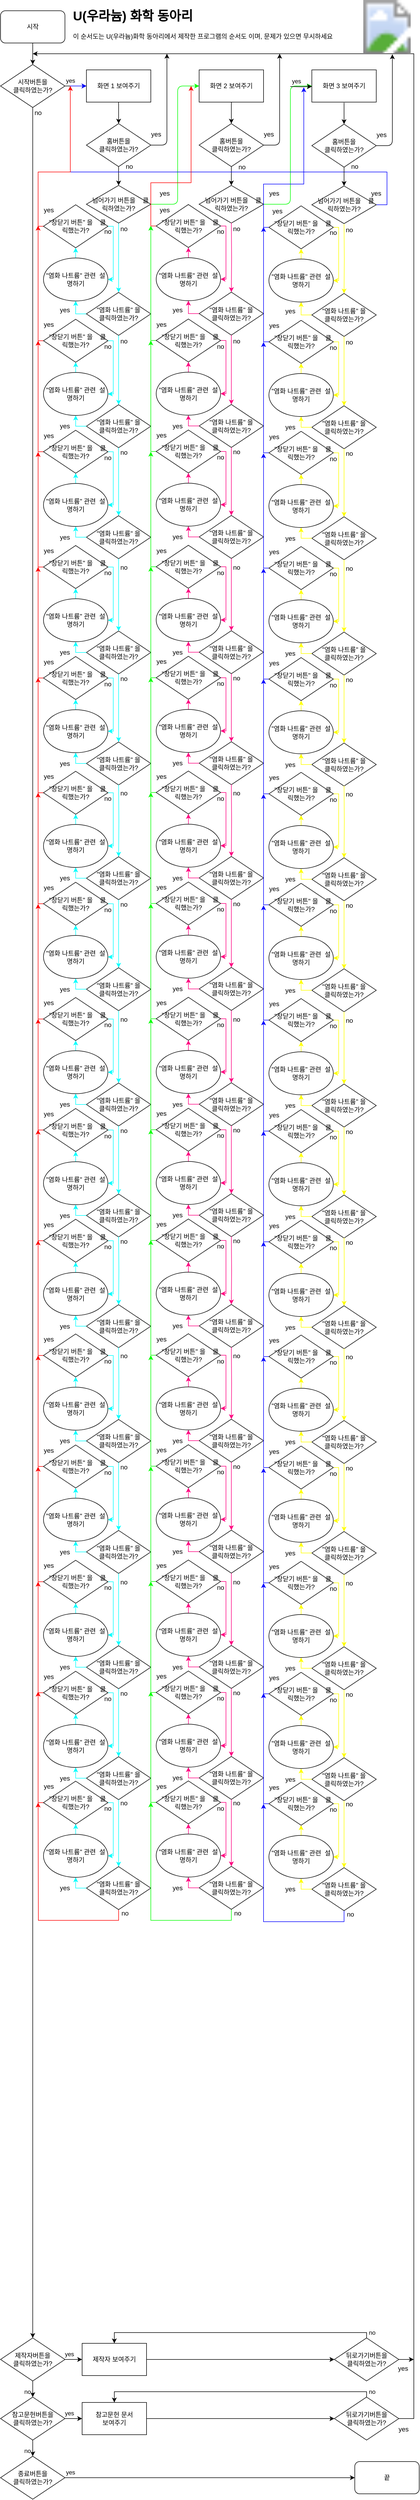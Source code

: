 <mxfile type="device" version="12.1.8" pages="1"><diagram name="Page-2" id="kQGQ4uH8GvvLK9f1g2TT"><mxGraphModel grid="1" shadow="0" math="0" pageHeight="1169" pageWidth="827" pageScale="1" page="1" fold="1" arrows="1" connect="1" tooltips="1" guides="1" gridSize="10" dy="556" dx="1024"><root><mxCell id="RVylFyUHIWJLCj3g-BGD-0" /><mxCell id="RVylFyUHIWJLCj3g-BGD-1" parent="RVylFyUHIWJLCj3g-BGD-0" /><mxCell id="FyN53RhaLU9EqQz4K_20-3" parent="RVylFyUHIWJLCj3g-BGD-1" edge="1" target="FyN53RhaLU9EqQz4K_20-1" source="FyN53RhaLU9EqQz4K_20-0" style="edgeStyle=orthogonalEdgeStyle;rounded=0;orthogonalLoop=1;jettySize=auto;html=1;exitX=0.5;exitY=1;exitDx=0;exitDy=0;entryX=0.5;entryY=0;entryDx=0;entryDy=0;"><mxGeometry as="geometry" relative="1" /></mxCell><mxCell value="시작" id="FyN53RhaLU9EqQz4K_20-0" parent="RVylFyUHIWJLCj3g-BGD-1" style="rounded=1;whiteSpace=wrap;html=1;" vertex="1"><mxGeometry as="geometry" height="60" width="120" y="20" x="30" /></mxCell><mxCell value="yes" id="FyN53RhaLU9EqQz4K_20-12" parent="RVylFyUHIWJLCj3g-BGD-1" edge="1" source="FyN53RhaLU9EqQz4K_20-1" style="edgeStyle=orthogonalEdgeStyle;rounded=0;orthogonalLoop=1;jettySize=auto;html=1;exitX=1;exitY=0.5;exitDx=0;exitDy=0;"><mxGeometry as="geometry" relative="1" y="10" x="-0.5"><mxPoint as="targetPoint" y="160" x="190" /><mxPoint as="offset" /></mxGeometry></mxCell><mxCell id="rvJjDyhjjD-UtdjOtgWj-86" parent="RVylFyUHIWJLCj3g-BGD-1" edge="1" target="FyN53RhaLU9EqQz4K_20-5" source="FyN53RhaLU9EqQz4K_20-1" style="edgeStyle=orthogonalEdgeStyle;rounded=0;orthogonalLoop=1;jettySize=auto;html=1;exitX=0.5;exitY=1;exitDx=0;exitDy=0;"><mxGeometry as="geometry" relative="1" /></mxCell><mxCell value="시작버튼을 &lt;br&gt;클릭하였는가?" id="FyN53RhaLU9EqQz4K_20-1" parent="RVylFyUHIWJLCj3g-BGD-1" style="rhombus;whiteSpace=wrap;html=1;" vertex="1"><mxGeometry as="geometry" height="80" width="120" y="120" x="30" /></mxCell><mxCell value="제작자버튼을 &lt;br&gt;클릭하였는가?" id="FyN53RhaLU9EqQz4K_20-5" parent="RVylFyUHIWJLCj3g-BGD-1" style="rhombus;whiteSpace=wrap;html=1;" vertex="1"><mxGeometry as="geometry" height="80" width="120" y="4350" x="30" /></mxCell><mxCell value="no" id="FyN53RhaLU9EqQz4K_20-6" parent="RVylFyUHIWJLCj3g-BGD-1" edge="1" target="FyN53RhaLU9EqQz4K_20-7" style="edgeStyle=orthogonalEdgeStyle;rounded=0;orthogonalLoop=1;jettySize=auto;html=1;entryX=0.5;entryY=0;entryDx=0;entryDy=0;"><mxGeometry as="geometry" relative="1" y="-10" x="0.333"><mxPoint as="sourcePoint" y="4430" x="90" /><mxPoint as="offset" /></mxGeometry></mxCell><mxCell value="참고문헌버튼을 &lt;br&gt;클릭하였는가?" id="FyN53RhaLU9EqQz4K_20-7" parent="RVylFyUHIWJLCj3g-BGD-1" style="rhombus;whiteSpace=wrap;html=1;" vertex="1"><mxGeometry as="geometry" height="80" width="120" y="4460" x="30" /></mxCell><mxCell value="yes" id="FyN53RhaLU9EqQz4K_20-14" parent="RVylFyUHIWJLCj3g-BGD-1" edge="1" source="FyN53RhaLU9EqQz4K_20-5" style="edgeStyle=orthogonalEdgeStyle;rounded=0;orthogonalLoop=1;jettySize=auto;html=1;exitX=1;exitY=0.5;exitDx=0;exitDy=0;"><mxGeometry as="geometry" relative="1" y="10" x="-0.5"><mxPoint as="targetPoint" y="4390" x="182" /><mxPoint as="sourcePoint" y="4290" x="152" /><mxPoint as="offset" /></mxGeometry></mxCell><mxCell value="yes" id="FyN53RhaLU9EqQz4K_20-15" parent="RVylFyUHIWJLCj3g-BGD-1" edge="1" source="FyN53RhaLU9EqQz4K_20-7" style="edgeStyle=orthogonalEdgeStyle;rounded=0;orthogonalLoop=1;jettySize=auto;html=1;exitX=1;exitY=0.5;exitDx=0;exitDy=0;"><mxGeometry as="geometry" relative="1" y="10" x="-0.5"><mxPoint as="targetPoint" y="4500" x="182" /><mxPoint as="sourcePoint" y="4300" x="162" /><mxPoint as="offset" /></mxGeometry></mxCell><mxCell id="pWhzRhMlFrlkzoWiSeOW-1" parent="RVylFyUHIWJLCj3g-BGD-1" edge="1" target="FyN53RhaLU9EqQz4K_20-22" source="FyN53RhaLU9EqQz4K_20-17" style="edgeStyle=orthogonalEdgeStyle;rounded=0;orthogonalLoop=1;jettySize=auto;html=1;entryX=0;entryY=0.5;entryDx=0;entryDy=0;"><mxGeometry as="geometry" relative="1" /></mxCell><mxCell value="참고문헌 문서&lt;br&gt;보여주기" id="FyN53RhaLU9EqQz4K_20-17" parent="RVylFyUHIWJLCj3g-BGD-1" style="rounded=0;whiteSpace=wrap;html=1;" vertex="1"><mxGeometry as="geometry" height="60" width="120" y="4470" x="182" /></mxCell><mxCell value="화면 1 보여주기" id="FyN53RhaLU9EqQz4K_20-18" parent="RVylFyUHIWJLCj3g-BGD-1" style="rounded=0;whiteSpace=wrap;html=1;" vertex="1"><mxGeometry as="geometry" height="60" width="120" y="130" x="190" /></mxCell><mxCell id="pWhzRhMlFrlkzoWiSeOW-0" parent="RVylFyUHIWJLCj3g-BGD-1" edge="1" target="FyN53RhaLU9EqQz4K_20-21" source="FyN53RhaLU9EqQz4K_20-19" style="edgeStyle=orthogonalEdgeStyle;rounded=0;orthogonalLoop=1;jettySize=auto;html=1;entryX=0;entryY=0.5;entryDx=0;entryDy=0;"><mxGeometry as="geometry" relative="1" /></mxCell><mxCell value="제작자 보여주기" id="FyN53RhaLU9EqQz4K_20-19" parent="RVylFyUHIWJLCj3g-BGD-1" style="rounded=0;whiteSpace=wrap;html=1;" vertex="1"><mxGeometry as="geometry" height="60" width="120" y="4360" x="182" /></mxCell><mxCell id="0BNXs-a4HFC_3JXyn7yZ-28" parent="RVylFyUHIWJLCj3g-BGD-1" edge="1" target="0BNXs-a4HFC_3JXyn7yZ-13" source="FyN53RhaLU9EqQz4K_20-20" style="edgeStyle=orthogonalEdgeStyle;rounded=0;orthogonalLoop=1;jettySize=auto;html=1;exitX=0.5;exitY=1;exitDx=0;exitDy=0;entryX=0.5;entryY=0;entryDx=0;entryDy=0;strokeColor=#00FFFF;"><mxGeometry as="geometry" relative="1"><mxPoint as="targetPoint" y="450" x="250" /></mxGeometry></mxCell><mxCell value="&lt;p&gt;&amp;nbsp; 넘어가기 버튼을&amp;nbsp;&amp;nbsp; &amp;nbsp;클릭하였는가?&lt;/p&gt;" id="FyN53RhaLU9EqQz4K_20-20" parent="RVylFyUHIWJLCj3g-BGD-1" style="rhombus;whiteSpace=wrap;html=1;" vertex="1"><mxGeometry as="geometry" height="70" width="120" y="345" x="190" /></mxCell><mxCell value="no" id="pWhzRhMlFrlkzoWiSeOW-3" parent="RVylFyUHIWJLCj3g-BGD-1" edge="1" target="FyN53RhaLU9EqQz4K_20-19" source="FyN53RhaLU9EqQz4K_20-21" style="edgeStyle=orthogonalEdgeStyle;rounded=0;orthogonalLoop=1;jettySize=auto;html=1;entryX=0.5;entryY=0;entryDx=0;entryDy=0;"><mxGeometry as="geometry" relative="1" y="-10" x="-0.96"><Array as="points"><mxPoint y="4340" x="712" /><mxPoint y="4340" x="242" /></Array><mxPoint as="offset" y="10" x="10" /></mxGeometry></mxCell><mxCell id="rvJjDyhjjD-UtdjOtgWj-79" parent="RVylFyUHIWJLCj3g-BGD-1" edge="1" source="FyN53RhaLU9EqQz4K_20-21" style="edgeStyle=orthogonalEdgeStyle;rounded=0;orthogonalLoop=1;jettySize=auto;html=1;exitX=1;exitY=0.5;exitDx=0;exitDy=0;"><mxGeometry as="geometry" relative="1"><mxPoint as="targetPoint" y="4390.286" x="799.857" /></mxGeometry></mxCell><mxCell value="뒤로가기버튼을&lt;br&gt;클릭하였는가?" id="FyN53RhaLU9EqQz4K_20-21" parent="RVylFyUHIWJLCj3g-BGD-1" style="rhombus;whiteSpace=wrap;html=1;" vertex="1"><mxGeometry as="geometry" height="80" width="120" y="4350" x="652" /></mxCell><mxCell value="no" id="pWhzRhMlFrlkzoWiSeOW-2" parent="RVylFyUHIWJLCj3g-BGD-1" edge="1" target="FyN53RhaLU9EqQz4K_20-17" source="FyN53RhaLU9EqQz4K_20-22" style="edgeStyle=orthogonalEdgeStyle;rounded=0;orthogonalLoop=1;jettySize=auto;html=1;entryX=0.5;entryY=0;entryDx=0;entryDy=0;"><mxGeometry as="geometry" relative="1" y="-10" x="-0.96"><Array as="points"><mxPoint y="4450" x="712" /><mxPoint y="4450" x="242" /></Array><mxPoint as="offset" y="10" x="10" /></mxGeometry></mxCell><mxCell id="rvJjDyhjjD-UtdjOtgWj-76" parent="RVylFyUHIWJLCj3g-BGD-1" edge="1" source="FyN53RhaLU9EqQz4K_20-22" style="edgeStyle=orthogonalEdgeStyle;rounded=0;orthogonalLoop=1;jettySize=auto;html=1;exitX=1;exitY=0.5;exitDx=0;exitDy=0;"><mxGeometry as="geometry" relative="1"><mxPoint as="targetPoint" y="100" x="90" /><Array as="points"><mxPoint y="4500" x="800" /><mxPoint y="100" x="800" /></Array></mxGeometry></mxCell><mxCell value="뒤로가기버튼을&lt;br&gt;클릭하였는가?" id="FyN53RhaLU9EqQz4K_20-22" parent="RVylFyUHIWJLCj3g-BGD-1" style="rhombus;whiteSpace=wrap;html=1;" vertex="1"><mxGeometry as="geometry" height="80" width="120" y="4460" x="652" /></mxCell><mxCell value="no" id="FyN53RhaLU9EqQz4K_20-27" parent="RVylFyUHIWJLCj3g-BGD-1" edge="1" target="FyN53RhaLU9EqQz4K_20-28" style="edgeStyle=orthogonalEdgeStyle;rounded=0;orthogonalLoop=1;jettySize=auto;html=1;entryX=0.5;entryY=0;entryDx=0;entryDy=0;"><mxGeometry as="geometry" relative="1" y="-10" x="0.333"><mxPoint as="sourcePoint" y="4540" x="90" /><mxPoint as="offset" /></mxGeometry></mxCell><mxCell value="종료버튼을 &lt;br&gt;클릭하였는가?" id="FyN53RhaLU9EqQz4K_20-28" parent="RVylFyUHIWJLCj3g-BGD-1" style="rhombus;whiteSpace=wrap;html=1;" vertex="1"><mxGeometry as="geometry" height="80" width="120" y="4570" x="30" /></mxCell><mxCell value="yes" id="FyN53RhaLU9EqQz4K_20-29" parent="RVylFyUHIWJLCj3g-BGD-1" edge="1" target="FyN53RhaLU9EqQz4K_20-36" source="FyN53RhaLU9EqQz4K_20-28" style="edgeStyle=orthogonalEdgeStyle;rounded=0;orthogonalLoop=1;jettySize=auto;html=1;entryX=0;entryY=0.5;entryDx=0;entryDy=0;exitX=1;exitY=0.5;exitDx=0;exitDy=0;"><mxGeometry as="geometry" relative="1" y="10" x="-0.964"><mxPoint as="targetPoint" y="4680" x="82" /><mxPoint as="sourcePoint" y="4590" x="190" /><mxPoint as="offset" /><Array as="points" /></mxGeometry></mxCell><mxCell value="끝" id="FyN53RhaLU9EqQz4K_20-36" parent="RVylFyUHIWJLCj3g-BGD-1" style="rounded=1;whiteSpace=wrap;html=1;" vertex="1"><mxGeometry as="geometry" height="60" width="120" y="4580" x="690" /></mxCell><mxCell value="&lt;h1&gt;U(우라늄) 화학 동아리&lt;/h1&gt;&lt;div&gt;이 순서도는 U(우라늄)화학 동아리에서 제작한 프로그램의 순서도 이며, 문제가 있으면 무시하세요&lt;/div&gt;" id="pWhzRhMlFrlkzoWiSeOW-5" parent="RVylFyUHIWJLCj3g-BGD-1" style="text;html=1;strokeColor=none;fillColor=none;spacing=5;spacingTop=-20;whiteSpace=wrap;overflow=hidden;rounded=0;" vertex="1"><mxGeometry as="geometry" height="80" width="560" y="10" x="160" /></mxCell><UserObject id="pWhzRhMlFrlkzoWiSeOW-9" label=""><mxCell parent="RVylFyUHIWJLCj3g-BGD-1" style="shape=image;html=1;verticalLabelPosition=bottom;labelBackgroundColor=#ffffff;verticalAlign=top;imageAspect=1;aspect=fixed;image=https://upload.wikimedia.org/wikipedia/commons/thumb/4/40/Electron_shell_092_Uranium_-_no_label.svg/2000px-Electron_shell_092_Uranium_-_no_label.svg.png;" vertex="1"><mxGeometry as="geometry" height="101" width="101" x="699.5" /></mxCell></UserObject><mxCell value="&lt;p&gt;&amp;nbsp;&amp;nbsp;&amp;nbsp;&amp;nbsp; &amp;nbsp;&amp;nbsp;&amp;nbsp;&amp;nbsp; 홈버튼을&amp;nbsp;&amp;nbsp;&amp;nbsp;&amp;nbsp;&amp;nbsp;&amp;nbsp;&amp;nbsp;&amp;nbsp;&amp;nbsp;&amp;nbsp; 클릭하였는가?&lt;/p&gt;&lt;p&gt;&lt;/p&gt;" id="0BNXs-a4HFC_3JXyn7yZ-3" parent="RVylFyUHIWJLCj3g-BGD-1" style="rhombus;whiteSpace=wrap;html=1;" vertex="1"><mxGeometry as="geometry" height="80" width="120" y="230" x="190" /></mxCell><mxCell value="" id="0BNXs-a4HFC_3JXyn7yZ-5" parent="RVylFyUHIWJLCj3g-BGD-1" edge="1" target="0BNXs-a4HFC_3JXyn7yZ-3" source="FyN53RhaLU9EqQz4K_20-18" style="endArrow=classic;html=1;exitX=0.5;exitY=1;exitDx=0;exitDy=0;"><mxGeometry as="geometry" height="50" width="50" relative="1"><mxPoint as="sourcePoint" y="240" x="230" /><mxPoint as="targetPoint" y="190" x="280" /></mxGeometry></mxCell><mxCell value="" id="0BNXs-a4HFC_3JXyn7yZ-7" parent="RVylFyUHIWJLCj3g-BGD-1" edge="1" source="0BNXs-a4HFC_3JXyn7yZ-3" style="endArrow=classic;html=1;exitX=1;exitY=0.5;exitDx=0;exitDy=0;"><mxGeometry as="geometry" height="50" width="50" relative="1"><mxPoint as="sourcePoint" y="380" x="240" /><mxPoint as="targetPoint" y="100" x="340" /><Array as="points"><mxPoint y="270" x="340" /></Array></mxGeometry></mxCell><mxCell value="yes" id="0BNXs-a4HFC_3JXyn7yZ-10" parent="RVylFyUHIWJLCj3g-BGD-1" style="text;html=1;strokeColor=none;fillColor=none;align=center;verticalAlign=middle;whiteSpace=wrap;rounded=0;" vertex="1"><mxGeometry as="geometry" height="20" width="40" y="240" x="300" /></mxCell><mxCell value="" id="0BNXs-a4HFC_3JXyn7yZ-11" parent="RVylFyUHIWJLCj3g-BGD-1" edge="1" target="FyN53RhaLU9EqQz4K_20-20" source="0BNXs-a4HFC_3JXyn7yZ-3" style="endArrow=classic;html=1;exitX=0.5;exitY=1;exitDx=0;exitDy=0;entryX=0.5;entryY=0;entryDx=0;entryDy=0;"><mxGeometry as="geometry" height="50" width="50" relative="1"><mxPoint as="sourcePoint" y="360" x="230" /><mxPoint as="targetPoint" y="340" x="260" /></mxGeometry></mxCell><mxCell id="0BNXs-a4HFC_3JXyn7yZ-17" parent="RVylFyUHIWJLCj3g-BGD-1" edge="1" target="0BNXs-a4HFC_3JXyn7yZ-16" source="0BNXs-a4HFC_3JXyn7yZ-13" style="edgeStyle=orthogonalEdgeStyle;rounded=0;orthogonalLoop=1;jettySize=auto;html=1;exitX=0;exitY=0.5;exitDx=0;exitDy=0;entryX=0.5;entryY=1;entryDx=0;entryDy=0;strokeColor=#00FFFF;"><mxGeometry as="geometry" relative="1" /></mxCell><mxCell value="&amp;nbsp;&amp;nbsp;&amp;nbsp; &quot;염화 나트륨&quot; 을&amp;nbsp;&amp;nbsp;&amp;nbsp;&amp;nbsp; 클릭하였는가?" id="0BNXs-a4HFC_3JXyn7yZ-13" parent="RVylFyUHIWJLCj3g-BGD-1" style="rhombus;whiteSpace=wrap;html=1;" vertex="1"><mxGeometry as="geometry" height="80" width="120" y="544" x="190" /></mxCell><mxCell id="rvJjDyhjjD-UtdjOtgWj-83" parent="RVylFyUHIWJLCj3g-BGD-1" edge="1" target="rvJjDyhjjD-UtdjOtgWj-82" source="0BNXs-a4HFC_3JXyn7yZ-16" style="edgeStyle=orthogonalEdgeStyle;rounded=0;orthogonalLoop=1;jettySize=auto;html=1;exitX=0.5;exitY=0;exitDx=0;exitDy=0;entryX=0.5;entryY=1;entryDx=0;entryDy=0;strokeColor=#00FFFF;"><mxGeometry as="geometry" relative="1" /></mxCell><mxCell value="&lt;p&gt;&quot;염화 나트륨&quot; 관련&amp;nbsp; 설명하기&lt;/p&gt;" id="0BNXs-a4HFC_3JXyn7yZ-16" parent="RVylFyUHIWJLCj3g-BGD-1" style="ellipse;whiteSpace=wrap;html=1;" vertex="1"><mxGeometry as="geometry" height="80" width="120" y="480" x="110" /></mxCell><mxCell value="yes" id="0BNXs-a4HFC_3JXyn7yZ-18" parent="RVylFyUHIWJLCj3g-BGD-1" style="text;html=1;strokeColor=none;fillColor=none;align=center;verticalAlign=middle;whiteSpace=wrap;rounded=0;" vertex="1"><mxGeometry as="geometry" height="20" width="40" y="350" x="316" /></mxCell><mxCell value="" id="0BNXs-a4HFC_3JXyn7yZ-23" parent="RVylFyUHIWJLCj3g-BGD-1" edge="1" source="FyN53RhaLU9EqQz4K_20-20" style="endArrow=classic;html=1;exitX=1;exitY=0.5;exitDx=0;exitDy=0;strokeColor=#00FF00;"><mxGeometry as="geometry" height="50" width="50" relative="1"><mxPoint as="sourcePoint" y="380" x="360" /><mxPoint as="targetPoint" y="160" x="400" /><Array as="points"><mxPoint y="380" x="360" /><mxPoint y="160" x="360" /></Array></mxGeometry></mxCell><mxCell value="화면 2 보여주기" id="0BNXs-a4HFC_3JXyn7yZ-24" parent="RVylFyUHIWJLCj3g-BGD-1" style="rounded=0;whiteSpace=wrap;html=1;" vertex="1"><mxGeometry as="geometry" height="60" width="120" y="130" x="400" /></mxCell><mxCell value="&lt;p&gt;&amp;nbsp; 넘어가기 버튼을&amp;nbsp;&amp;nbsp; &amp;nbsp;클릭하였는가?&lt;/p&gt;" id="0BNXs-a4HFC_3JXyn7yZ-32" parent="RVylFyUHIWJLCj3g-BGD-1" style="rhombus;whiteSpace=wrap;html=1;" vertex="1"><mxGeometry as="geometry" height="70" width="120" y="345" x="400" /></mxCell><mxCell value="&lt;p&gt;&amp;nbsp;&amp;nbsp;&amp;nbsp;&amp;nbsp; &amp;nbsp;&amp;nbsp;&amp;nbsp;&amp;nbsp; 홈버튼을&amp;nbsp;&amp;nbsp;&amp;nbsp;&amp;nbsp;&amp;nbsp;&amp;nbsp;&amp;nbsp;&amp;nbsp;&amp;nbsp;&amp;nbsp; 클릭하였는가?&lt;/p&gt;&lt;p&gt;&lt;/p&gt;" id="0BNXs-a4HFC_3JXyn7yZ-33" parent="RVylFyUHIWJLCj3g-BGD-1" style="rhombus;whiteSpace=wrap;html=1;" vertex="1"><mxGeometry as="geometry" height="80" width="120" y="230" x="400" /></mxCell><mxCell value="" id="0BNXs-a4HFC_3JXyn7yZ-34" parent="RVylFyUHIWJLCj3g-BGD-1" edge="1" target="0BNXs-a4HFC_3JXyn7yZ-33" style="endArrow=classic;html=1;exitX=0.5;exitY=1;exitDx=0;exitDy=0;"><mxGeometry as="geometry" height="50" width="50" relative="1"><mxPoint as="sourcePoint" y="190" x="460" /><mxPoint as="targetPoint" y="190" x="490" /></mxGeometry></mxCell><mxCell value="" id="0BNXs-a4HFC_3JXyn7yZ-35" parent="RVylFyUHIWJLCj3g-BGD-1" edge="1" source="0BNXs-a4HFC_3JXyn7yZ-33" style="endArrow=classic;html=1;exitX=1;exitY=0.5;exitDx=0;exitDy=0;"><mxGeometry as="geometry" height="50" width="50" relative="1"><mxPoint as="sourcePoint" y="380" x="450" /><mxPoint as="targetPoint" y="100" x="550" /><Array as="points"><mxPoint y="270" x="550" /></Array></mxGeometry></mxCell><mxCell value="yes" id="0BNXs-a4HFC_3JXyn7yZ-36" parent="RVylFyUHIWJLCj3g-BGD-1" style="text;html=1;strokeColor=none;fillColor=none;align=center;verticalAlign=middle;whiteSpace=wrap;rounded=0;" vertex="1"><mxGeometry as="geometry" height="20" width="40" y="240" x="510" /></mxCell><mxCell value="" id="0BNXs-a4HFC_3JXyn7yZ-37" parent="RVylFyUHIWJLCj3g-BGD-1" edge="1" target="0BNXs-a4HFC_3JXyn7yZ-32" source="0BNXs-a4HFC_3JXyn7yZ-33" style="endArrow=classic;html=1;exitX=0.5;exitY=1;exitDx=0;exitDy=0;entryX=0.5;entryY=0;entryDx=0;entryDy=0;"><mxGeometry as="geometry" height="50" width="50" relative="1"><mxPoint as="sourcePoint" y="360" x="440" /><mxPoint as="targetPoint" y="340" x="470" /></mxGeometry></mxCell><mxCell value="yes" id="0BNXs-a4HFC_3JXyn7yZ-42" parent="RVylFyUHIWJLCj3g-BGD-1" style="text;html=1;strokeColor=none;fillColor=none;align=center;verticalAlign=middle;whiteSpace=wrap;rounded=0;" vertex="1"><mxGeometry as="geometry" height="20" width="40" y="350" x="520" /></mxCell><mxCell value="" id="0BNXs-a4HFC_3JXyn7yZ-43" parent="RVylFyUHIWJLCj3g-BGD-1" edge="1" source="0BNXs-a4HFC_3JXyn7yZ-32" style="endArrow=classic;html=1;exitX=1;exitY=0.5;exitDx=0;exitDy=0;strokeColor=#00FF00;"><mxGeometry as="geometry" height="50" width="50" relative="1"><mxPoint as="sourcePoint" y="380" x="570" /><mxPoint as="targetPoint" y="160" x="610" /><Array as="points"><mxPoint y="380" x="570" /><mxPoint y="160" x="570" /></Array></mxGeometry></mxCell><mxCell value="화면&amp;nbsp;3 보여주기" id="0BNXs-a4HFC_3JXyn7yZ-44" parent="RVylFyUHIWJLCj3g-BGD-1" style="rounded=0;whiteSpace=wrap;html=1;" vertex="1"><mxGeometry as="geometry" height="60" width="120" y="130" x="610" /></mxCell><mxCell value="yes" id="0BNXs-a4HFC_3JXyn7yZ-45" parent="RVylFyUHIWJLCj3g-BGD-1" edge="1" style="edgeStyle=orthogonalEdgeStyle;rounded=0;orthogonalLoop=1;jettySize=auto;html=1;exitX=1;exitY=0.5;exitDx=0;exitDy=0;"><mxGeometry as="geometry" relative="1" y="10" x="-0.5"><mxPoint as="targetPoint" y="161" x="610" /><mxPoint as="offset" /><mxPoint as="sourcePoint" y="161" x="570" /></mxGeometry></mxCell><mxCell id="0BNXs-a4HFC_3JXyn7yZ-61" parent="RVylFyUHIWJLCj3g-BGD-1" edge="1" target="FyN53RhaLU9EqQz4K_20-18" source="0BNXs-a4HFC_3JXyn7yZ-48" style="edgeStyle=orthogonalEdgeStyle;rounded=0;orthogonalLoop=1;jettySize=auto;html=1;exitX=1;exitY=0.5;exitDx=0;exitDy=0;entryX=0;entryY=0.5;entryDx=0;entryDy=0;strokeColor=#0000FF;"><mxGeometry as="geometry" relative="1"><mxPoint as="targetPoint" y="180" x="180" /><Array as="points"><mxPoint y="381" x="750" /><mxPoint y="320" x="750" /><mxPoint y="320" x="160" /><mxPoint y="160" x="160" /></Array></mxGeometry></mxCell><mxCell value="&lt;p&gt;&amp;nbsp; 넘어가기 버튼을&amp;nbsp;&amp;nbsp; &amp;nbsp;클릭하였는가?&lt;/p&gt;" id="0BNXs-a4HFC_3JXyn7yZ-48" parent="RVylFyUHIWJLCj3g-BGD-1" style="rhombus;whiteSpace=wrap;html=1;" vertex="1"><mxGeometry as="geometry" height="70" width="120" y="346" x="610" /></mxCell><mxCell value="&lt;p&gt;&amp;nbsp;&amp;nbsp;&amp;nbsp;&amp;nbsp; &amp;nbsp;&amp;nbsp;&amp;nbsp;&amp;nbsp; 홈버튼을&amp;nbsp;&amp;nbsp;&amp;nbsp;&amp;nbsp;&amp;nbsp;&amp;nbsp;&amp;nbsp;&amp;nbsp;&amp;nbsp;&amp;nbsp; 클릭하였는가?&lt;/p&gt;&lt;p&gt;&lt;/p&gt;" id="0BNXs-a4HFC_3JXyn7yZ-49" parent="RVylFyUHIWJLCj3g-BGD-1" style="rhombus;whiteSpace=wrap;html=1;" vertex="1"><mxGeometry as="geometry" height="80" width="120" y="231" x="610" /></mxCell><mxCell value="" id="0BNXs-a4HFC_3JXyn7yZ-50" parent="RVylFyUHIWJLCj3g-BGD-1" edge="1" target="0BNXs-a4HFC_3JXyn7yZ-49" style="endArrow=classic;html=1;exitX=0.5;exitY=1;exitDx=0;exitDy=0;"><mxGeometry as="geometry" height="50" width="50" relative="1"><mxPoint as="sourcePoint" y="191" x="670" /><mxPoint as="targetPoint" y="191" x="700" /></mxGeometry></mxCell><mxCell value="" id="0BNXs-a4HFC_3JXyn7yZ-51" parent="RVylFyUHIWJLCj3g-BGD-1" edge="1" source="0BNXs-a4HFC_3JXyn7yZ-49" style="endArrow=classic;html=1;exitX=1;exitY=0.5;exitDx=0;exitDy=0;"><mxGeometry as="geometry" height="50" width="50" relative="1"><mxPoint as="sourcePoint" y="381" x="660" /><mxPoint as="targetPoint" y="101" x="760" /><Array as="points"><mxPoint y="271" x="760" /></Array></mxGeometry></mxCell><mxCell value="yes" id="0BNXs-a4HFC_3JXyn7yZ-52" parent="RVylFyUHIWJLCj3g-BGD-1" style="text;html=1;strokeColor=none;fillColor=none;align=center;verticalAlign=middle;whiteSpace=wrap;rounded=0;" vertex="1"><mxGeometry as="geometry" height="20" width="40" y="241" x="720" /></mxCell><mxCell value="" id="0BNXs-a4HFC_3JXyn7yZ-53" parent="RVylFyUHIWJLCj3g-BGD-1" edge="1" target="0BNXs-a4HFC_3JXyn7yZ-48" source="0BNXs-a4HFC_3JXyn7yZ-49" style="endArrow=classic;html=1;exitX=0.5;exitY=1;exitDx=0;exitDy=0;entryX=0.5;entryY=0;entryDx=0;entryDy=0;"><mxGeometry as="geometry" height="50" width="50" relative="1"><mxPoint as="sourcePoint" y="361" x="650" /><mxPoint as="targetPoint" y="341" x="680" /></mxGeometry></mxCell><mxCell value="yes" id="0BNXs-a4HFC_3JXyn7yZ-58" parent="RVylFyUHIWJLCj3g-BGD-1" style="text;html=1;strokeColor=none;fillColor=none;align=center;verticalAlign=middle;whiteSpace=wrap;rounded=0;" vertex="1"><mxGeometry as="geometry" height="20" width="40" y="350" x="710" /></mxCell><mxCell value="no" id="0BNXs-a4HFC_3JXyn7yZ-62" parent="RVylFyUHIWJLCj3g-BGD-1" style="text;html=1;strokeColor=none;fillColor=none;align=center;verticalAlign=middle;whiteSpace=wrap;rounded=0;" vertex="1"><mxGeometry as="geometry" height="20" width="40" y="300" x="250" /></mxCell><mxCell value="no" id="0BNXs-a4HFC_3JXyn7yZ-63" parent="RVylFyUHIWJLCj3g-BGD-1" style="text;html=1;strokeColor=none;fillColor=none;align=center;verticalAlign=middle;whiteSpace=wrap;rounded=0;" vertex="1"><mxGeometry as="geometry" height="20" width="40" y="416" x="240" /></mxCell><mxCell value="no" id="0BNXs-a4HFC_3JXyn7yZ-64" parent="RVylFyUHIWJLCj3g-BGD-1" style="text;html=1;strokeColor=none;fillColor=none;align=center;verticalAlign=middle;whiteSpace=wrap;rounded=0;" vertex="1"><mxGeometry as="geometry" height="20" width="40" y="301" x="460" /></mxCell><mxCell value="no" id="0BNXs-a4HFC_3JXyn7yZ-67" parent="RVylFyUHIWJLCj3g-BGD-1" style="text;html=1;strokeColor=none;fillColor=none;align=center;verticalAlign=middle;whiteSpace=wrap;rounded=0;" vertex="1"><mxGeometry as="geometry" height="20" width="40" y="300" x="670" /></mxCell><mxCell value="yes" id="rvJjDyhjjD-UtdjOtgWj-1" parent="RVylFyUHIWJLCj3g-BGD-1" style="text;html=1;strokeColor=none;fillColor=none;align=center;verticalAlign=middle;whiteSpace=wrap;rounded=0;" vertex="1"><mxGeometry as="geometry" height="20" width="40" y="567" x="130" /></mxCell><mxCell value="yes" id="rvJjDyhjjD-UtdjOtgWj-77" parent="RVylFyUHIWJLCj3g-BGD-1" style="text;html=1;strokeColor=none;fillColor=none;align=center;verticalAlign=middle;whiteSpace=wrap;rounded=0;" vertex="1"><mxGeometry as="geometry" height="20" width="40" y="4397" x="760" /></mxCell><mxCell value="yes" id="rvJjDyhjjD-UtdjOtgWj-78" parent="RVylFyUHIWJLCj3g-BGD-1" style="text;html=1;strokeColor=none;fillColor=none;align=center;verticalAlign=middle;whiteSpace=wrap;rounded=0;" vertex="1"><mxGeometry as="geometry" height="20" width="40" y="4510" x="760.5" /></mxCell><mxCell id="rvJjDyhjjD-UtdjOtgWj-84" parent="RVylFyUHIWJLCj3g-BGD-1" edge="1" target="0BNXs-a4HFC_3JXyn7yZ-16" source="rvJjDyhjjD-UtdjOtgWj-82" style="edgeStyle=orthogonalEdgeStyle;rounded=0;orthogonalLoop=1;jettySize=auto;html=1;exitX=1;exitY=0.5;exitDx=0;exitDy=0;entryX=1;entryY=0.5;entryDx=0;entryDy=0;strokeColor=#00FFFF;"><mxGeometry as="geometry" relative="1"><Array as="points"><mxPoint y="421" x="240" /><mxPoint y="520" x="240" /></Array></mxGeometry></mxCell><mxCell id="rvJjDyhjjD-UtdjOtgWj-85" parent="RVylFyUHIWJLCj3g-BGD-1" edge="1" source="rvJjDyhjjD-UtdjOtgWj-82" style="edgeStyle=orthogonalEdgeStyle;rounded=0;orthogonalLoop=1;jettySize=auto;html=1;exitX=0;exitY=0.5;exitDx=0;exitDy=0;strokeColor=#FF0000;"><mxGeometry as="geometry" relative="1"><mxPoint as="targetPoint" y="160" x="160" /><Array as="points"><mxPoint y="421" x="100" /><mxPoint y="320" x="100" /><mxPoint y="320" x="160" /></Array></mxGeometry></mxCell><mxCell value="&amp;nbsp; &quot;창닫기 버튼&quot; 을&amp;nbsp; &amp;nbsp;&amp;nbsp;클릭했는가?" id="rvJjDyhjjD-UtdjOtgWj-82" parent="RVylFyUHIWJLCj3g-BGD-1" style="rhombus;whiteSpace=wrap;html=1;" vertex="1"><mxGeometry as="geometry" height="80" width="120" y="381" x="110" /></mxCell><mxCell value="no" id="rvJjDyhjjD-UtdjOtgWj-87" parent="RVylFyUHIWJLCj3g-BGD-1" style="text;html=1;strokeColor=none;fillColor=none;align=center;verticalAlign=middle;whiteSpace=wrap;rounded=0;" vertex="1"><mxGeometry as="geometry" height="20" width="40" y="200" x="80" /></mxCell><mxCell id="rvJjDyhjjD-UtdjOtgWj-89" parent="RVylFyUHIWJLCj3g-BGD-1" edge="1" target="rvJjDyhjjD-UtdjOtgWj-91" source="0BNXs-a4HFC_3JXyn7yZ-13" style="edgeStyle=orthogonalEdgeStyle;rounded=0;orthogonalLoop=1;jettySize=auto;html=1;strokeColor=#00FFFF;"><mxGeometry as="geometry" relative="1"><mxPoint as="targetPoint" y="753" x="250" /><mxPoint as="sourcePoint" y="624" x="250" /></mxGeometry></mxCell><mxCell value="no" id="rvJjDyhjjD-UtdjOtgWj-90" parent="RVylFyUHIWJLCj3g-BGD-1" style="text;html=1;strokeColor=none;fillColor=none;align=center;verticalAlign=middle;whiteSpace=wrap;rounded=0;" vertex="1"><mxGeometry as="geometry" height="20" width="40" y="625" x="240" /></mxCell><mxCell value="&amp;nbsp;&amp;nbsp;&amp;nbsp; &quot;염화 나트륨&quot; 을&amp;nbsp;&amp;nbsp;&amp;nbsp;&amp;nbsp; 클릭하였는가?" id="rvJjDyhjjD-UtdjOtgWj-91" parent="RVylFyUHIWJLCj3g-BGD-1" style="rhombus;whiteSpace=wrap;html=1;" vertex="1"><mxGeometry as="geometry" height="80" width="120" y="753" x="190" /></mxCell><mxCell id="rvJjDyhjjD-UtdjOtgWj-92" parent="RVylFyUHIWJLCj3g-BGD-1" edge="1" target="rvJjDyhjjD-UtdjOtgWj-94" source="rvJjDyhjjD-UtdjOtgWj-91" style="edgeStyle=orthogonalEdgeStyle;rounded=0;orthogonalLoop=1;jettySize=auto;html=1;entryX=0.5;entryY=1;entryDx=0;entryDy=0;exitX=0;exitY=0.5;exitDx=0;exitDy=0;strokeColor=#00FFFF;"><mxGeometry as="geometry" relative="1"><mxPoint as="sourcePoint" y="790" x="190" /></mxGeometry></mxCell><mxCell id="rvJjDyhjjD-UtdjOtgWj-93" parent="RVylFyUHIWJLCj3g-BGD-1" edge="1" target="rvJjDyhjjD-UtdjOtgWj-97" source="rvJjDyhjjD-UtdjOtgWj-94" style="edgeStyle=orthogonalEdgeStyle;rounded=0;orthogonalLoop=1;jettySize=auto;html=1;exitX=0.5;exitY=0;exitDx=0;exitDy=0;entryX=0.5;entryY=1;entryDx=0;entryDy=0;strokeColor=#00FFFF;"><mxGeometry as="geometry" relative="1" /></mxCell><mxCell value="&lt;p&gt;&quot;염화 나트륨&quot; 관련&amp;nbsp; 설명하기&lt;/p&gt;" id="rvJjDyhjjD-UtdjOtgWj-94" parent="RVylFyUHIWJLCj3g-BGD-1" style="ellipse;whiteSpace=wrap;html=1;" vertex="1"><mxGeometry as="geometry" height="80" width="120" y="693" x="110" /></mxCell><mxCell value="yes" id="rvJjDyhjjD-UtdjOtgWj-95" parent="RVylFyUHIWJLCj3g-BGD-1" style="text;html=1;strokeColor=none;fillColor=none;align=center;verticalAlign=middle;whiteSpace=wrap;rounded=0;" vertex="1"><mxGeometry as="geometry" height="20" width="40" y="783" x="130" /></mxCell><mxCell id="rvJjDyhjjD-UtdjOtgWj-96" parent="RVylFyUHIWJLCj3g-BGD-1" edge="1" target="rvJjDyhjjD-UtdjOtgWj-94" source="rvJjDyhjjD-UtdjOtgWj-97" style="edgeStyle=orthogonalEdgeStyle;rounded=0;orthogonalLoop=1;jettySize=auto;html=1;exitX=1;exitY=0.5;exitDx=0;exitDy=0;entryX=1;entryY=0.5;entryDx=0;entryDy=0;strokeColor=#00FFFF;"><mxGeometry as="geometry" relative="1"><Array as="points"><mxPoint y="634" x="240" /><mxPoint y="733" x="240" /></Array></mxGeometry></mxCell><mxCell id="rvJjDyhjjD-UtdjOtgWj-99" parent="RVylFyUHIWJLCj3g-BGD-1" edge="1" source="rvJjDyhjjD-UtdjOtgWj-97" style="edgeStyle=orthogonalEdgeStyle;rounded=0;orthogonalLoop=1;jettySize=auto;html=1;exitX=0;exitY=0.5;exitDx=0;exitDy=0;strokeColor=#FF0000;"><mxGeometry as="geometry" relative="1"><mxPoint as="targetPoint" y="420" x="100" /><Array as="points"><mxPoint y="634" x="100" /></Array></mxGeometry></mxCell><mxCell value="&amp;nbsp; &quot;창닫기 버튼&quot; 을&amp;nbsp; &amp;nbsp;&amp;nbsp;클릭했는가?" id="rvJjDyhjjD-UtdjOtgWj-97" parent="RVylFyUHIWJLCj3g-BGD-1" style="rhombus;whiteSpace=wrap;html=1;" vertex="1"><mxGeometry as="geometry" height="80" width="120" y="594" x="110" /></mxCell><mxCell value="no" id="rvJjDyhjjD-UtdjOtgWj-100" parent="RVylFyUHIWJLCj3g-BGD-1" style="text;html=1;strokeColor=none;fillColor=none;align=center;verticalAlign=middle;whiteSpace=wrap;rounded=0;" vertex="1"><mxGeometry as="geometry" height="20" width="40" y="421" x="210" /></mxCell><mxCell value="no" id="rvJjDyhjjD-UtdjOtgWj-101" parent="RVylFyUHIWJLCj3g-BGD-1" style="text;html=1;strokeColor=none;fillColor=none;align=center;verticalAlign=middle;whiteSpace=wrap;rounded=0;" vertex="1"><mxGeometry as="geometry" height="20" width="40" y="635" x="210" /></mxCell><mxCell value="yes" id="rvJjDyhjjD-UtdjOtgWj-102" parent="RVylFyUHIWJLCj3g-BGD-1" style="text;html=1;strokeColor=none;fillColor=none;align=center;verticalAlign=middle;whiteSpace=wrap;rounded=0;" vertex="1"><mxGeometry as="geometry" height="20" width="40" y="381" x="100" /></mxCell><mxCell value="yes" id="rvJjDyhjjD-UtdjOtgWj-103" parent="RVylFyUHIWJLCj3g-BGD-1" style="text;html=1;strokeColor=none;fillColor=none;align=center;verticalAlign=middle;whiteSpace=wrap;rounded=0;" vertex="1"><mxGeometry as="geometry" height="20" width="40" y="594" x="100" /></mxCell><mxCell id="rvJjDyhjjD-UtdjOtgWj-104" parent="RVylFyUHIWJLCj3g-BGD-1" edge="1" target="rvJjDyhjjD-UtdjOtgWj-106" source="rvJjDyhjjD-UtdjOtgWj-91" style="edgeStyle=orthogonalEdgeStyle;rounded=0;orthogonalLoop=1;jettySize=auto;html=1;strokeColor=#00FFFF;"><mxGeometry as="geometry" relative="1"><mxPoint as="targetPoint" y="959.5" x="250" /><mxPoint as="sourcePoint" y="900" x="250" /></mxGeometry></mxCell><mxCell value="no" id="rvJjDyhjjD-UtdjOtgWj-105" parent="RVylFyUHIWJLCj3g-BGD-1" style="text;html=1;strokeColor=none;fillColor=none;align=center;verticalAlign=middle;whiteSpace=wrap;rounded=0;" vertex="1"><mxGeometry as="geometry" height="20" width="40" y="831.5" x="240" /></mxCell><mxCell value="&amp;nbsp;&amp;nbsp;&amp;nbsp; &quot;염화 나트륨&quot; 을&amp;nbsp;&amp;nbsp;&amp;nbsp;&amp;nbsp; 클릭하였는가?" id="rvJjDyhjjD-UtdjOtgWj-106" parent="RVylFyUHIWJLCj3g-BGD-1" style="rhombus;whiteSpace=wrap;html=1;" vertex="1"><mxGeometry as="geometry" height="80" width="120" y="959.5" x="190" /></mxCell><mxCell id="rvJjDyhjjD-UtdjOtgWj-107" parent="RVylFyUHIWJLCj3g-BGD-1" edge="1" target="rvJjDyhjjD-UtdjOtgWj-109" source="rvJjDyhjjD-UtdjOtgWj-106" style="edgeStyle=orthogonalEdgeStyle;rounded=0;orthogonalLoop=1;jettySize=auto;html=1;entryX=0.5;entryY=1;entryDx=0;entryDy=0;exitX=0;exitY=0.5;exitDx=0;exitDy=0;strokeColor=#00FFFF;"><mxGeometry as="geometry" relative="1"><mxPoint as="sourcePoint" y="996.5" x="190" /></mxGeometry></mxCell><mxCell id="rvJjDyhjjD-UtdjOtgWj-108" parent="RVylFyUHIWJLCj3g-BGD-1" edge="1" target="rvJjDyhjjD-UtdjOtgWj-113" source="rvJjDyhjjD-UtdjOtgWj-109" style="edgeStyle=orthogonalEdgeStyle;rounded=0;orthogonalLoop=1;jettySize=auto;html=1;exitX=0.5;exitY=0;exitDx=0;exitDy=0;entryX=0.5;entryY=1;entryDx=0;entryDy=0;strokeColor=#00FFFF;"><mxGeometry as="geometry" relative="1" /></mxCell><mxCell value="&lt;p&gt;&quot;염화 나트륨&quot; 관련&amp;nbsp; 설명하기&lt;/p&gt;" id="rvJjDyhjjD-UtdjOtgWj-109" parent="RVylFyUHIWJLCj3g-BGD-1" style="ellipse;whiteSpace=wrap;html=1;" vertex="1"><mxGeometry as="geometry" height="80" width="120" y="899.5" x="110" /></mxCell><mxCell value="yes" id="rvJjDyhjjD-UtdjOtgWj-110" parent="RVylFyUHIWJLCj3g-BGD-1" style="text;html=1;strokeColor=none;fillColor=none;align=center;verticalAlign=middle;whiteSpace=wrap;rounded=0;" vertex="1"><mxGeometry as="geometry" height="20" width="40" y="989.5" x="130" /></mxCell><mxCell id="rvJjDyhjjD-UtdjOtgWj-111" parent="RVylFyUHIWJLCj3g-BGD-1" edge="1" target="rvJjDyhjjD-UtdjOtgWj-109" source="rvJjDyhjjD-UtdjOtgWj-113" style="edgeStyle=orthogonalEdgeStyle;rounded=0;orthogonalLoop=1;jettySize=auto;html=1;exitX=1;exitY=0.5;exitDx=0;exitDy=0;entryX=1;entryY=0.5;entryDx=0;entryDy=0;strokeColor=#00FFFF;"><mxGeometry as="geometry" relative="1"><Array as="points"><mxPoint y="840.5" x="240" /><mxPoint y="939.5" x="240" /></Array></mxGeometry></mxCell><mxCell id="rvJjDyhjjD-UtdjOtgWj-116" parent="RVylFyUHIWJLCj3g-BGD-1" edge="1" source="rvJjDyhjjD-UtdjOtgWj-113" style="edgeStyle=orthogonalEdgeStyle;rounded=0;orthogonalLoop=1;jettySize=auto;html=1;exitX=0;exitY=0.5;exitDx=0;exitDy=0;strokeColor=#FF0000;"><mxGeometry as="geometry" relative="1"><mxPoint as="targetPoint" y="634" x="100" /><mxPoint as="sourcePoint" y="834.4" x="110" /><Array as="points"><mxPoint y="840" x="100" /></Array></mxGeometry></mxCell><mxCell value="&amp;nbsp; &quot;창닫기 버튼&quot; 을&amp;nbsp; &amp;nbsp;&amp;nbsp;클릭했는가?" id="rvJjDyhjjD-UtdjOtgWj-113" parent="RVylFyUHIWJLCj3g-BGD-1" style="rhombus;whiteSpace=wrap;html=1;" vertex="1"><mxGeometry as="geometry" height="80" width="120" y="800.5" x="110" /></mxCell><mxCell value="no" id="rvJjDyhjjD-UtdjOtgWj-114" parent="RVylFyUHIWJLCj3g-BGD-1" style="text;html=1;strokeColor=none;fillColor=none;align=center;verticalAlign=middle;whiteSpace=wrap;rounded=0;" vertex="1"><mxGeometry as="geometry" height="20" width="40" y="841.5" x="210" /></mxCell><mxCell value="yes" id="rvJjDyhjjD-UtdjOtgWj-115" parent="RVylFyUHIWJLCj3g-BGD-1" style="text;html=1;strokeColor=none;fillColor=none;align=center;verticalAlign=middle;whiteSpace=wrap;rounded=0;" vertex="1"><mxGeometry as="geometry" height="20" width="40" y="800.5" x="100" /></mxCell><mxCell id="rvJjDyhjjD-UtdjOtgWj-117" parent="RVylFyUHIWJLCj3g-BGD-1" edge="1" target="rvJjDyhjjD-UtdjOtgWj-119" source="rvJjDyhjjD-UtdjOtgWj-106" style="edgeStyle=orthogonalEdgeStyle;rounded=0;orthogonalLoop=1;jettySize=auto;html=1;strokeColor=#00FFFF;"><mxGeometry as="geometry" relative="1"><mxPoint as="targetPoint" y="1174" x="250" /><mxPoint as="sourcePoint" y="1045" x="250" /></mxGeometry></mxCell><mxCell value="no" id="rvJjDyhjjD-UtdjOtgWj-118" parent="RVylFyUHIWJLCj3g-BGD-1" style="text;html=1;strokeColor=none;fillColor=none;align=center;verticalAlign=middle;whiteSpace=wrap;rounded=0;" vertex="1"><mxGeometry as="geometry" height="20" width="40" y="1046" x="240" /></mxCell><mxCell value="&amp;nbsp;&amp;nbsp;&amp;nbsp; &quot;염화 나트륨&quot; 을&amp;nbsp;&amp;nbsp;&amp;nbsp;&amp;nbsp; 클릭하였는가?" id="rvJjDyhjjD-UtdjOtgWj-119" parent="RVylFyUHIWJLCj3g-BGD-1" style="rhombus;whiteSpace=wrap;html=1;" vertex="1"><mxGeometry as="geometry" height="80" width="120" y="1174" x="190" /></mxCell><mxCell id="rvJjDyhjjD-UtdjOtgWj-120" parent="RVylFyUHIWJLCj3g-BGD-1" edge="1" target="rvJjDyhjjD-UtdjOtgWj-122" source="rvJjDyhjjD-UtdjOtgWj-119" style="edgeStyle=orthogonalEdgeStyle;rounded=0;orthogonalLoop=1;jettySize=auto;html=1;entryX=0.5;entryY=1;entryDx=0;entryDy=0;exitX=0;exitY=0.5;exitDx=0;exitDy=0;strokeColor=#00FFFF;"><mxGeometry as="geometry" relative="1"><mxPoint as="sourcePoint" y="1211" x="190" /></mxGeometry></mxCell><mxCell id="rvJjDyhjjD-UtdjOtgWj-121" parent="RVylFyUHIWJLCj3g-BGD-1" edge="1" target="rvJjDyhjjD-UtdjOtgWj-126" source="rvJjDyhjjD-UtdjOtgWj-122" style="edgeStyle=orthogonalEdgeStyle;rounded=0;orthogonalLoop=1;jettySize=auto;html=1;exitX=0.5;exitY=0;exitDx=0;exitDy=0;entryX=0.5;entryY=1;entryDx=0;entryDy=0;strokeColor=#00FFFF;"><mxGeometry as="geometry" relative="1" /></mxCell><mxCell value="&lt;p&gt;&quot;염화 나트륨&quot; 관련&amp;nbsp; 설명하기&lt;/p&gt;" id="rvJjDyhjjD-UtdjOtgWj-122" parent="RVylFyUHIWJLCj3g-BGD-1" style="ellipse;whiteSpace=wrap;html=1;" vertex="1"><mxGeometry as="geometry" height="80" width="120" y="1114" x="110" /></mxCell><mxCell value="yes" id="rvJjDyhjjD-UtdjOtgWj-123" parent="RVylFyUHIWJLCj3g-BGD-1" style="text;html=1;strokeColor=none;fillColor=none;align=center;verticalAlign=middle;whiteSpace=wrap;rounded=0;" vertex="1"><mxGeometry as="geometry" height="20" width="40" y="1204" x="130" /></mxCell><mxCell id="rvJjDyhjjD-UtdjOtgWj-124" parent="RVylFyUHIWJLCj3g-BGD-1" edge="1" target="rvJjDyhjjD-UtdjOtgWj-122" source="rvJjDyhjjD-UtdjOtgWj-126" style="edgeStyle=orthogonalEdgeStyle;rounded=0;orthogonalLoop=1;jettySize=auto;html=1;exitX=1;exitY=0.5;exitDx=0;exitDy=0;entryX=1;entryY=0.5;entryDx=0;entryDy=0;strokeColor=#00FFFF;"><mxGeometry as="geometry" relative="1"><Array as="points"><mxPoint y="1055" x="240" /><mxPoint y="1154" x="240" /></Array></mxGeometry></mxCell><mxCell id="rvJjDyhjjD-UtdjOtgWj-125" parent="RVylFyUHIWJLCj3g-BGD-1" edge="1" source="rvJjDyhjjD-UtdjOtgWj-126" style="edgeStyle=orthogonalEdgeStyle;rounded=0;orthogonalLoop=1;jettySize=auto;html=1;exitX=0;exitY=0.5;exitDx=0;exitDy=0;strokeColor=#FF0000;"><mxGeometry as="geometry" relative="1"><mxPoint as="targetPoint" y="841" x="100" /><Array as="points"><mxPoint y="1055" x="100" /></Array></mxGeometry></mxCell><mxCell value="&amp;nbsp; &quot;창닫기 버튼&quot; 을&amp;nbsp; &amp;nbsp;&amp;nbsp;클릭했는가?" id="rvJjDyhjjD-UtdjOtgWj-126" parent="RVylFyUHIWJLCj3g-BGD-1" style="rhombus;whiteSpace=wrap;html=1;" vertex="1"><mxGeometry as="geometry" height="80" width="120" y="1015" x="110" /></mxCell><mxCell value="no" id="rvJjDyhjjD-UtdjOtgWj-127" parent="RVylFyUHIWJLCj3g-BGD-1" style="text;html=1;strokeColor=none;fillColor=none;align=center;verticalAlign=middle;whiteSpace=wrap;rounded=0;" vertex="1"><mxGeometry as="geometry" height="20" width="40" y="1056" x="210" /></mxCell><mxCell value="yes" id="rvJjDyhjjD-UtdjOtgWj-128" parent="RVylFyUHIWJLCj3g-BGD-1" style="text;html=1;strokeColor=none;fillColor=none;align=center;verticalAlign=middle;whiteSpace=wrap;rounded=0;" vertex="1"><mxGeometry as="geometry" height="20" width="40" y="1015" x="100" /></mxCell><mxCell id="rvJjDyhjjD-UtdjOtgWj-129" parent="RVylFyUHIWJLCj3g-BGD-1" edge="1" target="rvJjDyhjjD-UtdjOtgWj-131" source="rvJjDyhjjD-UtdjOtgWj-119" style="edgeStyle=orthogonalEdgeStyle;rounded=0;orthogonalLoop=1;jettySize=auto;html=1;strokeColor=#00FFFF;"><mxGeometry as="geometry" relative="1"><mxPoint as="targetPoint" y="1380.5" x="250" /><mxPoint as="sourcePoint" y="1321" x="250" /></mxGeometry></mxCell><mxCell value="no" id="rvJjDyhjjD-UtdjOtgWj-130" parent="RVylFyUHIWJLCj3g-BGD-1" style="text;html=1;strokeColor=none;fillColor=none;align=center;verticalAlign=middle;whiteSpace=wrap;rounded=0;" vertex="1"><mxGeometry as="geometry" height="20" width="40" y="1252.5" x="240" /></mxCell><mxCell value="&amp;nbsp;&amp;nbsp;&amp;nbsp; &quot;염화 나트륨&quot; 을&amp;nbsp;&amp;nbsp;&amp;nbsp;&amp;nbsp; 클릭하였는가?" id="rvJjDyhjjD-UtdjOtgWj-131" parent="RVylFyUHIWJLCj3g-BGD-1" style="rhombus;whiteSpace=wrap;html=1;" vertex="1"><mxGeometry as="geometry" height="80" width="120" y="1380.5" x="190" /></mxCell><mxCell id="rvJjDyhjjD-UtdjOtgWj-132" parent="RVylFyUHIWJLCj3g-BGD-1" edge="1" target="rvJjDyhjjD-UtdjOtgWj-134" source="rvJjDyhjjD-UtdjOtgWj-131" style="edgeStyle=orthogonalEdgeStyle;rounded=0;orthogonalLoop=1;jettySize=auto;html=1;entryX=0.5;entryY=1;entryDx=0;entryDy=0;exitX=0;exitY=0.5;exitDx=0;exitDy=0;strokeColor=#00FFFF;"><mxGeometry as="geometry" relative="1"><mxPoint as="sourcePoint" y="1417.5" x="190" /></mxGeometry></mxCell><mxCell id="rvJjDyhjjD-UtdjOtgWj-133" parent="RVylFyUHIWJLCj3g-BGD-1" edge="1" target="rvJjDyhjjD-UtdjOtgWj-138" source="rvJjDyhjjD-UtdjOtgWj-134" style="edgeStyle=orthogonalEdgeStyle;rounded=0;orthogonalLoop=1;jettySize=auto;html=1;exitX=0.5;exitY=0;exitDx=0;exitDy=0;entryX=0.5;entryY=1;entryDx=0;entryDy=0;strokeColor=#00FFFF;"><mxGeometry as="geometry" relative="1" /></mxCell><mxCell value="&lt;p&gt;&quot;염화 나트륨&quot; 관련&amp;nbsp; 설명하기&lt;/p&gt;" id="rvJjDyhjjD-UtdjOtgWj-134" parent="RVylFyUHIWJLCj3g-BGD-1" style="ellipse;whiteSpace=wrap;html=1;" vertex="1"><mxGeometry as="geometry" height="80" width="120" y="1320.5" x="110" /></mxCell><mxCell value="yes" id="rvJjDyhjjD-UtdjOtgWj-135" parent="RVylFyUHIWJLCj3g-BGD-1" style="text;html=1;strokeColor=none;fillColor=none;align=center;verticalAlign=middle;whiteSpace=wrap;rounded=0;" vertex="1"><mxGeometry as="geometry" height="20" width="40" y="1410.5" x="130" /></mxCell><mxCell id="rvJjDyhjjD-UtdjOtgWj-136" parent="RVylFyUHIWJLCj3g-BGD-1" edge="1" target="rvJjDyhjjD-UtdjOtgWj-134" source="rvJjDyhjjD-UtdjOtgWj-138" style="edgeStyle=orthogonalEdgeStyle;rounded=0;orthogonalLoop=1;jettySize=auto;html=1;exitX=1;exitY=0.5;exitDx=0;exitDy=0;entryX=1;entryY=0.5;entryDx=0;entryDy=0;strokeColor=#00FFFF;"><mxGeometry as="geometry" relative="1"><Array as="points"><mxPoint y="1261.5" x="240" /><mxPoint y="1360.5" x="240" /></Array></mxGeometry></mxCell><mxCell id="rvJjDyhjjD-UtdjOtgWj-137" parent="RVylFyUHIWJLCj3g-BGD-1" edge="1" source="rvJjDyhjjD-UtdjOtgWj-138" style="edgeStyle=orthogonalEdgeStyle;rounded=0;orthogonalLoop=1;jettySize=auto;html=1;exitX=0;exitY=0.5;exitDx=0;exitDy=0;strokeColor=#FF0000;"><mxGeometry as="geometry" relative="1"><mxPoint as="targetPoint" y="1055" x="100" /><mxPoint as="sourcePoint" y="1255.4" x="110" /><Array as="points"><mxPoint y="1261" x="100" /></Array></mxGeometry></mxCell><mxCell value="&amp;nbsp; &quot;창닫기 버튼&quot; 을&amp;nbsp; &amp;nbsp;&amp;nbsp;클릭했는가?" id="rvJjDyhjjD-UtdjOtgWj-138" parent="RVylFyUHIWJLCj3g-BGD-1" style="rhombus;whiteSpace=wrap;html=1;" vertex="1"><mxGeometry as="geometry" height="80" width="120" y="1221.5" x="110" /></mxCell><mxCell value="no" id="rvJjDyhjjD-UtdjOtgWj-139" parent="RVylFyUHIWJLCj3g-BGD-1" style="text;html=1;strokeColor=none;fillColor=none;align=center;verticalAlign=middle;whiteSpace=wrap;rounded=0;" vertex="1"><mxGeometry as="geometry" height="20" width="40" y="1262.5" x="210" /></mxCell><mxCell value="yes" id="rvJjDyhjjD-UtdjOtgWj-140" parent="RVylFyUHIWJLCj3g-BGD-1" style="text;html=1;strokeColor=none;fillColor=none;align=center;verticalAlign=middle;whiteSpace=wrap;rounded=0;" vertex="1"><mxGeometry as="geometry" height="20" width="40" y="1221.5" x="100" /></mxCell><mxCell id="rvJjDyhjjD-UtdjOtgWj-141" parent="RVylFyUHIWJLCj3g-BGD-1" edge="1" target="rvJjDyhjjD-UtdjOtgWj-143" style="edgeStyle=orthogonalEdgeStyle;rounded=0;orthogonalLoop=1;jettySize=auto;html=1;strokeColor=#00FFFF;"><mxGeometry as="geometry" relative="1"><mxPoint as="targetPoint" y="1594" x="250" /><mxPoint as="sourcePoint" y="1460" x="250" /></mxGeometry></mxCell><mxCell value="no" id="rvJjDyhjjD-UtdjOtgWj-142" parent="RVylFyUHIWJLCj3g-BGD-1" style="text;html=1;strokeColor=none;fillColor=none;align=center;verticalAlign=middle;whiteSpace=wrap;rounded=0;" vertex="1"><mxGeometry as="geometry" height="20" width="40" y="1466" x="240" /></mxCell><mxCell value="&amp;nbsp;&amp;nbsp;&amp;nbsp; &quot;염화 나트륨&quot; 을&amp;nbsp;&amp;nbsp;&amp;nbsp;&amp;nbsp; 클릭하였는가?" id="rvJjDyhjjD-UtdjOtgWj-143" parent="RVylFyUHIWJLCj3g-BGD-1" style="rhombus;whiteSpace=wrap;html=1;" vertex="1"><mxGeometry as="geometry" height="80" width="120" y="1594" x="190" /></mxCell><mxCell id="rvJjDyhjjD-UtdjOtgWj-144" parent="RVylFyUHIWJLCj3g-BGD-1" edge="1" target="rvJjDyhjjD-UtdjOtgWj-146" source="rvJjDyhjjD-UtdjOtgWj-143" style="edgeStyle=orthogonalEdgeStyle;rounded=0;orthogonalLoop=1;jettySize=auto;html=1;entryX=0.5;entryY=1;entryDx=0;entryDy=0;exitX=0;exitY=0.5;exitDx=0;exitDy=0;strokeColor=#00FFFF;"><mxGeometry as="geometry" relative="1"><mxPoint as="sourcePoint" y="1631" x="190" /></mxGeometry></mxCell><mxCell id="rvJjDyhjjD-UtdjOtgWj-145" parent="RVylFyUHIWJLCj3g-BGD-1" edge="1" target="rvJjDyhjjD-UtdjOtgWj-150" source="rvJjDyhjjD-UtdjOtgWj-146" style="edgeStyle=orthogonalEdgeStyle;rounded=0;orthogonalLoop=1;jettySize=auto;html=1;exitX=0.5;exitY=0;exitDx=0;exitDy=0;entryX=0.5;entryY=1;entryDx=0;entryDy=0;strokeColor=#00FFFF;"><mxGeometry as="geometry" relative="1" /></mxCell><mxCell value="&lt;p&gt;&quot;염화 나트륨&quot; 관련&amp;nbsp; 설명하기&lt;/p&gt;" id="rvJjDyhjjD-UtdjOtgWj-146" parent="RVylFyUHIWJLCj3g-BGD-1" style="ellipse;whiteSpace=wrap;html=1;" vertex="1"><mxGeometry as="geometry" height="80" width="120" y="1534" x="110" /></mxCell><mxCell value="yes" id="rvJjDyhjjD-UtdjOtgWj-147" parent="RVylFyUHIWJLCj3g-BGD-1" style="text;html=1;strokeColor=none;fillColor=none;align=center;verticalAlign=middle;whiteSpace=wrap;rounded=0;" vertex="1"><mxGeometry as="geometry" height="20" width="40" y="1624" x="130" /></mxCell><mxCell id="rvJjDyhjjD-UtdjOtgWj-148" parent="RVylFyUHIWJLCj3g-BGD-1" edge="1" target="rvJjDyhjjD-UtdjOtgWj-146" source="rvJjDyhjjD-UtdjOtgWj-150" style="edgeStyle=orthogonalEdgeStyle;rounded=0;orthogonalLoop=1;jettySize=auto;html=1;exitX=1;exitY=0.5;exitDx=0;exitDy=0;entryX=1;entryY=0.5;entryDx=0;entryDy=0;strokeColor=#00FFFF;"><mxGeometry as="geometry" relative="1"><Array as="points"><mxPoint y="1475" x="240" /><mxPoint y="1574" x="240" /></Array></mxGeometry></mxCell><mxCell id="rvJjDyhjjD-UtdjOtgWj-149" parent="RVylFyUHIWJLCj3g-BGD-1" edge="1" source="rvJjDyhjjD-UtdjOtgWj-150" style="edgeStyle=orthogonalEdgeStyle;rounded=0;orthogonalLoop=1;jettySize=auto;html=1;exitX=0;exitY=0.5;exitDx=0;exitDy=0;strokeColor=#FF0000;"><mxGeometry as="geometry" relative="1"><mxPoint as="targetPoint" y="1261" x="100" /><Array as="points"><mxPoint y="1475" x="100" /></Array></mxGeometry></mxCell><mxCell value="&amp;nbsp; &quot;창닫기 버튼&quot; 을&amp;nbsp; &amp;nbsp;&amp;nbsp;클릭했는가?" id="rvJjDyhjjD-UtdjOtgWj-150" parent="RVylFyUHIWJLCj3g-BGD-1" style="rhombus;whiteSpace=wrap;html=1;" vertex="1"><mxGeometry as="geometry" height="80" width="120" y="1435" x="110" /></mxCell><mxCell value="no" id="rvJjDyhjjD-UtdjOtgWj-151" parent="RVylFyUHIWJLCj3g-BGD-1" style="text;html=1;strokeColor=none;fillColor=none;align=center;verticalAlign=middle;whiteSpace=wrap;rounded=0;" vertex="1"><mxGeometry as="geometry" height="20" width="40" y="1476" x="210" /></mxCell><mxCell value="yes" id="rvJjDyhjjD-UtdjOtgWj-152" parent="RVylFyUHIWJLCj3g-BGD-1" style="text;html=1;strokeColor=none;fillColor=none;align=center;verticalAlign=middle;whiteSpace=wrap;rounded=0;" vertex="1"><mxGeometry as="geometry" height="20" width="40" y="1435" x="100" /></mxCell><mxCell id="rvJjDyhjjD-UtdjOtgWj-153" parent="RVylFyUHIWJLCj3g-BGD-1" edge="1" target="rvJjDyhjjD-UtdjOtgWj-155" source="rvJjDyhjjD-UtdjOtgWj-143" style="edgeStyle=orthogonalEdgeStyle;rounded=0;orthogonalLoop=1;jettySize=auto;html=1;strokeColor=#00FFFF;"><mxGeometry as="geometry" relative="1"><mxPoint as="targetPoint" y="1800.5" x="250" /><mxPoint as="sourcePoint" y="1741" x="250" /></mxGeometry></mxCell><mxCell value="no" id="rvJjDyhjjD-UtdjOtgWj-154" parent="RVylFyUHIWJLCj3g-BGD-1" style="text;html=1;strokeColor=none;fillColor=none;align=center;verticalAlign=middle;whiteSpace=wrap;rounded=0;" vertex="1"><mxGeometry as="geometry" height="20" width="40" y="1672.5" x="240" /></mxCell><mxCell value="&amp;nbsp;&amp;nbsp;&amp;nbsp; &quot;염화 나트륨&quot; 을&amp;nbsp;&amp;nbsp;&amp;nbsp;&amp;nbsp; 클릭하였는가?" id="rvJjDyhjjD-UtdjOtgWj-155" parent="RVylFyUHIWJLCj3g-BGD-1" style="rhombus;whiteSpace=wrap;html=1;" vertex="1"><mxGeometry as="geometry" height="80" width="120" y="1800.5" x="190" /></mxCell><mxCell id="rvJjDyhjjD-UtdjOtgWj-156" parent="RVylFyUHIWJLCj3g-BGD-1" edge="1" target="rvJjDyhjjD-UtdjOtgWj-158" source="rvJjDyhjjD-UtdjOtgWj-155" style="edgeStyle=orthogonalEdgeStyle;rounded=0;orthogonalLoop=1;jettySize=auto;html=1;entryX=0.5;entryY=1;entryDx=0;entryDy=0;exitX=0;exitY=0.5;exitDx=0;exitDy=0;strokeColor=#00FFFF;"><mxGeometry as="geometry" relative="1"><mxPoint as="sourcePoint" y="1837.5" x="190" /></mxGeometry></mxCell><mxCell id="rvJjDyhjjD-UtdjOtgWj-157" parent="RVylFyUHIWJLCj3g-BGD-1" edge="1" target="rvJjDyhjjD-UtdjOtgWj-162" source="rvJjDyhjjD-UtdjOtgWj-158" style="edgeStyle=orthogonalEdgeStyle;rounded=0;orthogonalLoop=1;jettySize=auto;html=1;exitX=0.5;exitY=0;exitDx=0;exitDy=0;entryX=0.5;entryY=1;entryDx=0;entryDy=0;strokeColor=#00FFFF;"><mxGeometry as="geometry" relative="1" /></mxCell><mxCell value="&lt;p&gt;&quot;염화 나트륨&quot; 관련&amp;nbsp; 설명하기&lt;/p&gt;" id="rvJjDyhjjD-UtdjOtgWj-158" parent="RVylFyUHIWJLCj3g-BGD-1" style="ellipse;whiteSpace=wrap;html=1;" vertex="1"><mxGeometry as="geometry" height="80" width="120" y="1740.5" x="110" /></mxCell><mxCell value="yes" id="rvJjDyhjjD-UtdjOtgWj-159" parent="RVylFyUHIWJLCj3g-BGD-1" style="text;html=1;strokeColor=none;fillColor=none;align=center;verticalAlign=middle;whiteSpace=wrap;rounded=0;" vertex="1"><mxGeometry as="geometry" height="20" width="40" y="1830.5" x="130" /></mxCell><mxCell id="rvJjDyhjjD-UtdjOtgWj-160" parent="RVylFyUHIWJLCj3g-BGD-1" edge="1" target="rvJjDyhjjD-UtdjOtgWj-158" source="rvJjDyhjjD-UtdjOtgWj-162" style="edgeStyle=orthogonalEdgeStyle;rounded=0;orthogonalLoop=1;jettySize=auto;html=1;exitX=1;exitY=0.5;exitDx=0;exitDy=0;entryX=1;entryY=0.5;entryDx=0;entryDy=0;strokeColor=#00FFFF;"><mxGeometry as="geometry" relative="1"><Array as="points"><mxPoint y="1681.5" x="240" /><mxPoint y="1780.5" x="240" /></Array></mxGeometry></mxCell><mxCell id="rvJjDyhjjD-UtdjOtgWj-161" parent="RVylFyUHIWJLCj3g-BGD-1" edge="1" source="rvJjDyhjjD-UtdjOtgWj-162" style="edgeStyle=orthogonalEdgeStyle;rounded=0;orthogonalLoop=1;jettySize=auto;html=1;exitX=0;exitY=0.5;exitDx=0;exitDy=0;strokeColor=#FF0000;"><mxGeometry as="geometry" relative="1"><mxPoint as="targetPoint" y="1475" x="100" /><mxPoint as="sourcePoint" y="1675.4" x="110" /><Array as="points"><mxPoint y="1681" x="100" /></Array></mxGeometry></mxCell><mxCell value="&amp;nbsp; &quot;창닫기 버튼&quot; 을&amp;nbsp; &amp;nbsp;&amp;nbsp;클릭했는가?" id="rvJjDyhjjD-UtdjOtgWj-162" parent="RVylFyUHIWJLCj3g-BGD-1" style="rhombus;whiteSpace=wrap;html=1;" vertex="1"><mxGeometry as="geometry" height="80" width="120" y="1641.5" x="110" /></mxCell><mxCell value="no" id="rvJjDyhjjD-UtdjOtgWj-163" parent="RVylFyUHIWJLCj3g-BGD-1" style="text;html=1;strokeColor=none;fillColor=none;align=center;verticalAlign=middle;whiteSpace=wrap;rounded=0;" vertex="1"><mxGeometry as="geometry" height="20" width="40" y="1682.5" x="210" /></mxCell><mxCell value="yes" id="rvJjDyhjjD-UtdjOtgWj-164" parent="RVylFyUHIWJLCj3g-BGD-1" style="text;html=1;strokeColor=none;fillColor=none;align=center;verticalAlign=middle;whiteSpace=wrap;rounded=0;" vertex="1"><mxGeometry as="geometry" height="20" width="40" y="1641.5" x="100" /></mxCell><mxCell id="rvJjDyhjjD-UtdjOtgWj-165" parent="RVylFyUHIWJLCj3g-BGD-1" edge="1" target="rvJjDyhjjD-UtdjOtgWj-167" source="rvJjDyhjjD-UtdjOtgWj-155" style="edgeStyle=orthogonalEdgeStyle;rounded=0;orthogonalLoop=1;jettySize=auto;html=1;strokeColor=#00FFFF;"><mxGeometry as="geometry" relative="1"><mxPoint as="targetPoint" y="2015" x="250" /><mxPoint as="sourcePoint" y="1886" x="250" /></mxGeometry></mxCell><mxCell value="no" id="rvJjDyhjjD-UtdjOtgWj-166" parent="RVylFyUHIWJLCj3g-BGD-1" style="text;html=1;strokeColor=none;fillColor=none;align=center;verticalAlign=middle;whiteSpace=wrap;rounded=0;" vertex="1"><mxGeometry as="geometry" height="20" width="40" y="1887" x="240" /></mxCell><mxCell value="&amp;nbsp;&amp;nbsp;&amp;nbsp; &quot;염화 나트륨&quot; 을&amp;nbsp;&amp;nbsp;&amp;nbsp;&amp;nbsp; 클릭하였는가?" id="rvJjDyhjjD-UtdjOtgWj-167" parent="RVylFyUHIWJLCj3g-BGD-1" style="rhombus;whiteSpace=wrap;html=1;" vertex="1"><mxGeometry as="geometry" height="80" width="120" y="2015" x="190" /></mxCell><mxCell id="rvJjDyhjjD-UtdjOtgWj-168" parent="RVylFyUHIWJLCj3g-BGD-1" edge="1" target="rvJjDyhjjD-UtdjOtgWj-170" source="rvJjDyhjjD-UtdjOtgWj-167" style="edgeStyle=orthogonalEdgeStyle;rounded=0;orthogonalLoop=1;jettySize=auto;html=1;entryX=0.5;entryY=1;entryDx=0;entryDy=0;exitX=0;exitY=0.5;exitDx=0;exitDy=0;strokeColor=#00FFFF;"><mxGeometry as="geometry" relative="1"><mxPoint as="sourcePoint" y="2052" x="190" /></mxGeometry></mxCell><mxCell id="rvJjDyhjjD-UtdjOtgWj-169" parent="RVylFyUHIWJLCj3g-BGD-1" edge="1" target="rvJjDyhjjD-UtdjOtgWj-174" source="rvJjDyhjjD-UtdjOtgWj-170" style="edgeStyle=orthogonalEdgeStyle;rounded=0;orthogonalLoop=1;jettySize=auto;html=1;exitX=0.5;exitY=0;exitDx=0;exitDy=0;entryX=0.5;entryY=1;entryDx=0;entryDy=0;strokeColor=#00FFFF;"><mxGeometry as="geometry" relative="1" /></mxCell><mxCell value="&lt;p&gt;&quot;염화 나트륨&quot; 관련&amp;nbsp; 설명하기&lt;/p&gt;" id="rvJjDyhjjD-UtdjOtgWj-170" parent="RVylFyUHIWJLCj3g-BGD-1" style="ellipse;whiteSpace=wrap;html=1;" vertex="1"><mxGeometry as="geometry" height="80" width="120" y="1955" x="110" /></mxCell><mxCell value="yes" id="rvJjDyhjjD-UtdjOtgWj-171" parent="RVylFyUHIWJLCj3g-BGD-1" style="text;html=1;strokeColor=none;fillColor=none;align=center;verticalAlign=middle;whiteSpace=wrap;rounded=0;" vertex="1"><mxGeometry as="geometry" height="20" width="40" y="2045" x="130" /></mxCell><mxCell id="rvJjDyhjjD-UtdjOtgWj-172" parent="RVylFyUHIWJLCj3g-BGD-1" edge="1" target="rvJjDyhjjD-UtdjOtgWj-170" source="rvJjDyhjjD-UtdjOtgWj-174" style="edgeStyle=orthogonalEdgeStyle;rounded=0;orthogonalLoop=1;jettySize=auto;html=1;exitX=1;exitY=0.5;exitDx=0;exitDy=0;entryX=1;entryY=0.5;entryDx=0;entryDy=0;strokeColor=#00FFFF;"><mxGeometry as="geometry" relative="1"><Array as="points"><mxPoint y="1896" x="240" /><mxPoint y="1995" x="240" /></Array></mxGeometry></mxCell><mxCell id="rvJjDyhjjD-UtdjOtgWj-173" parent="RVylFyUHIWJLCj3g-BGD-1" edge="1" source="rvJjDyhjjD-UtdjOtgWj-174" style="edgeStyle=orthogonalEdgeStyle;rounded=0;orthogonalLoop=1;jettySize=auto;html=1;exitX=0;exitY=0.5;exitDx=0;exitDy=0;strokeColor=#FF0000;"><mxGeometry as="geometry" relative="1"><mxPoint as="targetPoint" y="1682" x="100" /><Array as="points"><mxPoint y="1896" x="100" /></Array></mxGeometry></mxCell><mxCell value="&amp;nbsp; &quot;창닫기 버튼&quot; 을&amp;nbsp; &amp;nbsp;&amp;nbsp;클릭했는가?" id="rvJjDyhjjD-UtdjOtgWj-174" parent="RVylFyUHIWJLCj3g-BGD-1" style="rhombus;whiteSpace=wrap;html=1;" vertex="1"><mxGeometry as="geometry" height="80" width="120" y="1856" x="110" /></mxCell><mxCell value="no" id="rvJjDyhjjD-UtdjOtgWj-175" parent="RVylFyUHIWJLCj3g-BGD-1" style="text;html=1;strokeColor=none;fillColor=none;align=center;verticalAlign=middle;whiteSpace=wrap;rounded=0;" vertex="1"><mxGeometry as="geometry" height="20" width="40" y="1897" x="210" /></mxCell><mxCell value="yes" id="rvJjDyhjjD-UtdjOtgWj-176" parent="RVylFyUHIWJLCj3g-BGD-1" style="text;html=1;strokeColor=none;fillColor=none;align=center;verticalAlign=middle;whiteSpace=wrap;rounded=0;" vertex="1"><mxGeometry as="geometry" height="20" width="40" y="1856" x="100" /></mxCell><mxCell id="rvJjDyhjjD-UtdjOtgWj-177" parent="RVylFyUHIWJLCj3g-BGD-1" edge="1" target="rvJjDyhjjD-UtdjOtgWj-179" source="rvJjDyhjjD-UtdjOtgWj-167" style="edgeStyle=orthogonalEdgeStyle;rounded=0;orthogonalLoop=1;jettySize=auto;html=1;strokeColor=#00FFFF;"><mxGeometry as="geometry" relative="1"><mxPoint as="targetPoint" y="2221.5" x="250" /><mxPoint as="sourcePoint" y="2162" x="250" /></mxGeometry></mxCell><mxCell value="no" id="rvJjDyhjjD-UtdjOtgWj-178" parent="RVylFyUHIWJLCj3g-BGD-1" style="text;html=1;strokeColor=none;fillColor=none;align=center;verticalAlign=middle;whiteSpace=wrap;rounded=0;" vertex="1"><mxGeometry as="geometry" height="20" width="40" y="2093.5" x="240" /></mxCell><mxCell value="&amp;nbsp;&amp;nbsp;&amp;nbsp; &quot;염화 나트륨&quot; 을&amp;nbsp;&amp;nbsp;&amp;nbsp;&amp;nbsp; 클릭하였는가?" id="rvJjDyhjjD-UtdjOtgWj-179" parent="RVylFyUHIWJLCj3g-BGD-1" style="rhombus;whiteSpace=wrap;html=1;" vertex="1"><mxGeometry as="geometry" height="80" width="120" y="2221.5" x="190" /></mxCell><mxCell id="rvJjDyhjjD-UtdjOtgWj-180" parent="RVylFyUHIWJLCj3g-BGD-1" edge="1" target="rvJjDyhjjD-UtdjOtgWj-182" source="rvJjDyhjjD-UtdjOtgWj-179" style="edgeStyle=orthogonalEdgeStyle;rounded=0;orthogonalLoop=1;jettySize=auto;html=1;entryX=0.5;entryY=1;entryDx=0;entryDy=0;exitX=0;exitY=0.5;exitDx=0;exitDy=0;strokeColor=#00FFFF;"><mxGeometry as="geometry" relative="1"><mxPoint as="sourcePoint" y="2258.5" x="190" /></mxGeometry></mxCell><mxCell id="rvJjDyhjjD-UtdjOtgWj-181" parent="RVylFyUHIWJLCj3g-BGD-1" edge="1" target="rvJjDyhjjD-UtdjOtgWj-186" source="rvJjDyhjjD-UtdjOtgWj-182" style="edgeStyle=orthogonalEdgeStyle;rounded=0;orthogonalLoop=1;jettySize=auto;html=1;exitX=0.5;exitY=0;exitDx=0;exitDy=0;entryX=0.5;entryY=1;entryDx=0;entryDy=0;strokeColor=#00FFFF;"><mxGeometry as="geometry" relative="1" /></mxCell><mxCell value="&lt;p&gt;&quot;염화 나트륨&quot; 관련&amp;nbsp; 설명하기&lt;/p&gt;" id="rvJjDyhjjD-UtdjOtgWj-182" parent="RVylFyUHIWJLCj3g-BGD-1" style="ellipse;whiteSpace=wrap;html=1;" vertex="1"><mxGeometry as="geometry" height="80" width="120" y="2161.5" x="110" /></mxCell><mxCell value="yes" id="rvJjDyhjjD-UtdjOtgWj-183" parent="RVylFyUHIWJLCj3g-BGD-1" style="text;html=1;strokeColor=none;fillColor=none;align=center;verticalAlign=middle;whiteSpace=wrap;rounded=0;" vertex="1"><mxGeometry as="geometry" height="20" width="40" y="2251.5" x="130" /></mxCell><mxCell id="rvJjDyhjjD-UtdjOtgWj-184" parent="RVylFyUHIWJLCj3g-BGD-1" edge="1" target="rvJjDyhjjD-UtdjOtgWj-182" source="rvJjDyhjjD-UtdjOtgWj-186" style="edgeStyle=orthogonalEdgeStyle;rounded=0;orthogonalLoop=1;jettySize=auto;html=1;exitX=1;exitY=0.5;exitDx=0;exitDy=0;entryX=1;entryY=0.5;entryDx=0;entryDy=0;strokeColor=#00FFFF;"><mxGeometry as="geometry" relative="1"><Array as="points"><mxPoint y="2102.5" x="240" /><mxPoint y="2201.5" x="240" /></Array></mxGeometry></mxCell><mxCell id="rvJjDyhjjD-UtdjOtgWj-185" parent="RVylFyUHIWJLCj3g-BGD-1" edge="1" source="rvJjDyhjjD-UtdjOtgWj-186" style="edgeStyle=orthogonalEdgeStyle;rounded=0;orthogonalLoop=1;jettySize=auto;html=1;exitX=0;exitY=0.5;exitDx=0;exitDy=0;strokeColor=#FF0000;"><mxGeometry as="geometry" relative="1"><mxPoint as="targetPoint" y="1896" x="100" /><mxPoint as="sourcePoint" y="2096.4" x="110" /><Array as="points"><mxPoint y="2102" x="100" /></Array></mxGeometry></mxCell><mxCell value="&amp;nbsp; &quot;창닫기 버튼&quot; 을&amp;nbsp; &amp;nbsp;&amp;nbsp;클릭했는가?" id="rvJjDyhjjD-UtdjOtgWj-186" parent="RVylFyUHIWJLCj3g-BGD-1" style="rhombus;whiteSpace=wrap;html=1;" vertex="1"><mxGeometry as="geometry" height="80" width="120" y="2062.5" x="110" /></mxCell><mxCell value="no" id="rvJjDyhjjD-UtdjOtgWj-187" parent="RVylFyUHIWJLCj3g-BGD-1" style="text;html=1;strokeColor=none;fillColor=none;align=center;verticalAlign=middle;whiteSpace=wrap;rounded=0;" vertex="1"><mxGeometry as="geometry" height="20" width="40" y="2103.5" x="210" /></mxCell><mxCell value="yes" id="rvJjDyhjjD-UtdjOtgWj-188" parent="RVylFyUHIWJLCj3g-BGD-1" style="text;html=1;strokeColor=none;fillColor=none;align=center;verticalAlign=middle;whiteSpace=wrap;rounded=0;" vertex="1"><mxGeometry as="geometry" height="20" width="40" y="2062.5" x="100" /></mxCell><mxCell id="rvJjDyhjjD-UtdjOtgWj-189" parent="RVylFyUHIWJLCj3g-BGD-1" edge="1" target="rvJjDyhjjD-UtdjOtgWj-191" style="edgeStyle=orthogonalEdgeStyle;rounded=0;orthogonalLoop=1;jettySize=auto;html=1;strokeColor=#00FFFF;"><mxGeometry as="geometry" relative="1"><mxPoint as="targetPoint" y="2427.5" x="250" /><mxPoint as="sourcePoint" y="2301" x="250" /></mxGeometry></mxCell><mxCell value="no" id="rvJjDyhjjD-UtdjOtgWj-190" parent="RVylFyUHIWJLCj3g-BGD-1" style="text;html=1;strokeColor=none;fillColor=none;align=center;verticalAlign=middle;whiteSpace=wrap;rounded=0;" vertex="1"><mxGeometry as="geometry" height="20" width="40" y="2299.5" x="240" /></mxCell><mxCell value="&amp;nbsp;&amp;nbsp;&amp;nbsp; &quot;염화 나트륨&quot; 을&amp;nbsp;&amp;nbsp;&amp;nbsp;&amp;nbsp; 클릭하였는가?" id="rvJjDyhjjD-UtdjOtgWj-191" parent="RVylFyUHIWJLCj3g-BGD-1" style="rhombus;whiteSpace=wrap;html=1;" vertex="1"><mxGeometry as="geometry" height="80" width="120" y="2427.5" x="190" /></mxCell><mxCell id="rvJjDyhjjD-UtdjOtgWj-192" parent="RVylFyUHIWJLCj3g-BGD-1" edge="1" target="rvJjDyhjjD-UtdjOtgWj-194" source="rvJjDyhjjD-UtdjOtgWj-191" style="edgeStyle=orthogonalEdgeStyle;rounded=0;orthogonalLoop=1;jettySize=auto;html=1;entryX=0.5;entryY=1;entryDx=0;entryDy=0;exitX=0;exitY=0.5;exitDx=0;exitDy=0;strokeColor=#00FFFF;"><mxGeometry as="geometry" relative="1"><mxPoint as="sourcePoint" y="2464.5" x="190" /></mxGeometry></mxCell><mxCell id="rvJjDyhjjD-UtdjOtgWj-193" parent="RVylFyUHIWJLCj3g-BGD-1" edge="1" target="rvJjDyhjjD-UtdjOtgWj-198" source="rvJjDyhjjD-UtdjOtgWj-194" style="edgeStyle=orthogonalEdgeStyle;rounded=0;orthogonalLoop=1;jettySize=auto;html=1;exitX=0.5;exitY=0;exitDx=0;exitDy=0;entryX=0.5;entryY=1;entryDx=0;entryDy=0;strokeColor=#00FFFF;"><mxGeometry as="geometry" relative="1" /></mxCell><mxCell value="&lt;p&gt;&quot;염화 나트륨&quot; 관련&amp;nbsp; 설명하기&lt;/p&gt;" id="rvJjDyhjjD-UtdjOtgWj-194" parent="RVylFyUHIWJLCj3g-BGD-1" style="ellipse;whiteSpace=wrap;html=1;" vertex="1"><mxGeometry as="geometry" height="80" width="120" y="2367.5" x="110" /></mxCell><mxCell value="yes" id="rvJjDyhjjD-UtdjOtgWj-195" parent="RVylFyUHIWJLCj3g-BGD-1" style="text;html=1;strokeColor=none;fillColor=none;align=center;verticalAlign=middle;whiteSpace=wrap;rounded=0;" vertex="1"><mxGeometry as="geometry" height="20" width="40" y="2457.5" x="130" /></mxCell><mxCell id="rvJjDyhjjD-UtdjOtgWj-196" parent="RVylFyUHIWJLCj3g-BGD-1" edge="1" target="rvJjDyhjjD-UtdjOtgWj-194" source="rvJjDyhjjD-UtdjOtgWj-198" style="edgeStyle=orthogonalEdgeStyle;rounded=0;orthogonalLoop=1;jettySize=auto;html=1;exitX=1;exitY=0.5;exitDx=0;exitDy=0;entryX=1;entryY=0.5;entryDx=0;entryDy=0;strokeColor=#00FFFF;"><mxGeometry as="geometry" relative="1"><Array as="points"><mxPoint y="2308.5" x="240" /><mxPoint y="2407.5" x="240" /></Array></mxGeometry></mxCell><mxCell id="rvJjDyhjjD-UtdjOtgWj-197" parent="RVylFyUHIWJLCj3g-BGD-1" edge="1" source="rvJjDyhjjD-UtdjOtgWj-198" style="edgeStyle=orthogonalEdgeStyle;rounded=0;orthogonalLoop=1;jettySize=auto;html=1;exitX=0;exitY=0.5;exitDx=0;exitDy=0;strokeColor=#FF0000;"><mxGeometry as="geometry" relative="1"><mxPoint as="targetPoint" y="2102" x="100" /><mxPoint as="sourcePoint" y="2302.4" x="110" /><Array as="points"><mxPoint y="2308" x="100" /></Array></mxGeometry></mxCell><mxCell value="&amp;nbsp; &quot;창닫기 버튼&quot; 을&amp;nbsp; &amp;nbsp;&amp;nbsp;클릭했는가?" id="rvJjDyhjjD-UtdjOtgWj-198" parent="RVylFyUHIWJLCj3g-BGD-1" style="rhombus;whiteSpace=wrap;html=1;" vertex="1"><mxGeometry as="geometry" height="80" width="120" y="2268.5" x="110" /></mxCell><mxCell value="no" id="rvJjDyhjjD-UtdjOtgWj-199" parent="RVylFyUHIWJLCj3g-BGD-1" style="text;html=1;strokeColor=none;fillColor=none;align=center;verticalAlign=middle;whiteSpace=wrap;rounded=0;" vertex="1"><mxGeometry as="geometry" height="20" width="40" y="2309.5" x="210" /></mxCell><mxCell value="yes" id="rvJjDyhjjD-UtdjOtgWj-200" parent="RVylFyUHIWJLCj3g-BGD-1" style="text;html=1;strokeColor=none;fillColor=none;align=center;verticalAlign=middle;whiteSpace=wrap;rounded=0;" vertex="1"><mxGeometry as="geometry" height="20" width="40" y="2268.5" x="100" /></mxCell><mxCell id="rvJjDyhjjD-UtdjOtgWj-201" parent="RVylFyUHIWJLCj3g-BGD-1" edge="1" target="rvJjDyhjjD-UtdjOtgWj-203" style="edgeStyle=orthogonalEdgeStyle;rounded=0;orthogonalLoop=1;jettySize=auto;html=1;strokeColor=#00FFFF;"><mxGeometry as="geometry" relative="1"><mxPoint as="targetPoint" y="2641" x="250" /><mxPoint as="sourcePoint" y="2507" x="250" /></mxGeometry></mxCell><mxCell value="no" id="rvJjDyhjjD-UtdjOtgWj-202" parent="RVylFyUHIWJLCj3g-BGD-1" style="text;html=1;strokeColor=none;fillColor=none;align=center;verticalAlign=middle;whiteSpace=wrap;rounded=0;" vertex="1"><mxGeometry as="geometry" height="20" width="40" y="2513" x="240" /></mxCell><mxCell value="&amp;nbsp;&amp;nbsp;&amp;nbsp; &quot;염화 나트륨&quot; 을&amp;nbsp;&amp;nbsp;&amp;nbsp;&amp;nbsp; 클릭하였는가?" id="rvJjDyhjjD-UtdjOtgWj-203" parent="RVylFyUHIWJLCj3g-BGD-1" style="rhombus;whiteSpace=wrap;html=1;" vertex="1"><mxGeometry as="geometry" height="80" width="120" y="2641" x="190" /></mxCell><mxCell id="rvJjDyhjjD-UtdjOtgWj-204" parent="RVylFyUHIWJLCj3g-BGD-1" edge="1" target="rvJjDyhjjD-UtdjOtgWj-206" source="rvJjDyhjjD-UtdjOtgWj-203" style="edgeStyle=orthogonalEdgeStyle;rounded=0;orthogonalLoop=1;jettySize=auto;html=1;entryX=0.5;entryY=1;entryDx=0;entryDy=0;exitX=0;exitY=0.5;exitDx=0;exitDy=0;strokeColor=#00FFFF;"><mxGeometry as="geometry" relative="1"><mxPoint as="sourcePoint" y="2678" x="190" /></mxGeometry></mxCell><mxCell id="rvJjDyhjjD-UtdjOtgWj-205" parent="RVylFyUHIWJLCj3g-BGD-1" edge="1" target="rvJjDyhjjD-UtdjOtgWj-210" source="rvJjDyhjjD-UtdjOtgWj-206" style="edgeStyle=orthogonalEdgeStyle;rounded=0;orthogonalLoop=1;jettySize=auto;html=1;exitX=0.5;exitY=0;exitDx=0;exitDy=0;entryX=0.5;entryY=1;entryDx=0;entryDy=0;strokeColor=#00FFFF;"><mxGeometry as="geometry" relative="1" /></mxCell><mxCell value="&lt;p&gt;&quot;염화 나트륨&quot; 관련&amp;nbsp; 설명하기&lt;/p&gt;" id="rvJjDyhjjD-UtdjOtgWj-206" parent="RVylFyUHIWJLCj3g-BGD-1" style="ellipse;whiteSpace=wrap;html=1;" vertex="1"><mxGeometry as="geometry" height="80" width="120" y="2581" x="110" /></mxCell><mxCell value="yes" id="rvJjDyhjjD-UtdjOtgWj-207" parent="RVylFyUHIWJLCj3g-BGD-1" style="text;html=1;strokeColor=none;fillColor=none;align=center;verticalAlign=middle;whiteSpace=wrap;rounded=0;" vertex="1"><mxGeometry as="geometry" height="20" width="40" y="2671" x="130" /></mxCell><mxCell id="rvJjDyhjjD-UtdjOtgWj-208" parent="RVylFyUHIWJLCj3g-BGD-1" edge="1" target="rvJjDyhjjD-UtdjOtgWj-206" source="rvJjDyhjjD-UtdjOtgWj-210" style="edgeStyle=orthogonalEdgeStyle;rounded=0;orthogonalLoop=1;jettySize=auto;html=1;exitX=1;exitY=0.5;exitDx=0;exitDy=0;entryX=1;entryY=0.5;entryDx=0;entryDy=0;strokeColor=#00FFFF;"><mxGeometry as="geometry" relative="1"><Array as="points"><mxPoint y="2522" x="240" /><mxPoint y="2621" x="240" /></Array></mxGeometry></mxCell><mxCell id="rvJjDyhjjD-UtdjOtgWj-209" parent="RVylFyUHIWJLCj3g-BGD-1" edge="1" source="rvJjDyhjjD-UtdjOtgWj-210" style="edgeStyle=orthogonalEdgeStyle;rounded=0;orthogonalLoop=1;jettySize=auto;html=1;exitX=0;exitY=0.5;exitDx=0;exitDy=0;strokeColor=#FF0000;"><mxGeometry as="geometry" relative="1"><mxPoint as="targetPoint" y="2308" x="100" /><Array as="points"><mxPoint y="2522" x="100" /></Array></mxGeometry></mxCell><mxCell value="&amp;nbsp; &quot;창닫기 버튼&quot; 을&amp;nbsp; &amp;nbsp;&amp;nbsp;클릭했는가?" id="rvJjDyhjjD-UtdjOtgWj-210" parent="RVylFyUHIWJLCj3g-BGD-1" style="rhombus;whiteSpace=wrap;html=1;" vertex="1"><mxGeometry as="geometry" height="80" width="120" y="2482" x="110" /></mxCell><mxCell value="no" id="rvJjDyhjjD-UtdjOtgWj-211" parent="RVylFyUHIWJLCj3g-BGD-1" style="text;html=1;strokeColor=none;fillColor=none;align=center;verticalAlign=middle;whiteSpace=wrap;rounded=0;" vertex="1"><mxGeometry as="geometry" height="20" width="40" y="2523" x="210" /></mxCell><mxCell value="yes" id="rvJjDyhjjD-UtdjOtgWj-212" parent="RVylFyUHIWJLCj3g-BGD-1" style="text;html=1;strokeColor=none;fillColor=none;align=center;verticalAlign=middle;whiteSpace=wrap;rounded=0;" vertex="1"><mxGeometry as="geometry" height="20" width="40" y="2482" x="100" /></mxCell><mxCell id="rvJjDyhjjD-UtdjOtgWj-213" parent="RVylFyUHIWJLCj3g-BGD-1" edge="1" target="rvJjDyhjjD-UtdjOtgWj-215" source="rvJjDyhjjD-UtdjOtgWj-203" style="edgeStyle=orthogonalEdgeStyle;rounded=0;orthogonalLoop=1;jettySize=auto;html=1;strokeColor=#00FFFF;"><mxGeometry as="geometry" relative="1"><mxPoint as="targetPoint" y="2847.5" x="250" /><mxPoint as="sourcePoint" y="2788" x="250" /></mxGeometry></mxCell><mxCell value="no" id="rvJjDyhjjD-UtdjOtgWj-214" parent="RVylFyUHIWJLCj3g-BGD-1" style="text;html=1;strokeColor=none;fillColor=none;align=center;verticalAlign=middle;whiteSpace=wrap;rounded=0;" vertex="1"><mxGeometry as="geometry" height="20" width="40" y="2719.5" x="240" /></mxCell><mxCell value="&amp;nbsp;&amp;nbsp;&amp;nbsp; &quot;염화 나트륨&quot; 을&amp;nbsp;&amp;nbsp;&amp;nbsp;&amp;nbsp; 클릭하였는가?" id="rvJjDyhjjD-UtdjOtgWj-215" parent="RVylFyUHIWJLCj3g-BGD-1" style="rhombus;whiteSpace=wrap;html=1;" vertex="1"><mxGeometry as="geometry" height="80" width="120" y="2847.5" x="190" /></mxCell><mxCell id="rvJjDyhjjD-UtdjOtgWj-216" parent="RVylFyUHIWJLCj3g-BGD-1" edge="1" target="rvJjDyhjjD-UtdjOtgWj-218" source="rvJjDyhjjD-UtdjOtgWj-215" style="edgeStyle=orthogonalEdgeStyle;rounded=0;orthogonalLoop=1;jettySize=auto;html=1;entryX=0.5;entryY=1;entryDx=0;entryDy=0;exitX=0;exitY=0.5;exitDx=0;exitDy=0;strokeColor=#00FFFF;"><mxGeometry as="geometry" relative="1"><mxPoint as="sourcePoint" y="2884.5" x="190" /></mxGeometry></mxCell><mxCell id="rvJjDyhjjD-UtdjOtgWj-217" parent="RVylFyUHIWJLCj3g-BGD-1" edge="1" target="rvJjDyhjjD-UtdjOtgWj-222" source="rvJjDyhjjD-UtdjOtgWj-218" style="edgeStyle=orthogonalEdgeStyle;rounded=0;orthogonalLoop=1;jettySize=auto;html=1;exitX=0.5;exitY=0;exitDx=0;exitDy=0;entryX=0.5;entryY=1;entryDx=0;entryDy=0;strokeColor=#00FFFF;"><mxGeometry as="geometry" relative="1" /></mxCell><mxCell value="&lt;p&gt;&quot;염화 나트륨&quot; 관련&amp;nbsp; 설명하기&lt;/p&gt;" id="rvJjDyhjjD-UtdjOtgWj-218" parent="RVylFyUHIWJLCj3g-BGD-1" style="ellipse;whiteSpace=wrap;html=1;" vertex="1"><mxGeometry as="geometry" height="80" width="120" y="2787.5" x="110" /></mxCell><mxCell value="yes" id="rvJjDyhjjD-UtdjOtgWj-219" parent="RVylFyUHIWJLCj3g-BGD-1" style="text;html=1;strokeColor=none;fillColor=none;align=center;verticalAlign=middle;whiteSpace=wrap;rounded=0;" vertex="1"><mxGeometry as="geometry" height="20" width="40" y="2877.5" x="130" /></mxCell><mxCell id="rvJjDyhjjD-UtdjOtgWj-220" parent="RVylFyUHIWJLCj3g-BGD-1" edge="1" target="rvJjDyhjjD-UtdjOtgWj-218" source="rvJjDyhjjD-UtdjOtgWj-222" style="edgeStyle=orthogonalEdgeStyle;rounded=0;orthogonalLoop=1;jettySize=auto;html=1;exitX=1;exitY=0.5;exitDx=0;exitDy=0;entryX=1;entryY=0.5;entryDx=0;entryDy=0;strokeColor=#00FFFF;"><mxGeometry as="geometry" relative="1"><Array as="points"><mxPoint y="2728.5" x="240" /><mxPoint y="2827.5" x="240" /></Array></mxGeometry></mxCell><mxCell id="rvJjDyhjjD-UtdjOtgWj-221" parent="RVylFyUHIWJLCj3g-BGD-1" edge="1" source="rvJjDyhjjD-UtdjOtgWj-222" style="edgeStyle=orthogonalEdgeStyle;rounded=0;orthogonalLoop=1;jettySize=auto;html=1;exitX=0;exitY=0.5;exitDx=0;exitDy=0;strokeColor=#FF0000;"><mxGeometry as="geometry" relative="1"><mxPoint as="targetPoint" y="2522" x="100" /><mxPoint as="sourcePoint" y="2722.4" x="110" /><Array as="points"><mxPoint y="2728" x="100" /></Array></mxGeometry></mxCell><mxCell value="&amp;nbsp; &quot;창닫기 버튼&quot; 을&amp;nbsp; &amp;nbsp;&amp;nbsp;클릭했는가?" id="rvJjDyhjjD-UtdjOtgWj-222" parent="RVylFyUHIWJLCj3g-BGD-1" style="rhombus;whiteSpace=wrap;html=1;" vertex="1"><mxGeometry as="geometry" height="80" width="120" y="2688.5" x="110" /></mxCell><mxCell value="no" id="rvJjDyhjjD-UtdjOtgWj-223" parent="RVylFyUHIWJLCj3g-BGD-1" style="text;html=1;strokeColor=none;fillColor=none;align=center;verticalAlign=middle;whiteSpace=wrap;rounded=0;" vertex="1"><mxGeometry as="geometry" height="20" width="40" y="2729.5" x="210" /></mxCell><mxCell value="yes" id="rvJjDyhjjD-UtdjOtgWj-224" parent="RVylFyUHIWJLCj3g-BGD-1" style="text;html=1;strokeColor=none;fillColor=none;align=center;verticalAlign=middle;whiteSpace=wrap;rounded=0;" vertex="1"><mxGeometry as="geometry" height="20" width="40" y="2688.5" x="100" /></mxCell><mxCell id="rvJjDyhjjD-UtdjOtgWj-225" parent="RVylFyUHIWJLCj3g-BGD-1" edge="1" target="rvJjDyhjjD-UtdjOtgWj-227" source="rvJjDyhjjD-UtdjOtgWj-215" style="edgeStyle=orthogonalEdgeStyle;rounded=0;orthogonalLoop=1;jettySize=auto;html=1;strokeColor=#00FFFF;"><mxGeometry as="geometry" relative="1"><mxPoint as="targetPoint" y="3062" x="250" /><mxPoint as="sourcePoint" y="2933" x="250" /></mxGeometry></mxCell><mxCell value="no" id="rvJjDyhjjD-UtdjOtgWj-226" parent="RVylFyUHIWJLCj3g-BGD-1" style="text;html=1;strokeColor=none;fillColor=none;align=center;verticalAlign=middle;whiteSpace=wrap;rounded=0;" vertex="1"><mxGeometry as="geometry" height="20" width="40" y="2934" x="240" /></mxCell><mxCell value="&amp;nbsp;&amp;nbsp;&amp;nbsp; &quot;염화 나트륨&quot; 을&amp;nbsp;&amp;nbsp;&amp;nbsp;&amp;nbsp; 클릭하였는가?" id="rvJjDyhjjD-UtdjOtgWj-227" parent="RVylFyUHIWJLCj3g-BGD-1" style="rhombus;whiteSpace=wrap;html=1;" vertex="1"><mxGeometry as="geometry" height="80" width="120" y="3062" x="190" /></mxCell><mxCell id="rvJjDyhjjD-UtdjOtgWj-228" parent="RVylFyUHIWJLCj3g-BGD-1" edge="1" target="rvJjDyhjjD-UtdjOtgWj-230" source="rvJjDyhjjD-UtdjOtgWj-227" style="edgeStyle=orthogonalEdgeStyle;rounded=0;orthogonalLoop=1;jettySize=auto;html=1;entryX=0.5;entryY=1;entryDx=0;entryDy=0;exitX=0;exitY=0.5;exitDx=0;exitDy=0;strokeColor=#00FFFF;"><mxGeometry as="geometry" relative="1"><mxPoint as="sourcePoint" y="3099" x="190" /></mxGeometry></mxCell><mxCell id="rvJjDyhjjD-UtdjOtgWj-229" parent="RVylFyUHIWJLCj3g-BGD-1" edge="1" target="rvJjDyhjjD-UtdjOtgWj-234" source="rvJjDyhjjD-UtdjOtgWj-230" style="edgeStyle=orthogonalEdgeStyle;rounded=0;orthogonalLoop=1;jettySize=auto;html=1;exitX=0.5;exitY=0;exitDx=0;exitDy=0;entryX=0.5;entryY=1;entryDx=0;entryDy=0;strokeColor=#00FFFF;"><mxGeometry as="geometry" relative="1" /></mxCell><mxCell value="&lt;p&gt;&quot;염화 나트륨&quot; 관련&amp;nbsp; 설명하기&lt;/p&gt;" id="rvJjDyhjjD-UtdjOtgWj-230" parent="RVylFyUHIWJLCj3g-BGD-1" style="ellipse;whiteSpace=wrap;html=1;" vertex="1"><mxGeometry as="geometry" height="80" width="120" y="3002" x="110" /></mxCell><mxCell value="yes" id="rvJjDyhjjD-UtdjOtgWj-231" parent="RVylFyUHIWJLCj3g-BGD-1" style="text;html=1;strokeColor=none;fillColor=none;align=center;verticalAlign=middle;whiteSpace=wrap;rounded=0;" vertex="1"><mxGeometry as="geometry" height="20" width="40" y="3092" x="130" /></mxCell><mxCell id="rvJjDyhjjD-UtdjOtgWj-232" parent="RVylFyUHIWJLCj3g-BGD-1" edge="1" target="rvJjDyhjjD-UtdjOtgWj-230" source="rvJjDyhjjD-UtdjOtgWj-234" style="edgeStyle=orthogonalEdgeStyle;rounded=0;orthogonalLoop=1;jettySize=auto;html=1;exitX=1;exitY=0.5;exitDx=0;exitDy=0;entryX=1;entryY=0.5;entryDx=0;entryDy=0;strokeColor=#00FFFF;"><mxGeometry as="geometry" relative="1"><Array as="points"><mxPoint y="2943" x="240" /><mxPoint y="3042" x="240" /></Array></mxGeometry></mxCell><mxCell id="rvJjDyhjjD-UtdjOtgWj-233" parent="RVylFyUHIWJLCj3g-BGD-1" edge="1" source="rvJjDyhjjD-UtdjOtgWj-234" style="edgeStyle=orthogonalEdgeStyle;rounded=0;orthogonalLoop=1;jettySize=auto;html=1;exitX=0;exitY=0.5;exitDx=0;exitDy=0;strokeColor=#FF0000;"><mxGeometry as="geometry" relative="1"><mxPoint as="targetPoint" y="2729" x="100" /><Array as="points"><mxPoint y="2943" x="100" /></Array></mxGeometry></mxCell><mxCell value="&amp;nbsp; &quot;창닫기 버튼&quot; 을&amp;nbsp; &amp;nbsp;&amp;nbsp;클릭했는가?" id="rvJjDyhjjD-UtdjOtgWj-234" parent="RVylFyUHIWJLCj3g-BGD-1" style="rhombus;whiteSpace=wrap;html=1;" vertex="1"><mxGeometry as="geometry" height="80" width="120" y="2903" x="110" /></mxCell><mxCell value="no" id="rvJjDyhjjD-UtdjOtgWj-235" parent="RVylFyUHIWJLCj3g-BGD-1" style="text;html=1;strokeColor=none;fillColor=none;align=center;verticalAlign=middle;whiteSpace=wrap;rounded=0;" vertex="1"><mxGeometry as="geometry" height="20" width="40" y="2944" x="210" /></mxCell><mxCell value="yes" id="rvJjDyhjjD-UtdjOtgWj-236" parent="RVylFyUHIWJLCj3g-BGD-1" style="text;html=1;strokeColor=none;fillColor=none;align=center;verticalAlign=middle;whiteSpace=wrap;rounded=0;" vertex="1"><mxGeometry as="geometry" height="20" width="40" y="2903" x="100" /></mxCell><mxCell id="rvJjDyhjjD-UtdjOtgWj-237" parent="RVylFyUHIWJLCj3g-BGD-1" edge="1" target="rvJjDyhjjD-UtdjOtgWj-239" source="rvJjDyhjjD-UtdjOtgWj-227" style="edgeStyle=orthogonalEdgeStyle;rounded=0;orthogonalLoop=1;jettySize=auto;html=1;strokeColor=#00FFFF;"><mxGeometry as="geometry" relative="1"><mxPoint as="targetPoint" y="3268.5" x="250" /><mxPoint as="sourcePoint" y="3209" x="250" /></mxGeometry></mxCell><mxCell value="no" id="rvJjDyhjjD-UtdjOtgWj-238" parent="RVylFyUHIWJLCj3g-BGD-1" style="text;html=1;strokeColor=none;fillColor=none;align=center;verticalAlign=middle;whiteSpace=wrap;rounded=0;" vertex="1"><mxGeometry as="geometry" height="20" width="40" y="3140.5" x="240" /></mxCell><mxCell value="&amp;nbsp;&amp;nbsp;&amp;nbsp; &quot;염화 나트륨&quot; 을&amp;nbsp;&amp;nbsp;&amp;nbsp;&amp;nbsp; 클릭하였는가?" id="rvJjDyhjjD-UtdjOtgWj-239" parent="RVylFyUHIWJLCj3g-BGD-1" style="rhombus;whiteSpace=wrap;html=1;" vertex="1"><mxGeometry as="geometry" height="80" width="120" y="3268.5" x="190" /></mxCell><mxCell id="rvJjDyhjjD-UtdjOtgWj-240" parent="RVylFyUHIWJLCj3g-BGD-1" edge="1" target="rvJjDyhjjD-UtdjOtgWj-242" source="rvJjDyhjjD-UtdjOtgWj-239" style="edgeStyle=orthogonalEdgeStyle;rounded=0;orthogonalLoop=1;jettySize=auto;html=1;entryX=0.5;entryY=1;entryDx=0;entryDy=0;exitX=0;exitY=0.5;exitDx=0;exitDy=0;strokeColor=#00FFFF;"><mxGeometry as="geometry" relative="1"><mxPoint as="sourcePoint" y="3305.5" x="190" /></mxGeometry></mxCell><mxCell id="rvJjDyhjjD-UtdjOtgWj-241" parent="RVylFyUHIWJLCj3g-BGD-1" edge="1" target="rvJjDyhjjD-UtdjOtgWj-246" source="rvJjDyhjjD-UtdjOtgWj-242" style="edgeStyle=orthogonalEdgeStyle;rounded=0;orthogonalLoop=1;jettySize=auto;html=1;exitX=0.5;exitY=0;exitDx=0;exitDy=0;entryX=0.5;entryY=1;entryDx=0;entryDy=0;strokeColor=#00FFFF;"><mxGeometry as="geometry" relative="1" /></mxCell><mxCell value="&lt;p&gt;&quot;염화 나트륨&quot; 관련&amp;nbsp; 설명하기&lt;/p&gt;" id="rvJjDyhjjD-UtdjOtgWj-242" parent="RVylFyUHIWJLCj3g-BGD-1" style="ellipse;whiteSpace=wrap;html=1;" vertex="1"><mxGeometry as="geometry" height="80" width="120" y="3208.5" x="110" /></mxCell><mxCell value="yes" id="rvJjDyhjjD-UtdjOtgWj-243" parent="RVylFyUHIWJLCj3g-BGD-1" style="text;html=1;strokeColor=none;fillColor=none;align=center;verticalAlign=middle;whiteSpace=wrap;rounded=0;" vertex="1"><mxGeometry as="geometry" height="20" width="40" y="3298.5" x="130" /></mxCell><mxCell id="rvJjDyhjjD-UtdjOtgWj-244" parent="RVylFyUHIWJLCj3g-BGD-1" edge="1" target="rvJjDyhjjD-UtdjOtgWj-242" source="rvJjDyhjjD-UtdjOtgWj-246" style="edgeStyle=orthogonalEdgeStyle;rounded=0;orthogonalLoop=1;jettySize=auto;html=1;exitX=1;exitY=0.5;exitDx=0;exitDy=0;entryX=1;entryY=0.5;entryDx=0;entryDy=0;strokeColor=#00FFFF;"><mxGeometry as="geometry" relative="1"><Array as="points"><mxPoint y="3149.5" x="240" /><mxPoint y="3248.5" x="240" /></Array></mxGeometry></mxCell><mxCell id="rvJjDyhjjD-UtdjOtgWj-245" parent="RVylFyUHIWJLCj3g-BGD-1" edge="1" source="rvJjDyhjjD-UtdjOtgWj-246" style="edgeStyle=orthogonalEdgeStyle;rounded=0;orthogonalLoop=1;jettySize=auto;html=1;exitX=0;exitY=0.5;exitDx=0;exitDy=0;strokeColor=#FF0000;"><mxGeometry as="geometry" relative="1"><mxPoint as="targetPoint" y="2943" x="100" /><mxPoint as="sourcePoint" y="3143.4" x="110" /><Array as="points"><mxPoint y="3149" x="100" /></Array></mxGeometry></mxCell><mxCell value="&amp;nbsp; &quot;창닫기 버튼&quot; 을&amp;nbsp; &amp;nbsp;&amp;nbsp;클릭했는가?" id="rvJjDyhjjD-UtdjOtgWj-246" parent="RVylFyUHIWJLCj3g-BGD-1" style="rhombus;whiteSpace=wrap;html=1;" vertex="1"><mxGeometry as="geometry" height="80" width="120" y="3109.5" x="110" /></mxCell><mxCell value="no" id="rvJjDyhjjD-UtdjOtgWj-247" parent="RVylFyUHIWJLCj3g-BGD-1" style="text;html=1;strokeColor=none;fillColor=none;align=center;verticalAlign=middle;whiteSpace=wrap;rounded=0;" vertex="1"><mxGeometry as="geometry" height="20" width="40" y="3150.5" x="210" /></mxCell><mxCell value="yes" id="rvJjDyhjjD-UtdjOtgWj-248" parent="RVylFyUHIWJLCj3g-BGD-1" style="text;html=1;strokeColor=none;fillColor=none;align=center;verticalAlign=middle;whiteSpace=wrap;rounded=0;" vertex="1"><mxGeometry as="geometry" height="20" width="40" y="3109.5" x="100" /></mxCell><mxCell id="rvJjDyhjjD-UtdjOtgWj-249" parent="RVylFyUHIWJLCj3g-BGD-1" edge="1" target="rvJjDyhjjD-UtdjOtgWj-251" source="rvJjDyhjjD-UtdjOtgWj-239" style="edgeStyle=orthogonalEdgeStyle;rounded=0;orthogonalLoop=1;jettySize=auto;html=1;strokeColor=#00FFFF;"><mxGeometry as="geometry" relative="1"><mxPoint as="targetPoint" y="3473" x="250" /><mxPoint as="sourcePoint" y="3346.5" x="250" /></mxGeometry></mxCell><mxCell value="no" id="rvJjDyhjjD-UtdjOtgWj-250" parent="RVylFyUHIWJLCj3g-BGD-1" style="text;html=1;strokeColor=none;fillColor=none;align=center;verticalAlign=middle;whiteSpace=wrap;rounded=0;" vertex="1"><mxGeometry as="geometry" height="20" width="40" y="3345" x="240" /></mxCell><mxCell id="rvJjDyhjjD-UtdjOtgWj-261" parent="RVylFyUHIWJLCj3g-BGD-1" edge="1" source="rvJjDyhjjD-UtdjOtgWj-251" style="edgeStyle=orthogonalEdgeStyle;rounded=0;orthogonalLoop=1;jettySize=auto;html=1;exitX=0.5;exitY=1;exitDx=0;exitDy=0;strokeColor=#FF0000;"><mxGeometry as="geometry" relative="1"><mxPoint as="targetPoint" y="3354" x="100" /><mxPoint as="sourcePoint" y="3557" x="250" /></mxGeometry></mxCell><mxCell value="&amp;nbsp;&amp;nbsp;&amp;nbsp; &quot;염화 나트륨&quot; 을&amp;nbsp;&amp;nbsp;&amp;nbsp;&amp;nbsp; 클릭하였는가?" id="rvJjDyhjjD-UtdjOtgWj-251" parent="RVylFyUHIWJLCj3g-BGD-1" style="rhombus;whiteSpace=wrap;html=1;" vertex="1"><mxGeometry as="geometry" height="80" width="120" y="3473" x="190" /></mxCell><mxCell id="rvJjDyhjjD-UtdjOtgWj-252" parent="RVylFyUHIWJLCj3g-BGD-1" edge="1" target="rvJjDyhjjD-UtdjOtgWj-254" source="rvJjDyhjjD-UtdjOtgWj-251" style="edgeStyle=orthogonalEdgeStyle;rounded=0;orthogonalLoop=1;jettySize=auto;html=1;entryX=0.5;entryY=1;entryDx=0;entryDy=0;exitX=0;exitY=0.5;exitDx=0;exitDy=0;strokeColor=#00FFFF;"><mxGeometry as="geometry" relative="1"><mxPoint as="sourcePoint" y="3510" x="190" /></mxGeometry></mxCell><mxCell id="rvJjDyhjjD-UtdjOtgWj-253" parent="RVylFyUHIWJLCj3g-BGD-1" edge="1" target="rvJjDyhjjD-UtdjOtgWj-258" source="rvJjDyhjjD-UtdjOtgWj-254" style="edgeStyle=orthogonalEdgeStyle;rounded=0;orthogonalLoop=1;jettySize=auto;html=1;exitX=0.5;exitY=0;exitDx=0;exitDy=0;entryX=0.5;entryY=1;entryDx=0;entryDy=0;strokeColor=#00FFFF;"><mxGeometry as="geometry" relative="1" /></mxCell><mxCell value="&lt;p&gt;&quot;염화 나트륨&quot; 관련&amp;nbsp; 설명하기&lt;/p&gt;" id="rvJjDyhjjD-UtdjOtgWj-254" parent="RVylFyUHIWJLCj3g-BGD-1" style="ellipse;whiteSpace=wrap;html=1;" vertex="1"><mxGeometry as="geometry" height="80" width="120" y="3413" x="110" /></mxCell><mxCell value="yes" id="rvJjDyhjjD-UtdjOtgWj-255" parent="RVylFyUHIWJLCj3g-BGD-1" style="text;html=1;strokeColor=none;fillColor=none;align=center;verticalAlign=middle;whiteSpace=wrap;rounded=0;" vertex="1"><mxGeometry as="geometry" height="20" width="40" y="3503" x="130" /></mxCell><mxCell id="rvJjDyhjjD-UtdjOtgWj-256" parent="RVylFyUHIWJLCj3g-BGD-1" edge="1" target="rvJjDyhjjD-UtdjOtgWj-254" source="rvJjDyhjjD-UtdjOtgWj-258" style="edgeStyle=orthogonalEdgeStyle;rounded=0;orthogonalLoop=1;jettySize=auto;html=1;exitX=1;exitY=0.5;exitDx=0;exitDy=0;entryX=1;entryY=0.5;entryDx=0;entryDy=0;strokeColor=#00FFFF;"><mxGeometry as="geometry" relative="1"><Array as="points"><mxPoint y="3354" x="240" /><mxPoint y="3453" x="240" /></Array></mxGeometry></mxCell><mxCell id="rvJjDyhjjD-UtdjOtgWj-257" parent="RVylFyUHIWJLCj3g-BGD-1" edge="1" source="rvJjDyhjjD-UtdjOtgWj-258" style="edgeStyle=orthogonalEdgeStyle;rounded=0;orthogonalLoop=1;jettySize=auto;html=1;exitX=0;exitY=0.5;exitDx=0;exitDy=0;strokeColor=#FF0000;"><mxGeometry as="geometry" relative="1"><mxPoint as="targetPoint" y="3147.5" x="100" /><mxPoint as="sourcePoint" y="3347.9" x="110" /><Array as="points"><mxPoint y="3353.5" x="100" /></Array></mxGeometry></mxCell><mxCell value="&amp;nbsp; &quot;창닫기 버튼&quot; 을&amp;nbsp; &amp;nbsp;&amp;nbsp;클릭했는가?" id="rvJjDyhjjD-UtdjOtgWj-258" parent="RVylFyUHIWJLCj3g-BGD-1" style="rhombus;whiteSpace=wrap;html=1;" vertex="1"><mxGeometry as="geometry" height="80" width="120" y="3314" x="110" /></mxCell><mxCell value="no" id="rvJjDyhjjD-UtdjOtgWj-259" parent="RVylFyUHIWJLCj3g-BGD-1" style="text;html=1;strokeColor=none;fillColor=none;align=center;verticalAlign=middle;whiteSpace=wrap;rounded=0;" vertex="1"><mxGeometry as="geometry" height="20" width="40" y="3355" x="210" /></mxCell><mxCell value="yes" id="rvJjDyhjjD-UtdjOtgWj-260" parent="RVylFyUHIWJLCj3g-BGD-1" style="text;html=1;strokeColor=none;fillColor=none;align=center;verticalAlign=middle;whiteSpace=wrap;rounded=0;" vertex="1"><mxGeometry as="geometry" height="20" width="40" y="3314" x="100" /></mxCell><mxCell value="no" id="rvJjDyhjjD-UtdjOtgWj-262" parent="RVylFyUHIWJLCj3g-BGD-1" style="text;html=1;strokeColor=none;fillColor=none;align=center;verticalAlign=middle;whiteSpace=wrap;rounded=0;" vertex="1"><mxGeometry as="geometry" height="20" width="40" y="3550" x="242" /></mxCell><mxCell id="rvJjDyhjjD-UtdjOtgWj-263" parent="RVylFyUHIWJLCj3g-BGD-1" edge="1" target="rvJjDyhjjD-UtdjOtgWj-265" style="edgeStyle=orthogonalEdgeStyle;rounded=0;orthogonalLoop=1;jettySize=auto;html=1;exitX=0.5;exitY=1;exitDx=0;exitDy=0;entryX=0.5;entryY=0;entryDx=0;entryDy=0;strokeColor=#FF0080;"><mxGeometry as="geometry" relative="1"><mxPoint as="targetPoint" y="449.5" x="460" /><mxPoint as="sourcePoint" y="414.5" x="460" /></mxGeometry></mxCell><mxCell id="rvJjDyhjjD-UtdjOtgWj-264" parent="RVylFyUHIWJLCj3g-BGD-1" edge="1" target="rvJjDyhjjD-UtdjOtgWj-267" source="rvJjDyhjjD-UtdjOtgWj-265" style="edgeStyle=orthogonalEdgeStyle;rounded=0;orthogonalLoop=1;jettySize=auto;html=1;exitX=0;exitY=0.5;exitDx=0;exitDy=0;entryX=0.5;entryY=1;entryDx=0;entryDy=0;strokeColor=#FF0080;"><mxGeometry as="geometry" relative="1" /></mxCell><mxCell value="&amp;nbsp;&amp;nbsp;&amp;nbsp; &quot;염화 나트륨&quot; 을&amp;nbsp;&amp;nbsp;&amp;nbsp;&amp;nbsp; 클릭하였는가?" id="rvJjDyhjjD-UtdjOtgWj-265" parent="RVylFyUHIWJLCj3g-BGD-1" style="rhombus;whiteSpace=wrap;html=1;" vertex="1"><mxGeometry as="geometry" height="80" width="120" y="543.5" x="400" /></mxCell><mxCell id="rvJjDyhjjD-UtdjOtgWj-266" parent="RVylFyUHIWJLCj3g-BGD-1" edge="1" target="rvJjDyhjjD-UtdjOtgWj-272" source="rvJjDyhjjD-UtdjOtgWj-267" style="edgeStyle=orthogonalEdgeStyle;rounded=0;orthogonalLoop=1;jettySize=auto;html=1;exitX=0.5;exitY=0;exitDx=0;exitDy=0;entryX=0.5;entryY=1;entryDx=0;entryDy=0;strokeColor=#FF0080;"><mxGeometry as="geometry" relative="1" /></mxCell><mxCell value="&lt;p&gt;&quot;염화 나트륨&quot; 관련&amp;nbsp; 설명하기&lt;/p&gt;" id="rvJjDyhjjD-UtdjOtgWj-267" parent="RVylFyUHIWJLCj3g-BGD-1" style="ellipse;whiteSpace=wrap;html=1;" vertex="1"><mxGeometry as="geometry" height="80" width="120" y="479.5" x="320" /></mxCell><mxCell value="no" id="rvJjDyhjjD-UtdjOtgWj-268" parent="RVylFyUHIWJLCj3g-BGD-1" style="text;html=1;strokeColor=none;fillColor=none;align=center;verticalAlign=middle;whiteSpace=wrap;rounded=0;" vertex="1"><mxGeometry as="geometry" height="20" width="40" y="415.5" x="450" /></mxCell><mxCell value="yes" id="rvJjDyhjjD-UtdjOtgWj-269" parent="RVylFyUHIWJLCj3g-BGD-1" style="text;html=1;strokeColor=none;fillColor=none;align=center;verticalAlign=middle;whiteSpace=wrap;rounded=0;" vertex="1"><mxGeometry as="geometry" height="20" width="40" y="566.5" x="340" /></mxCell><mxCell id="rvJjDyhjjD-UtdjOtgWj-270" parent="RVylFyUHIWJLCj3g-BGD-1" edge="1" target="rvJjDyhjjD-UtdjOtgWj-267" source="rvJjDyhjjD-UtdjOtgWj-272" style="edgeStyle=orthogonalEdgeStyle;rounded=0;orthogonalLoop=1;jettySize=auto;html=1;exitX=1;exitY=0.5;exitDx=0;exitDy=0;entryX=1;entryY=0.5;entryDx=0;entryDy=0;strokeColor=#FF0080;"><mxGeometry as="geometry" relative="1"><Array as="points"><mxPoint y="420.5" x="450" /><mxPoint y="519.5" x="450" /></Array></mxGeometry></mxCell><mxCell id="rvJjDyhjjD-UtdjOtgWj-271" parent="RVylFyUHIWJLCj3g-BGD-1" edge="1" source="rvJjDyhjjD-UtdjOtgWj-272" style="edgeStyle=orthogonalEdgeStyle;rounded=0;orthogonalLoop=1;jettySize=auto;html=1;exitX=0;exitY=0.5;exitDx=0;exitDy=0;strokeColor=#FF0000;"><mxGeometry as="geometry" relative="1"><mxPoint as="targetPoint" y="160" x="385" /><Array as="points"><mxPoint y="421" x="310" /><mxPoint y="340" x="310" /><mxPoint y="340" x="385" /></Array><mxPoint as="sourcePoint" y="421" x="315" /></mxGeometry></mxCell><mxCell value="&amp;nbsp; &quot;창닫기 버튼&quot; 을&amp;nbsp; &amp;nbsp;&amp;nbsp;클릭했는가?" id="rvJjDyhjjD-UtdjOtgWj-272" parent="RVylFyUHIWJLCj3g-BGD-1" style="rhombus;whiteSpace=wrap;html=1;" vertex="1"><mxGeometry as="geometry" height="80" width="120" y="380.5" x="320" /></mxCell><mxCell id="rvJjDyhjjD-UtdjOtgWj-273" parent="RVylFyUHIWJLCj3g-BGD-1" edge="1" target="rvJjDyhjjD-UtdjOtgWj-275" source="rvJjDyhjjD-UtdjOtgWj-265" style="edgeStyle=orthogonalEdgeStyle;rounded=0;orthogonalLoop=1;jettySize=auto;html=1;strokeColor=#FF0080;"><mxGeometry as="geometry" relative="1"><mxPoint as="targetPoint" y="752.5" x="460" /><mxPoint as="sourcePoint" y="623.5" x="460" /></mxGeometry></mxCell><mxCell value="no" id="rvJjDyhjjD-UtdjOtgWj-274" parent="RVylFyUHIWJLCj3g-BGD-1" style="text;html=1;strokeColor=none;fillColor=none;align=center;verticalAlign=middle;whiteSpace=wrap;rounded=0;" vertex="1"><mxGeometry as="geometry" height="20" width="40" y="624.5" x="450" /></mxCell><mxCell value="&amp;nbsp;&amp;nbsp;&amp;nbsp; &quot;염화 나트륨&quot; 을&amp;nbsp;&amp;nbsp;&amp;nbsp;&amp;nbsp; 클릭하였는가?" id="rvJjDyhjjD-UtdjOtgWj-275" parent="RVylFyUHIWJLCj3g-BGD-1" style="rhombus;whiteSpace=wrap;html=1;" vertex="1"><mxGeometry as="geometry" height="80" width="120" y="752.5" x="400" /></mxCell><mxCell id="rvJjDyhjjD-UtdjOtgWj-276" parent="RVylFyUHIWJLCj3g-BGD-1" edge="1" target="rvJjDyhjjD-UtdjOtgWj-278" source="rvJjDyhjjD-UtdjOtgWj-275" style="edgeStyle=orthogonalEdgeStyle;rounded=0;orthogonalLoop=1;jettySize=auto;html=1;entryX=0.5;entryY=1;entryDx=0;entryDy=0;exitX=0;exitY=0.5;exitDx=0;exitDy=0;strokeColor=#FF0080;"><mxGeometry as="geometry" relative="1"><mxPoint as="sourcePoint" y="789.5" x="400" /></mxGeometry></mxCell><mxCell id="rvJjDyhjjD-UtdjOtgWj-277" parent="RVylFyUHIWJLCj3g-BGD-1" edge="1" target="rvJjDyhjjD-UtdjOtgWj-282" source="rvJjDyhjjD-UtdjOtgWj-278" style="edgeStyle=orthogonalEdgeStyle;rounded=0;orthogonalLoop=1;jettySize=auto;html=1;exitX=0.5;exitY=0;exitDx=0;exitDy=0;entryX=0.5;entryY=1;entryDx=0;entryDy=0;strokeColor=#FF0080;"><mxGeometry as="geometry" relative="1" /></mxCell><mxCell value="&lt;p&gt;&quot;염화 나트륨&quot; 관련&amp;nbsp; 설명하기&lt;/p&gt;" id="rvJjDyhjjD-UtdjOtgWj-278" parent="RVylFyUHIWJLCj3g-BGD-1" style="ellipse;whiteSpace=wrap;html=1;" vertex="1"><mxGeometry as="geometry" height="80" width="120" y="692.5" x="320" /></mxCell><mxCell value="yes" id="rvJjDyhjjD-UtdjOtgWj-279" parent="RVylFyUHIWJLCj3g-BGD-1" style="text;html=1;strokeColor=none;fillColor=none;align=center;verticalAlign=middle;whiteSpace=wrap;rounded=0;" vertex="1"><mxGeometry as="geometry" height="20" width="40" y="782.5" x="340" /></mxCell><mxCell id="rvJjDyhjjD-UtdjOtgWj-280" parent="RVylFyUHIWJLCj3g-BGD-1" edge="1" target="rvJjDyhjjD-UtdjOtgWj-278" source="rvJjDyhjjD-UtdjOtgWj-282" style="edgeStyle=orthogonalEdgeStyle;rounded=0;orthogonalLoop=1;jettySize=auto;html=1;exitX=1;exitY=0.5;exitDx=0;exitDy=0;entryX=1;entryY=0.5;entryDx=0;entryDy=0;strokeColor=#FF0080;"><mxGeometry as="geometry" relative="1"><Array as="points"><mxPoint y="633.5" x="450" /><mxPoint y="732.5" x="450" /></Array></mxGeometry></mxCell><mxCell id="rvJjDyhjjD-UtdjOtgWj-281" parent="RVylFyUHIWJLCj3g-BGD-1" edge="1" source="rvJjDyhjjD-UtdjOtgWj-282" style="edgeStyle=orthogonalEdgeStyle;rounded=0;orthogonalLoop=1;jettySize=auto;html=1;exitX=0;exitY=0.5;exitDx=0;exitDy=0;strokeColor=#00FF00;"><mxGeometry as="geometry" relative="1"><mxPoint as="targetPoint" y="420" x="310" /><Array as="points"><mxPoint y="633.5" x="310" /></Array></mxGeometry></mxCell><mxCell value="&amp;nbsp; &quot;창닫기 버튼&quot; 을&amp;nbsp; &amp;nbsp;&amp;nbsp;클릭했는가?" id="rvJjDyhjjD-UtdjOtgWj-282" parent="RVylFyUHIWJLCj3g-BGD-1" style="rhombus;whiteSpace=wrap;html=1;" vertex="1"><mxGeometry as="geometry" height="80" width="120" y="593.5" x="320" /></mxCell><mxCell value="no" id="rvJjDyhjjD-UtdjOtgWj-283" parent="RVylFyUHIWJLCj3g-BGD-1" style="text;html=1;strokeColor=none;fillColor=none;align=center;verticalAlign=middle;whiteSpace=wrap;rounded=0;" vertex="1"><mxGeometry as="geometry" height="20" width="40" y="420.5" x="420" /></mxCell><mxCell value="no" id="rvJjDyhjjD-UtdjOtgWj-284" parent="RVylFyUHIWJLCj3g-BGD-1" style="text;html=1;strokeColor=none;fillColor=none;align=center;verticalAlign=middle;whiteSpace=wrap;rounded=0;" vertex="1"><mxGeometry as="geometry" height="20" width="40" y="634.5" x="420" /></mxCell><mxCell value="yes" id="rvJjDyhjjD-UtdjOtgWj-285" parent="RVylFyUHIWJLCj3g-BGD-1" style="text;html=1;strokeColor=none;fillColor=none;align=center;verticalAlign=middle;whiteSpace=wrap;rounded=0;" vertex="1"><mxGeometry as="geometry" height="20" width="40" y="380.5" x="316" /></mxCell><mxCell value="yes" id="rvJjDyhjjD-UtdjOtgWj-286" parent="RVylFyUHIWJLCj3g-BGD-1" style="text;html=1;strokeColor=none;fillColor=none;align=center;verticalAlign=middle;whiteSpace=wrap;rounded=0;" vertex="1"><mxGeometry as="geometry" height="20" width="40" y="593.5" x="310" /></mxCell><mxCell id="rvJjDyhjjD-UtdjOtgWj-287" parent="RVylFyUHIWJLCj3g-BGD-1" edge="1" target="rvJjDyhjjD-UtdjOtgWj-289" source="rvJjDyhjjD-UtdjOtgWj-275" style="edgeStyle=orthogonalEdgeStyle;rounded=0;orthogonalLoop=1;jettySize=auto;html=1;strokeColor=#FF0080;"><mxGeometry as="geometry" relative="1"><mxPoint as="targetPoint" y="959" x="460" /><mxPoint as="sourcePoint" y="899.5" x="460" /></mxGeometry></mxCell><mxCell value="no" id="rvJjDyhjjD-UtdjOtgWj-288" parent="RVylFyUHIWJLCj3g-BGD-1" style="text;html=1;strokeColor=none;fillColor=none;align=center;verticalAlign=middle;whiteSpace=wrap;rounded=0;" vertex="1"><mxGeometry as="geometry" height="20" width="40" y="831" x="450" /></mxCell><mxCell value="&amp;nbsp;&amp;nbsp;&amp;nbsp; &quot;염화 나트륨&quot; 을&amp;nbsp;&amp;nbsp;&amp;nbsp;&amp;nbsp; 클릭하였는가?" id="rvJjDyhjjD-UtdjOtgWj-289" parent="RVylFyUHIWJLCj3g-BGD-1" style="rhombus;whiteSpace=wrap;html=1;" vertex="1"><mxGeometry as="geometry" height="80" width="120" y="959" x="400" /></mxCell><mxCell id="rvJjDyhjjD-UtdjOtgWj-290" parent="RVylFyUHIWJLCj3g-BGD-1" edge="1" target="rvJjDyhjjD-UtdjOtgWj-292" source="rvJjDyhjjD-UtdjOtgWj-289" style="edgeStyle=orthogonalEdgeStyle;rounded=0;orthogonalLoop=1;jettySize=auto;html=1;entryX=0.5;entryY=1;entryDx=0;entryDy=0;exitX=0;exitY=0.5;exitDx=0;exitDy=0;strokeColor=#FF0080;"><mxGeometry as="geometry" relative="1"><mxPoint as="sourcePoint" y="996" x="400" /></mxGeometry></mxCell><mxCell id="rvJjDyhjjD-UtdjOtgWj-291" parent="RVylFyUHIWJLCj3g-BGD-1" edge="1" target="rvJjDyhjjD-UtdjOtgWj-296" source="rvJjDyhjjD-UtdjOtgWj-292" style="edgeStyle=orthogonalEdgeStyle;rounded=0;orthogonalLoop=1;jettySize=auto;html=1;exitX=0.5;exitY=0;exitDx=0;exitDy=0;entryX=0.5;entryY=1;entryDx=0;entryDy=0;strokeColor=#FF0080;"><mxGeometry as="geometry" relative="1" /></mxCell><mxCell value="&lt;p&gt;&quot;염화 나트륨&quot; 관련&amp;nbsp; 설명하기&lt;/p&gt;" id="rvJjDyhjjD-UtdjOtgWj-292" parent="RVylFyUHIWJLCj3g-BGD-1" style="ellipse;whiteSpace=wrap;html=1;" vertex="1"><mxGeometry as="geometry" height="80" width="120" y="899" x="320" /></mxCell><mxCell value="yes" id="rvJjDyhjjD-UtdjOtgWj-293" parent="RVylFyUHIWJLCj3g-BGD-1" style="text;html=1;strokeColor=none;fillColor=none;align=center;verticalAlign=middle;whiteSpace=wrap;rounded=0;" vertex="1"><mxGeometry as="geometry" height="20" width="40" y="989" x="340" /></mxCell><mxCell id="rvJjDyhjjD-UtdjOtgWj-294" parent="RVylFyUHIWJLCj3g-BGD-1" edge="1" target="rvJjDyhjjD-UtdjOtgWj-292" source="rvJjDyhjjD-UtdjOtgWj-296" style="edgeStyle=orthogonalEdgeStyle;rounded=0;orthogonalLoop=1;jettySize=auto;html=1;exitX=1;exitY=0.5;exitDx=0;exitDy=0;entryX=1;entryY=0.5;entryDx=0;entryDy=0;strokeColor=#FF0080;"><mxGeometry as="geometry" relative="1"><Array as="points"><mxPoint y="840" x="450" /><mxPoint y="939" x="450" /></Array></mxGeometry></mxCell><mxCell id="rvJjDyhjjD-UtdjOtgWj-295" parent="RVylFyUHIWJLCj3g-BGD-1" edge="1" source="rvJjDyhjjD-UtdjOtgWj-296" style="edgeStyle=orthogonalEdgeStyle;rounded=0;orthogonalLoop=1;jettySize=auto;html=1;exitX=0;exitY=0.5;exitDx=0;exitDy=0;strokeColor=#00FF00;"><mxGeometry as="geometry" relative="1"><mxPoint as="targetPoint" y="633.5" x="310" /><mxPoint as="sourcePoint" y="833.9" x="320" /><Array as="points"><mxPoint y="839.5" x="310" /></Array></mxGeometry></mxCell><mxCell value="&amp;nbsp; &quot;창닫기 버튼&quot; 을&amp;nbsp; &amp;nbsp;&amp;nbsp;클릭했는가?" id="rvJjDyhjjD-UtdjOtgWj-296" parent="RVylFyUHIWJLCj3g-BGD-1" style="rhombus;whiteSpace=wrap;html=1;" vertex="1"><mxGeometry as="geometry" height="80" width="120" y="800" x="320" /></mxCell><mxCell value="no" id="rvJjDyhjjD-UtdjOtgWj-297" parent="RVylFyUHIWJLCj3g-BGD-1" style="text;html=1;strokeColor=none;fillColor=none;align=center;verticalAlign=middle;whiteSpace=wrap;rounded=0;" vertex="1"><mxGeometry as="geometry" height="20" width="40" y="841" x="420" /></mxCell><mxCell value="yes" id="rvJjDyhjjD-UtdjOtgWj-298" parent="RVylFyUHIWJLCj3g-BGD-1" style="text;html=1;strokeColor=none;fillColor=none;align=center;verticalAlign=middle;whiteSpace=wrap;rounded=0;" vertex="1"><mxGeometry as="geometry" height="20" width="40" y="800" x="310" /></mxCell><mxCell id="rvJjDyhjjD-UtdjOtgWj-299" parent="RVylFyUHIWJLCj3g-BGD-1" edge="1" target="rvJjDyhjjD-UtdjOtgWj-301" source="rvJjDyhjjD-UtdjOtgWj-289" style="edgeStyle=orthogonalEdgeStyle;rounded=0;orthogonalLoop=1;jettySize=auto;html=1;strokeColor=#FF0080;"><mxGeometry as="geometry" relative="1"><mxPoint as="targetPoint" y="1173.5" x="460" /><mxPoint as="sourcePoint" y="1044.5" x="460" /></mxGeometry></mxCell><mxCell value="no" id="rvJjDyhjjD-UtdjOtgWj-300" parent="RVylFyUHIWJLCj3g-BGD-1" style="text;html=1;strokeColor=none;fillColor=none;align=center;verticalAlign=middle;whiteSpace=wrap;rounded=0;" vertex="1"><mxGeometry as="geometry" height="20" width="40" y="1045.5" x="450" /></mxCell><mxCell value="&amp;nbsp;&amp;nbsp;&amp;nbsp; &quot;염화 나트륨&quot; 을&amp;nbsp;&amp;nbsp;&amp;nbsp;&amp;nbsp; 클릭하였는가?" id="rvJjDyhjjD-UtdjOtgWj-301" parent="RVylFyUHIWJLCj3g-BGD-1" style="rhombus;whiteSpace=wrap;html=1;" vertex="1"><mxGeometry as="geometry" height="80" width="120" y="1173.5" x="400" /></mxCell><mxCell id="rvJjDyhjjD-UtdjOtgWj-302" parent="RVylFyUHIWJLCj3g-BGD-1" edge="1" target="rvJjDyhjjD-UtdjOtgWj-304" source="rvJjDyhjjD-UtdjOtgWj-301" style="edgeStyle=orthogonalEdgeStyle;rounded=0;orthogonalLoop=1;jettySize=auto;html=1;entryX=0.5;entryY=1;entryDx=0;entryDy=0;exitX=0;exitY=0.5;exitDx=0;exitDy=0;strokeColor=#FF0080;"><mxGeometry as="geometry" relative="1"><mxPoint as="sourcePoint" y="1210.5" x="400" /></mxGeometry></mxCell><mxCell id="rvJjDyhjjD-UtdjOtgWj-303" parent="RVylFyUHIWJLCj3g-BGD-1" edge="1" target="rvJjDyhjjD-UtdjOtgWj-308" source="rvJjDyhjjD-UtdjOtgWj-304" style="edgeStyle=orthogonalEdgeStyle;rounded=0;orthogonalLoop=1;jettySize=auto;html=1;exitX=0.5;exitY=0;exitDx=0;exitDy=0;entryX=0.5;entryY=1;entryDx=0;entryDy=0;strokeColor=#FF0080;"><mxGeometry as="geometry" relative="1" /></mxCell><mxCell value="&lt;p&gt;&quot;염화 나트륨&quot; 관련&amp;nbsp; 설명하기&lt;/p&gt;" id="rvJjDyhjjD-UtdjOtgWj-304" parent="RVylFyUHIWJLCj3g-BGD-1" style="ellipse;whiteSpace=wrap;html=1;" vertex="1"><mxGeometry as="geometry" height="80" width="120" y="1113.5" x="320" /></mxCell><mxCell value="yes" id="rvJjDyhjjD-UtdjOtgWj-305" parent="RVylFyUHIWJLCj3g-BGD-1" style="text;html=1;strokeColor=none;fillColor=none;align=center;verticalAlign=middle;whiteSpace=wrap;rounded=0;" vertex="1"><mxGeometry as="geometry" height="20" width="40" y="1203.5" x="340" /></mxCell><mxCell id="rvJjDyhjjD-UtdjOtgWj-306" parent="RVylFyUHIWJLCj3g-BGD-1" edge="1" target="rvJjDyhjjD-UtdjOtgWj-304" source="rvJjDyhjjD-UtdjOtgWj-308" style="edgeStyle=orthogonalEdgeStyle;rounded=0;orthogonalLoop=1;jettySize=auto;html=1;exitX=1;exitY=0.5;exitDx=0;exitDy=0;entryX=1;entryY=0.5;entryDx=0;entryDy=0;strokeColor=#FF0080;"><mxGeometry as="geometry" relative="1"><Array as="points"><mxPoint y="1054.5" x="450" /><mxPoint y="1153.5" x="450" /></Array></mxGeometry></mxCell><mxCell id="rvJjDyhjjD-UtdjOtgWj-307" parent="RVylFyUHIWJLCj3g-BGD-1" edge="1" source="rvJjDyhjjD-UtdjOtgWj-308" style="edgeStyle=orthogonalEdgeStyle;rounded=0;orthogonalLoop=1;jettySize=auto;html=1;exitX=0;exitY=0.5;exitDx=0;exitDy=0;strokeColor=#00FF00;"><mxGeometry as="geometry" relative="1"><mxPoint as="targetPoint" y="840.5" x="310" /><Array as="points"><mxPoint y="1054.5" x="310" /></Array></mxGeometry></mxCell><mxCell value="&amp;nbsp; &quot;창닫기 버튼&quot; 을&amp;nbsp; &amp;nbsp;&amp;nbsp;클릭했는가?" id="rvJjDyhjjD-UtdjOtgWj-308" parent="RVylFyUHIWJLCj3g-BGD-1" style="rhombus;whiteSpace=wrap;html=1;" vertex="1"><mxGeometry as="geometry" height="80" width="120" y="1014.5" x="320" /></mxCell><mxCell value="no" id="rvJjDyhjjD-UtdjOtgWj-309" parent="RVylFyUHIWJLCj3g-BGD-1" style="text;html=1;strokeColor=none;fillColor=none;align=center;verticalAlign=middle;whiteSpace=wrap;rounded=0;" vertex="1"><mxGeometry as="geometry" height="20" width="40" y="1055.5" x="420" /></mxCell><mxCell value="yes" id="rvJjDyhjjD-UtdjOtgWj-310" parent="RVylFyUHIWJLCj3g-BGD-1" style="text;html=1;strokeColor=none;fillColor=none;align=center;verticalAlign=middle;whiteSpace=wrap;rounded=0;" vertex="1"><mxGeometry as="geometry" height="20" width="40" y="1014.5" x="310" /></mxCell><mxCell id="rvJjDyhjjD-UtdjOtgWj-311" parent="RVylFyUHIWJLCj3g-BGD-1" edge="1" target="rvJjDyhjjD-UtdjOtgWj-313" source="rvJjDyhjjD-UtdjOtgWj-301" style="edgeStyle=orthogonalEdgeStyle;rounded=0;orthogonalLoop=1;jettySize=auto;html=1;strokeColor=#FF0080;"><mxGeometry as="geometry" relative="1"><mxPoint as="targetPoint" y="1380" x="460" /><mxPoint as="sourcePoint" y="1320.5" x="460" /></mxGeometry></mxCell><mxCell value="no" id="rvJjDyhjjD-UtdjOtgWj-312" parent="RVylFyUHIWJLCj3g-BGD-1" style="text;html=1;strokeColor=none;fillColor=none;align=center;verticalAlign=middle;whiteSpace=wrap;rounded=0;" vertex="1"><mxGeometry as="geometry" height="20" width="40" y="1252" x="450" /></mxCell><mxCell value="&amp;nbsp;&amp;nbsp;&amp;nbsp; &quot;염화 나트륨&quot; 을&amp;nbsp;&amp;nbsp;&amp;nbsp;&amp;nbsp; 클릭하였는가?" id="rvJjDyhjjD-UtdjOtgWj-313" parent="RVylFyUHIWJLCj3g-BGD-1" style="rhombus;whiteSpace=wrap;html=1;" vertex="1"><mxGeometry as="geometry" height="80" width="120" y="1380" x="400" /></mxCell><mxCell id="rvJjDyhjjD-UtdjOtgWj-314" parent="RVylFyUHIWJLCj3g-BGD-1" edge="1" target="rvJjDyhjjD-UtdjOtgWj-316" source="rvJjDyhjjD-UtdjOtgWj-313" style="edgeStyle=orthogonalEdgeStyle;rounded=0;orthogonalLoop=1;jettySize=auto;html=1;entryX=0.5;entryY=1;entryDx=0;entryDy=0;exitX=0;exitY=0.5;exitDx=0;exitDy=0;strokeColor=#FF0080;"><mxGeometry as="geometry" relative="1"><mxPoint as="sourcePoint" y="1417" x="400" /></mxGeometry></mxCell><mxCell id="rvJjDyhjjD-UtdjOtgWj-315" parent="RVylFyUHIWJLCj3g-BGD-1" edge="1" target="rvJjDyhjjD-UtdjOtgWj-320" source="rvJjDyhjjD-UtdjOtgWj-316" style="edgeStyle=orthogonalEdgeStyle;rounded=0;orthogonalLoop=1;jettySize=auto;html=1;exitX=0.5;exitY=0;exitDx=0;exitDy=0;entryX=0.5;entryY=1;entryDx=0;entryDy=0;strokeColor=#FF0080;"><mxGeometry as="geometry" relative="1" /></mxCell><mxCell value="&lt;p&gt;&quot;염화 나트륨&quot; 관련&amp;nbsp; 설명하기&lt;/p&gt;" id="rvJjDyhjjD-UtdjOtgWj-316" parent="RVylFyUHIWJLCj3g-BGD-1" style="ellipse;whiteSpace=wrap;html=1;" vertex="1"><mxGeometry as="geometry" height="80" width="120" y="1320" x="320" /></mxCell><mxCell value="yes" id="rvJjDyhjjD-UtdjOtgWj-317" parent="RVylFyUHIWJLCj3g-BGD-1" style="text;html=1;strokeColor=none;fillColor=none;align=center;verticalAlign=middle;whiteSpace=wrap;rounded=0;" vertex="1"><mxGeometry as="geometry" height="20" width="40" y="1410" x="340" /></mxCell><mxCell id="rvJjDyhjjD-UtdjOtgWj-318" parent="RVylFyUHIWJLCj3g-BGD-1" edge="1" target="rvJjDyhjjD-UtdjOtgWj-316" source="rvJjDyhjjD-UtdjOtgWj-320" style="edgeStyle=orthogonalEdgeStyle;rounded=0;orthogonalLoop=1;jettySize=auto;html=1;exitX=1;exitY=0.5;exitDx=0;exitDy=0;entryX=1;entryY=0.5;entryDx=0;entryDy=0;strokeColor=#FF0080;"><mxGeometry as="geometry" relative="1"><Array as="points"><mxPoint y="1261" x="450" /><mxPoint y="1360" x="450" /></Array></mxGeometry></mxCell><mxCell id="rvJjDyhjjD-UtdjOtgWj-319" parent="RVylFyUHIWJLCj3g-BGD-1" edge="1" source="rvJjDyhjjD-UtdjOtgWj-320" style="edgeStyle=orthogonalEdgeStyle;rounded=0;orthogonalLoop=1;jettySize=auto;html=1;exitX=0;exitY=0.5;exitDx=0;exitDy=0;strokeColor=#00FF00;"><mxGeometry as="geometry" relative="1"><mxPoint as="targetPoint" y="1054.5" x="310" /><mxPoint as="sourcePoint" y="1254.9" x="320" /><Array as="points"><mxPoint y="1260.5" x="310" /></Array></mxGeometry></mxCell><mxCell value="&amp;nbsp; &quot;창닫기 버튼&quot; 을&amp;nbsp; &amp;nbsp;&amp;nbsp;클릭했는가?" id="rvJjDyhjjD-UtdjOtgWj-320" parent="RVylFyUHIWJLCj3g-BGD-1" style="rhombus;whiteSpace=wrap;html=1;" vertex="1"><mxGeometry as="geometry" height="80" width="120" y="1221" x="320" /></mxCell><mxCell value="no" id="rvJjDyhjjD-UtdjOtgWj-321" parent="RVylFyUHIWJLCj3g-BGD-1" style="text;html=1;strokeColor=none;fillColor=none;align=center;verticalAlign=middle;whiteSpace=wrap;rounded=0;" vertex="1"><mxGeometry as="geometry" height="20" width="40" y="1262" x="420" /></mxCell><mxCell value="yes" id="rvJjDyhjjD-UtdjOtgWj-322" parent="RVylFyUHIWJLCj3g-BGD-1" style="text;html=1;strokeColor=none;fillColor=none;align=center;verticalAlign=middle;whiteSpace=wrap;rounded=0;" vertex="1"><mxGeometry as="geometry" height="20" width="40" y="1221" x="310" /></mxCell><mxCell id="rvJjDyhjjD-UtdjOtgWj-323" parent="RVylFyUHIWJLCj3g-BGD-1" edge="1" target="rvJjDyhjjD-UtdjOtgWj-325" style="edgeStyle=orthogonalEdgeStyle;rounded=0;orthogonalLoop=1;jettySize=auto;html=1;strokeColor=#FF0080;"><mxGeometry as="geometry" relative="1"><mxPoint as="targetPoint" y="1593.5" x="460" /><mxPoint as="sourcePoint" y="1459.5" x="460" /></mxGeometry></mxCell><mxCell value="no" id="rvJjDyhjjD-UtdjOtgWj-324" parent="RVylFyUHIWJLCj3g-BGD-1" style="text;html=1;strokeColor=none;fillColor=none;align=center;verticalAlign=middle;whiteSpace=wrap;rounded=0;" vertex="1"><mxGeometry as="geometry" height="20" width="40" y="1465.5" x="450" /></mxCell><mxCell value="&amp;nbsp;&amp;nbsp;&amp;nbsp; &quot;염화 나트륨&quot; 을&amp;nbsp;&amp;nbsp;&amp;nbsp;&amp;nbsp; 클릭하였는가?" id="rvJjDyhjjD-UtdjOtgWj-325" parent="RVylFyUHIWJLCj3g-BGD-1" style="rhombus;whiteSpace=wrap;html=1;" vertex="1"><mxGeometry as="geometry" height="80" width="120" y="1593.5" x="400" /></mxCell><mxCell id="rvJjDyhjjD-UtdjOtgWj-326" parent="RVylFyUHIWJLCj3g-BGD-1" edge="1" target="rvJjDyhjjD-UtdjOtgWj-328" source="rvJjDyhjjD-UtdjOtgWj-325" style="edgeStyle=orthogonalEdgeStyle;rounded=0;orthogonalLoop=1;jettySize=auto;html=1;entryX=0.5;entryY=1;entryDx=0;entryDy=0;exitX=0;exitY=0.5;exitDx=0;exitDy=0;strokeColor=#FF0080;"><mxGeometry as="geometry" relative="1"><mxPoint as="sourcePoint" y="1630.5" x="400" /></mxGeometry></mxCell><mxCell id="rvJjDyhjjD-UtdjOtgWj-327" parent="RVylFyUHIWJLCj3g-BGD-1" edge="1" target="rvJjDyhjjD-UtdjOtgWj-332" source="rvJjDyhjjD-UtdjOtgWj-328" style="edgeStyle=orthogonalEdgeStyle;rounded=0;orthogonalLoop=1;jettySize=auto;html=1;exitX=0.5;exitY=0;exitDx=0;exitDy=0;entryX=0.5;entryY=1;entryDx=0;entryDy=0;strokeColor=#FF0080;"><mxGeometry as="geometry" relative="1" /></mxCell><mxCell value="&lt;p&gt;&quot;염화 나트륨&quot; 관련&amp;nbsp; 설명하기&lt;/p&gt;" id="rvJjDyhjjD-UtdjOtgWj-328" parent="RVylFyUHIWJLCj3g-BGD-1" style="ellipse;whiteSpace=wrap;html=1;" vertex="1"><mxGeometry as="geometry" height="80" width="120" y="1533.5" x="320" /></mxCell><mxCell value="yes" id="rvJjDyhjjD-UtdjOtgWj-329" parent="RVylFyUHIWJLCj3g-BGD-1" style="text;html=1;strokeColor=none;fillColor=none;align=center;verticalAlign=middle;whiteSpace=wrap;rounded=0;" vertex="1"><mxGeometry as="geometry" height="20" width="40" y="1623.5" x="340" /></mxCell><mxCell id="rvJjDyhjjD-UtdjOtgWj-330" parent="RVylFyUHIWJLCj3g-BGD-1" edge="1" target="rvJjDyhjjD-UtdjOtgWj-328" source="rvJjDyhjjD-UtdjOtgWj-332" style="edgeStyle=orthogonalEdgeStyle;rounded=0;orthogonalLoop=1;jettySize=auto;html=1;exitX=1;exitY=0.5;exitDx=0;exitDy=0;entryX=1;entryY=0.5;entryDx=0;entryDy=0;strokeColor=#FF0080;"><mxGeometry as="geometry" relative="1"><Array as="points"><mxPoint y="1474.5" x="450" /><mxPoint y="1573.5" x="450" /></Array></mxGeometry></mxCell><mxCell id="rvJjDyhjjD-UtdjOtgWj-331" parent="RVylFyUHIWJLCj3g-BGD-1" edge="1" source="rvJjDyhjjD-UtdjOtgWj-332" style="edgeStyle=orthogonalEdgeStyle;rounded=0;orthogonalLoop=1;jettySize=auto;html=1;exitX=0;exitY=0.5;exitDx=0;exitDy=0;strokeColor=#00FF00;"><mxGeometry as="geometry" relative="1"><mxPoint as="targetPoint" y="1260.5" x="310" /><Array as="points"><mxPoint y="1474.5" x="310" /></Array></mxGeometry></mxCell><mxCell value="&amp;nbsp; &quot;창닫기 버튼&quot; 을&amp;nbsp; &amp;nbsp;&amp;nbsp;클릭했는가?" id="rvJjDyhjjD-UtdjOtgWj-332" parent="RVylFyUHIWJLCj3g-BGD-1" style="rhombus;whiteSpace=wrap;html=1;" vertex="1"><mxGeometry as="geometry" height="80" width="120" y="1434.5" x="320" /></mxCell><mxCell value="no" id="rvJjDyhjjD-UtdjOtgWj-333" parent="RVylFyUHIWJLCj3g-BGD-1" style="text;html=1;strokeColor=none;fillColor=none;align=center;verticalAlign=middle;whiteSpace=wrap;rounded=0;" vertex="1"><mxGeometry as="geometry" height="20" width="40" y="1475.5" x="420" /></mxCell><mxCell value="yes" id="rvJjDyhjjD-UtdjOtgWj-334" parent="RVylFyUHIWJLCj3g-BGD-1" style="text;html=1;strokeColor=none;fillColor=none;align=center;verticalAlign=middle;whiteSpace=wrap;rounded=0;" vertex="1"><mxGeometry as="geometry" height="20" width="40" y="1434.5" x="310" /></mxCell><mxCell id="rvJjDyhjjD-UtdjOtgWj-335" parent="RVylFyUHIWJLCj3g-BGD-1" edge="1" target="rvJjDyhjjD-UtdjOtgWj-337" source="rvJjDyhjjD-UtdjOtgWj-325" style="edgeStyle=orthogonalEdgeStyle;rounded=0;orthogonalLoop=1;jettySize=auto;html=1;strokeColor=#FF0080;"><mxGeometry as="geometry" relative="1"><mxPoint as="targetPoint" y="1800" x="460" /><mxPoint as="sourcePoint" y="1740.5" x="460" /></mxGeometry></mxCell><mxCell value="no" id="rvJjDyhjjD-UtdjOtgWj-336" parent="RVylFyUHIWJLCj3g-BGD-1" style="text;html=1;strokeColor=none;fillColor=none;align=center;verticalAlign=middle;whiteSpace=wrap;rounded=0;" vertex="1"><mxGeometry as="geometry" height="20" width="40" y="1672" x="450" /></mxCell><mxCell value="&amp;nbsp;&amp;nbsp;&amp;nbsp; &quot;염화 나트륨&quot; 을&amp;nbsp;&amp;nbsp;&amp;nbsp;&amp;nbsp; 클릭하였는가?" id="rvJjDyhjjD-UtdjOtgWj-337" parent="RVylFyUHIWJLCj3g-BGD-1" style="rhombus;whiteSpace=wrap;html=1;" vertex="1"><mxGeometry as="geometry" height="80" width="120" y="1800" x="400" /></mxCell><mxCell id="rvJjDyhjjD-UtdjOtgWj-338" parent="RVylFyUHIWJLCj3g-BGD-1" edge="1" target="rvJjDyhjjD-UtdjOtgWj-340" source="rvJjDyhjjD-UtdjOtgWj-337" style="edgeStyle=orthogonalEdgeStyle;rounded=0;orthogonalLoop=1;jettySize=auto;html=1;entryX=0.5;entryY=1;entryDx=0;entryDy=0;exitX=0;exitY=0.5;exitDx=0;exitDy=0;strokeColor=#FF0080;"><mxGeometry as="geometry" relative="1"><mxPoint as="sourcePoint" y="1837" x="400" /></mxGeometry></mxCell><mxCell id="rvJjDyhjjD-UtdjOtgWj-339" parent="RVylFyUHIWJLCj3g-BGD-1" edge="1" target="rvJjDyhjjD-UtdjOtgWj-344" source="rvJjDyhjjD-UtdjOtgWj-340" style="edgeStyle=orthogonalEdgeStyle;rounded=0;orthogonalLoop=1;jettySize=auto;html=1;exitX=0.5;exitY=0;exitDx=0;exitDy=0;entryX=0.5;entryY=1;entryDx=0;entryDy=0;strokeColor=#FF0080;"><mxGeometry as="geometry" relative="1" /></mxCell><mxCell value="&lt;p&gt;&quot;염화 나트륨&quot; 관련&amp;nbsp; 설명하기&lt;/p&gt;" id="rvJjDyhjjD-UtdjOtgWj-340" parent="RVylFyUHIWJLCj3g-BGD-1" style="ellipse;whiteSpace=wrap;html=1;" vertex="1"><mxGeometry as="geometry" height="80" width="120" y="1740" x="320" /></mxCell><mxCell value="yes" id="rvJjDyhjjD-UtdjOtgWj-341" parent="RVylFyUHIWJLCj3g-BGD-1" style="text;html=1;strokeColor=none;fillColor=none;align=center;verticalAlign=middle;whiteSpace=wrap;rounded=0;" vertex="1"><mxGeometry as="geometry" height="20" width="40" y="1830" x="340" /></mxCell><mxCell id="rvJjDyhjjD-UtdjOtgWj-342" parent="RVylFyUHIWJLCj3g-BGD-1" edge="1" target="rvJjDyhjjD-UtdjOtgWj-340" source="rvJjDyhjjD-UtdjOtgWj-344" style="edgeStyle=orthogonalEdgeStyle;rounded=0;orthogonalLoop=1;jettySize=auto;html=1;exitX=1;exitY=0.5;exitDx=0;exitDy=0;entryX=1;entryY=0.5;entryDx=0;entryDy=0;strokeColor=#FF0080;"><mxGeometry as="geometry" relative="1"><Array as="points"><mxPoint y="1681" x="450" /><mxPoint y="1780" x="450" /></Array></mxGeometry></mxCell><mxCell id="rvJjDyhjjD-UtdjOtgWj-343" parent="RVylFyUHIWJLCj3g-BGD-1" edge="1" source="rvJjDyhjjD-UtdjOtgWj-344" style="edgeStyle=orthogonalEdgeStyle;rounded=0;orthogonalLoop=1;jettySize=auto;html=1;exitX=0;exitY=0.5;exitDx=0;exitDy=0;strokeColor=#00FF00;"><mxGeometry as="geometry" relative="1"><mxPoint as="targetPoint" y="1474.5" x="310" /><mxPoint as="sourcePoint" y="1674.9" x="320" /><Array as="points"><mxPoint y="1680.5" x="310" /></Array></mxGeometry></mxCell><mxCell value="&amp;nbsp; &quot;창닫기 버튼&quot; 을&amp;nbsp; &amp;nbsp;&amp;nbsp;클릭했는가?" id="rvJjDyhjjD-UtdjOtgWj-344" parent="RVylFyUHIWJLCj3g-BGD-1" style="rhombus;whiteSpace=wrap;html=1;" vertex="1"><mxGeometry as="geometry" height="80" width="120" y="1641" x="320" /></mxCell><mxCell value="no" id="rvJjDyhjjD-UtdjOtgWj-345" parent="RVylFyUHIWJLCj3g-BGD-1" style="text;html=1;strokeColor=none;fillColor=none;align=center;verticalAlign=middle;whiteSpace=wrap;rounded=0;" vertex="1"><mxGeometry as="geometry" height="20" width="40" y="1682" x="420" /></mxCell><mxCell value="yes" id="rvJjDyhjjD-UtdjOtgWj-346" parent="RVylFyUHIWJLCj3g-BGD-1" style="text;html=1;strokeColor=none;fillColor=none;align=center;verticalAlign=middle;whiteSpace=wrap;rounded=0;" vertex="1"><mxGeometry as="geometry" height="20" width="40" y="1641" x="310" /></mxCell><mxCell id="rvJjDyhjjD-UtdjOtgWj-347" parent="RVylFyUHIWJLCj3g-BGD-1" edge="1" target="rvJjDyhjjD-UtdjOtgWj-349" source="rvJjDyhjjD-UtdjOtgWj-337" style="edgeStyle=orthogonalEdgeStyle;rounded=0;orthogonalLoop=1;jettySize=auto;html=1;strokeColor=#FF0080;"><mxGeometry as="geometry" relative="1"><mxPoint as="targetPoint" y="2014.5" x="460" /><mxPoint as="sourcePoint" y="1885.5" x="460" /></mxGeometry></mxCell><mxCell value="no" id="rvJjDyhjjD-UtdjOtgWj-348" parent="RVylFyUHIWJLCj3g-BGD-1" style="text;html=1;strokeColor=none;fillColor=none;align=center;verticalAlign=middle;whiteSpace=wrap;rounded=0;" vertex="1"><mxGeometry as="geometry" height="20" width="40" y="1886.5" x="450" /></mxCell><mxCell value="&amp;nbsp;&amp;nbsp;&amp;nbsp; &quot;염화 나트륨&quot; 을&amp;nbsp;&amp;nbsp;&amp;nbsp;&amp;nbsp; 클릭하였는가?" id="rvJjDyhjjD-UtdjOtgWj-349" parent="RVylFyUHIWJLCj3g-BGD-1" style="rhombus;whiteSpace=wrap;html=1;" vertex="1"><mxGeometry as="geometry" height="80" width="120" y="2014.5" x="400" /></mxCell><mxCell id="rvJjDyhjjD-UtdjOtgWj-350" parent="RVylFyUHIWJLCj3g-BGD-1" edge="1" target="rvJjDyhjjD-UtdjOtgWj-352" source="rvJjDyhjjD-UtdjOtgWj-349" style="edgeStyle=orthogonalEdgeStyle;rounded=0;orthogonalLoop=1;jettySize=auto;html=1;entryX=0.5;entryY=1;entryDx=0;entryDy=0;exitX=0;exitY=0.5;exitDx=0;exitDy=0;strokeColor=#FF0080;"><mxGeometry as="geometry" relative="1"><mxPoint as="sourcePoint" y="2051.5" x="400" /></mxGeometry></mxCell><mxCell id="rvJjDyhjjD-UtdjOtgWj-351" parent="RVylFyUHIWJLCj3g-BGD-1" edge="1" target="rvJjDyhjjD-UtdjOtgWj-356" source="rvJjDyhjjD-UtdjOtgWj-352" style="edgeStyle=orthogonalEdgeStyle;rounded=0;orthogonalLoop=1;jettySize=auto;html=1;exitX=0.5;exitY=0;exitDx=0;exitDy=0;entryX=0.5;entryY=1;entryDx=0;entryDy=0;strokeColor=#FF0080;"><mxGeometry as="geometry" relative="1" /></mxCell><mxCell value="&lt;p&gt;&quot;염화 나트륨&quot; 관련&amp;nbsp; 설명하기&lt;/p&gt;" id="rvJjDyhjjD-UtdjOtgWj-352" parent="RVylFyUHIWJLCj3g-BGD-1" style="ellipse;whiteSpace=wrap;html=1;" vertex="1"><mxGeometry as="geometry" height="80" width="120" y="1954.5" x="320" /></mxCell><mxCell value="yes" id="rvJjDyhjjD-UtdjOtgWj-353" parent="RVylFyUHIWJLCj3g-BGD-1" style="text;html=1;strokeColor=none;fillColor=none;align=center;verticalAlign=middle;whiteSpace=wrap;rounded=0;" vertex="1"><mxGeometry as="geometry" height="20" width="40" y="2044.5" x="340" /></mxCell><mxCell id="rvJjDyhjjD-UtdjOtgWj-354" parent="RVylFyUHIWJLCj3g-BGD-1" edge="1" target="rvJjDyhjjD-UtdjOtgWj-352" source="rvJjDyhjjD-UtdjOtgWj-356" style="edgeStyle=orthogonalEdgeStyle;rounded=0;orthogonalLoop=1;jettySize=auto;html=1;exitX=1;exitY=0.5;exitDx=0;exitDy=0;entryX=1;entryY=0.5;entryDx=0;entryDy=0;strokeColor=#FF0080;"><mxGeometry as="geometry" relative="1"><Array as="points"><mxPoint y="1895.5" x="450" /><mxPoint y="1994.5" x="450" /></Array></mxGeometry></mxCell><mxCell id="rvJjDyhjjD-UtdjOtgWj-355" parent="RVylFyUHIWJLCj3g-BGD-1" edge="1" source="rvJjDyhjjD-UtdjOtgWj-356" style="edgeStyle=orthogonalEdgeStyle;rounded=0;orthogonalLoop=1;jettySize=auto;html=1;exitX=0;exitY=0.5;exitDx=0;exitDy=0;strokeColor=#00FF00;"><mxGeometry as="geometry" relative="1"><mxPoint as="targetPoint" y="1681.5" x="310" /><Array as="points"><mxPoint y="1895.5" x="310" /></Array></mxGeometry></mxCell><mxCell value="&amp;nbsp; &quot;창닫기 버튼&quot; 을&amp;nbsp; &amp;nbsp;&amp;nbsp;클릭했는가?" id="rvJjDyhjjD-UtdjOtgWj-356" parent="RVylFyUHIWJLCj3g-BGD-1" style="rhombus;whiteSpace=wrap;html=1;" vertex="1"><mxGeometry as="geometry" height="80" width="120" y="1855.5" x="320" /></mxCell><mxCell value="no" id="rvJjDyhjjD-UtdjOtgWj-357" parent="RVylFyUHIWJLCj3g-BGD-1" style="text;html=1;strokeColor=none;fillColor=none;align=center;verticalAlign=middle;whiteSpace=wrap;rounded=0;" vertex="1"><mxGeometry as="geometry" height="20" width="40" y="1896.5" x="420" /></mxCell><mxCell value="yes" id="rvJjDyhjjD-UtdjOtgWj-358" parent="RVylFyUHIWJLCj3g-BGD-1" style="text;html=1;strokeColor=none;fillColor=none;align=center;verticalAlign=middle;whiteSpace=wrap;rounded=0;" vertex="1"><mxGeometry as="geometry" height="20" width="40" y="1855.5" x="310" /></mxCell><mxCell id="rvJjDyhjjD-UtdjOtgWj-359" parent="RVylFyUHIWJLCj3g-BGD-1" edge="1" target="rvJjDyhjjD-UtdjOtgWj-361" source="rvJjDyhjjD-UtdjOtgWj-349" style="edgeStyle=orthogonalEdgeStyle;rounded=0;orthogonalLoop=1;jettySize=auto;html=1;strokeColor=#FF0080;"><mxGeometry as="geometry" relative="1"><mxPoint as="targetPoint" y="2221" x="460" /><mxPoint as="sourcePoint" y="2161.5" x="460" /></mxGeometry></mxCell><mxCell value="no" id="rvJjDyhjjD-UtdjOtgWj-360" parent="RVylFyUHIWJLCj3g-BGD-1" style="text;html=1;strokeColor=none;fillColor=none;align=center;verticalAlign=middle;whiteSpace=wrap;rounded=0;" vertex="1"><mxGeometry as="geometry" height="20" width="40" y="2093" x="450" /></mxCell><mxCell value="&amp;nbsp;&amp;nbsp;&amp;nbsp; &quot;염화 나트륨&quot; 을&amp;nbsp;&amp;nbsp;&amp;nbsp;&amp;nbsp; 클릭하였는가?" id="rvJjDyhjjD-UtdjOtgWj-361" parent="RVylFyUHIWJLCj3g-BGD-1" style="rhombus;whiteSpace=wrap;html=1;" vertex="1"><mxGeometry as="geometry" height="80" width="120" y="2221" x="400" /></mxCell><mxCell id="rvJjDyhjjD-UtdjOtgWj-362" parent="RVylFyUHIWJLCj3g-BGD-1" edge="1" target="rvJjDyhjjD-UtdjOtgWj-364" source="rvJjDyhjjD-UtdjOtgWj-361" style="edgeStyle=orthogonalEdgeStyle;rounded=0;orthogonalLoop=1;jettySize=auto;html=1;entryX=0.5;entryY=1;entryDx=0;entryDy=0;exitX=0;exitY=0.5;exitDx=0;exitDy=0;strokeColor=#FF0080;"><mxGeometry as="geometry" relative="1"><mxPoint as="sourcePoint" y="2258" x="400" /></mxGeometry></mxCell><mxCell id="rvJjDyhjjD-UtdjOtgWj-363" parent="RVylFyUHIWJLCj3g-BGD-1" edge="1" target="rvJjDyhjjD-UtdjOtgWj-368" source="rvJjDyhjjD-UtdjOtgWj-364" style="edgeStyle=orthogonalEdgeStyle;rounded=0;orthogonalLoop=1;jettySize=auto;html=1;exitX=0.5;exitY=0;exitDx=0;exitDy=0;entryX=0.5;entryY=1;entryDx=0;entryDy=0;strokeColor=#FF0080;"><mxGeometry as="geometry" relative="1" /></mxCell><mxCell value="&lt;p&gt;&quot;염화 나트륨&quot; 관련&amp;nbsp; 설명하기&lt;/p&gt;" id="rvJjDyhjjD-UtdjOtgWj-364" parent="RVylFyUHIWJLCj3g-BGD-1" style="ellipse;whiteSpace=wrap;html=1;" vertex="1"><mxGeometry as="geometry" height="80" width="120" y="2161" x="320" /></mxCell><mxCell value="yes" id="rvJjDyhjjD-UtdjOtgWj-365" parent="RVylFyUHIWJLCj3g-BGD-1" style="text;html=1;strokeColor=none;fillColor=none;align=center;verticalAlign=middle;whiteSpace=wrap;rounded=0;" vertex="1"><mxGeometry as="geometry" height="20" width="40" y="2251" x="340" /></mxCell><mxCell id="rvJjDyhjjD-UtdjOtgWj-366" parent="RVylFyUHIWJLCj3g-BGD-1" edge="1" target="rvJjDyhjjD-UtdjOtgWj-364" source="rvJjDyhjjD-UtdjOtgWj-368" style="edgeStyle=orthogonalEdgeStyle;rounded=0;orthogonalLoop=1;jettySize=auto;html=1;exitX=1;exitY=0.5;exitDx=0;exitDy=0;entryX=1;entryY=0.5;entryDx=0;entryDy=0;strokeColor=#FF0080;"><mxGeometry as="geometry" relative="1"><Array as="points"><mxPoint y="2102" x="450" /><mxPoint y="2201" x="450" /></Array></mxGeometry></mxCell><mxCell id="rvJjDyhjjD-UtdjOtgWj-367" parent="RVylFyUHIWJLCj3g-BGD-1" edge="1" source="rvJjDyhjjD-UtdjOtgWj-368" style="edgeStyle=orthogonalEdgeStyle;rounded=0;orthogonalLoop=1;jettySize=auto;html=1;exitX=0;exitY=0.5;exitDx=0;exitDy=0;strokeColor=#00FF00;"><mxGeometry as="geometry" relative="1"><mxPoint as="targetPoint" y="1895.5" x="310" /><mxPoint as="sourcePoint" y="2095.9" x="320" /><Array as="points"><mxPoint y="2101.5" x="310" /></Array></mxGeometry></mxCell><mxCell value="&amp;nbsp; &quot;창닫기 버튼&quot; 을&amp;nbsp; &amp;nbsp;&amp;nbsp;클릭했는가?" id="rvJjDyhjjD-UtdjOtgWj-368" parent="RVylFyUHIWJLCj3g-BGD-1" style="rhombus;whiteSpace=wrap;html=1;" vertex="1"><mxGeometry as="geometry" height="80" width="120" y="2062" x="320" /></mxCell><mxCell value="no" id="rvJjDyhjjD-UtdjOtgWj-369" parent="RVylFyUHIWJLCj3g-BGD-1" style="text;html=1;strokeColor=none;fillColor=none;align=center;verticalAlign=middle;whiteSpace=wrap;rounded=0;" vertex="1"><mxGeometry as="geometry" height="20" width="40" y="2103" x="420" /></mxCell><mxCell value="yes" id="rvJjDyhjjD-UtdjOtgWj-370" parent="RVylFyUHIWJLCj3g-BGD-1" style="text;html=1;strokeColor=none;fillColor=none;align=center;verticalAlign=middle;whiteSpace=wrap;rounded=0;" vertex="1"><mxGeometry as="geometry" height="20" width="40" y="2062" x="310" /></mxCell><mxCell id="rvJjDyhjjD-UtdjOtgWj-371" parent="RVylFyUHIWJLCj3g-BGD-1" edge="1" target="rvJjDyhjjD-UtdjOtgWj-373" style="edgeStyle=orthogonalEdgeStyle;rounded=0;orthogonalLoop=1;jettySize=auto;html=1;strokeColor=#FF0080;"><mxGeometry as="geometry" relative="1"><mxPoint as="targetPoint" y="2427" x="460" /><mxPoint as="sourcePoint" y="2300.5" x="460" /></mxGeometry></mxCell><mxCell value="no" id="rvJjDyhjjD-UtdjOtgWj-372" parent="RVylFyUHIWJLCj3g-BGD-1" style="text;html=1;strokeColor=none;fillColor=none;align=center;verticalAlign=middle;whiteSpace=wrap;rounded=0;" vertex="1"><mxGeometry as="geometry" height="20" width="40" y="2299" x="450" /></mxCell><mxCell value="&amp;nbsp;&amp;nbsp;&amp;nbsp; &quot;염화 나트륨&quot; 을&amp;nbsp;&amp;nbsp;&amp;nbsp;&amp;nbsp; 클릭하였는가?" id="rvJjDyhjjD-UtdjOtgWj-373" parent="RVylFyUHIWJLCj3g-BGD-1" style="rhombus;whiteSpace=wrap;html=1;" vertex="1"><mxGeometry as="geometry" height="80" width="120" y="2427" x="400" /></mxCell><mxCell id="rvJjDyhjjD-UtdjOtgWj-374" parent="RVylFyUHIWJLCj3g-BGD-1" edge="1" target="rvJjDyhjjD-UtdjOtgWj-376" source="rvJjDyhjjD-UtdjOtgWj-373" style="edgeStyle=orthogonalEdgeStyle;rounded=0;orthogonalLoop=1;jettySize=auto;html=1;entryX=0.5;entryY=1;entryDx=0;entryDy=0;exitX=0;exitY=0.5;exitDx=0;exitDy=0;strokeColor=#FF0080;"><mxGeometry as="geometry" relative="1"><mxPoint as="sourcePoint" y="2464" x="400" /></mxGeometry></mxCell><mxCell id="rvJjDyhjjD-UtdjOtgWj-375" parent="RVylFyUHIWJLCj3g-BGD-1" edge="1" target="rvJjDyhjjD-UtdjOtgWj-380" source="rvJjDyhjjD-UtdjOtgWj-376" style="edgeStyle=orthogonalEdgeStyle;rounded=0;orthogonalLoop=1;jettySize=auto;html=1;exitX=0.5;exitY=0;exitDx=0;exitDy=0;entryX=0.5;entryY=1;entryDx=0;entryDy=0;strokeColor=#FF0080;"><mxGeometry as="geometry" relative="1" /></mxCell><mxCell value="&lt;p&gt;&quot;염화 나트륨&quot; 관련&amp;nbsp; 설명하기&lt;/p&gt;" id="rvJjDyhjjD-UtdjOtgWj-376" parent="RVylFyUHIWJLCj3g-BGD-1" style="ellipse;whiteSpace=wrap;html=1;" vertex="1"><mxGeometry as="geometry" height="80" width="120" y="2367" x="320" /></mxCell><mxCell value="yes" id="rvJjDyhjjD-UtdjOtgWj-377" parent="RVylFyUHIWJLCj3g-BGD-1" style="text;html=1;strokeColor=none;fillColor=none;align=center;verticalAlign=middle;whiteSpace=wrap;rounded=0;" vertex="1"><mxGeometry as="geometry" height="20" width="40" y="2457" x="340" /></mxCell><mxCell id="rvJjDyhjjD-UtdjOtgWj-378" parent="RVylFyUHIWJLCj3g-BGD-1" edge="1" target="rvJjDyhjjD-UtdjOtgWj-376" source="rvJjDyhjjD-UtdjOtgWj-380" style="edgeStyle=orthogonalEdgeStyle;rounded=0;orthogonalLoop=1;jettySize=auto;html=1;exitX=1;exitY=0.5;exitDx=0;exitDy=0;entryX=1;entryY=0.5;entryDx=0;entryDy=0;strokeColor=#FF0080;"><mxGeometry as="geometry" relative="1"><Array as="points"><mxPoint y="2308" x="450" /><mxPoint y="2407" x="450" /></Array></mxGeometry></mxCell><mxCell id="rvJjDyhjjD-UtdjOtgWj-379" parent="RVylFyUHIWJLCj3g-BGD-1" edge="1" source="rvJjDyhjjD-UtdjOtgWj-380" style="edgeStyle=orthogonalEdgeStyle;rounded=0;orthogonalLoop=1;jettySize=auto;html=1;exitX=0;exitY=0.5;exitDx=0;exitDy=0;strokeColor=#00FF00;"><mxGeometry as="geometry" relative="1"><mxPoint as="targetPoint" y="2101.5" x="310" /><mxPoint as="sourcePoint" y="2301.9" x="320" /><Array as="points"><mxPoint y="2307.5" x="310" /></Array></mxGeometry></mxCell><mxCell value="&amp;nbsp; &quot;창닫기 버튼&quot; 을&amp;nbsp; &amp;nbsp;&amp;nbsp;클릭했는가?" id="rvJjDyhjjD-UtdjOtgWj-380" parent="RVylFyUHIWJLCj3g-BGD-1" style="rhombus;whiteSpace=wrap;html=1;" vertex="1"><mxGeometry as="geometry" height="80" width="120" y="2268" x="320" /></mxCell><mxCell value="no" id="rvJjDyhjjD-UtdjOtgWj-381" parent="RVylFyUHIWJLCj3g-BGD-1" style="text;html=1;strokeColor=none;fillColor=none;align=center;verticalAlign=middle;whiteSpace=wrap;rounded=0;" vertex="1"><mxGeometry as="geometry" height="20" width="40" y="2309" x="420" /></mxCell><mxCell value="yes" id="rvJjDyhjjD-UtdjOtgWj-382" parent="RVylFyUHIWJLCj3g-BGD-1" style="text;html=1;strokeColor=none;fillColor=none;align=center;verticalAlign=middle;whiteSpace=wrap;rounded=0;" vertex="1"><mxGeometry as="geometry" height="20" width="40" y="2268" x="310" /></mxCell><mxCell id="rvJjDyhjjD-UtdjOtgWj-383" parent="RVylFyUHIWJLCj3g-BGD-1" edge="1" target="rvJjDyhjjD-UtdjOtgWj-385" style="edgeStyle=orthogonalEdgeStyle;rounded=0;orthogonalLoop=1;jettySize=auto;html=1;strokeColor=#FF0080;"><mxGeometry as="geometry" relative="1"><mxPoint as="targetPoint" y="2640.5" x="460" /><mxPoint as="sourcePoint" y="2506.5" x="460" /></mxGeometry></mxCell><mxCell value="no" id="rvJjDyhjjD-UtdjOtgWj-384" parent="RVylFyUHIWJLCj3g-BGD-1" style="text;html=1;strokeColor=none;fillColor=none;align=center;verticalAlign=middle;whiteSpace=wrap;rounded=0;" vertex="1"><mxGeometry as="geometry" height="20" width="40" y="2512.5" x="450" /></mxCell><mxCell value="&amp;nbsp;&amp;nbsp;&amp;nbsp; &quot;염화 나트륨&quot; 을&amp;nbsp;&amp;nbsp;&amp;nbsp;&amp;nbsp; 클릭하였는가?" id="rvJjDyhjjD-UtdjOtgWj-385" parent="RVylFyUHIWJLCj3g-BGD-1" style="rhombus;whiteSpace=wrap;html=1;" vertex="1"><mxGeometry as="geometry" height="80" width="120" y="2640.5" x="400" /></mxCell><mxCell id="rvJjDyhjjD-UtdjOtgWj-386" parent="RVylFyUHIWJLCj3g-BGD-1" edge="1" target="rvJjDyhjjD-UtdjOtgWj-388" source="rvJjDyhjjD-UtdjOtgWj-385" style="edgeStyle=orthogonalEdgeStyle;rounded=0;orthogonalLoop=1;jettySize=auto;html=1;entryX=0.5;entryY=1;entryDx=0;entryDy=0;exitX=0;exitY=0.5;exitDx=0;exitDy=0;strokeColor=#FF0080;"><mxGeometry as="geometry" relative="1"><mxPoint as="sourcePoint" y="2677.5" x="400" /></mxGeometry></mxCell><mxCell id="rvJjDyhjjD-UtdjOtgWj-387" parent="RVylFyUHIWJLCj3g-BGD-1" edge="1" target="rvJjDyhjjD-UtdjOtgWj-392" source="rvJjDyhjjD-UtdjOtgWj-388" style="edgeStyle=orthogonalEdgeStyle;rounded=0;orthogonalLoop=1;jettySize=auto;html=1;exitX=0.5;exitY=0;exitDx=0;exitDy=0;entryX=0.5;entryY=1;entryDx=0;entryDy=0;strokeColor=#FF0080;"><mxGeometry as="geometry" relative="1" /></mxCell><mxCell value="&lt;p&gt;&quot;염화 나트륨&quot; 관련&amp;nbsp; 설명하기&lt;/p&gt;" id="rvJjDyhjjD-UtdjOtgWj-388" parent="RVylFyUHIWJLCj3g-BGD-1" style="ellipse;whiteSpace=wrap;html=1;" vertex="1"><mxGeometry as="geometry" height="80" width="120" y="2580.5" x="320" /></mxCell><mxCell value="yes" id="rvJjDyhjjD-UtdjOtgWj-389" parent="RVylFyUHIWJLCj3g-BGD-1" style="text;html=1;strokeColor=none;fillColor=none;align=center;verticalAlign=middle;whiteSpace=wrap;rounded=0;" vertex="1"><mxGeometry as="geometry" height="20" width="40" y="2670.5" x="340" /></mxCell><mxCell id="rvJjDyhjjD-UtdjOtgWj-390" parent="RVylFyUHIWJLCj3g-BGD-1" edge="1" target="rvJjDyhjjD-UtdjOtgWj-388" source="rvJjDyhjjD-UtdjOtgWj-392" style="edgeStyle=orthogonalEdgeStyle;rounded=0;orthogonalLoop=1;jettySize=auto;html=1;exitX=1;exitY=0.5;exitDx=0;exitDy=0;entryX=1;entryY=0.5;entryDx=0;entryDy=0;strokeColor=#FF0080;"><mxGeometry as="geometry" relative="1"><Array as="points"><mxPoint y="2521.5" x="450" /><mxPoint y="2620.5" x="450" /></Array></mxGeometry></mxCell><mxCell id="rvJjDyhjjD-UtdjOtgWj-391" parent="RVylFyUHIWJLCj3g-BGD-1" edge="1" source="rvJjDyhjjD-UtdjOtgWj-392" style="edgeStyle=orthogonalEdgeStyle;rounded=0;orthogonalLoop=1;jettySize=auto;html=1;exitX=0;exitY=0.5;exitDx=0;exitDy=0;strokeColor=#00FF00;"><mxGeometry as="geometry" relative="1"><mxPoint as="targetPoint" y="2307.5" x="310" /><Array as="points"><mxPoint y="2521.5" x="310" /></Array></mxGeometry></mxCell><mxCell value="&amp;nbsp; &quot;창닫기 버튼&quot; 을&amp;nbsp; &amp;nbsp;&amp;nbsp;클릭했는가?" id="rvJjDyhjjD-UtdjOtgWj-392" parent="RVylFyUHIWJLCj3g-BGD-1" style="rhombus;whiteSpace=wrap;html=1;" vertex="1"><mxGeometry as="geometry" height="80" width="120" y="2481.5" x="320" /></mxCell><mxCell value="no" id="rvJjDyhjjD-UtdjOtgWj-393" parent="RVylFyUHIWJLCj3g-BGD-1" style="text;html=1;strokeColor=none;fillColor=none;align=center;verticalAlign=middle;whiteSpace=wrap;rounded=0;" vertex="1"><mxGeometry as="geometry" height="20" width="40" y="2522.5" x="420" /></mxCell><mxCell value="yes" id="rvJjDyhjjD-UtdjOtgWj-394" parent="RVylFyUHIWJLCj3g-BGD-1" style="text;html=1;strokeColor=none;fillColor=none;align=center;verticalAlign=middle;whiteSpace=wrap;rounded=0;" vertex="1"><mxGeometry as="geometry" height="20" width="40" y="2481.5" x="310" /></mxCell><mxCell id="rvJjDyhjjD-UtdjOtgWj-395" parent="RVylFyUHIWJLCj3g-BGD-1" edge="1" target="rvJjDyhjjD-UtdjOtgWj-397" source="rvJjDyhjjD-UtdjOtgWj-385" style="edgeStyle=orthogonalEdgeStyle;rounded=0;orthogonalLoop=1;jettySize=auto;html=1;strokeColor=#FF0080;"><mxGeometry as="geometry" relative="1"><mxPoint as="targetPoint" y="2847" x="460" /><mxPoint as="sourcePoint" y="2787.5" x="460" /></mxGeometry></mxCell><mxCell value="no" id="rvJjDyhjjD-UtdjOtgWj-396" parent="RVylFyUHIWJLCj3g-BGD-1" style="text;html=1;strokeColor=none;fillColor=none;align=center;verticalAlign=middle;whiteSpace=wrap;rounded=0;" vertex="1"><mxGeometry as="geometry" height="20" width="40" y="2719" x="450" /></mxCell><mxCell value="&amp;nbsp;&amp;nbsp;&amp;nbsp; &quot;염화 나트륨&quot; 을&amp;nbsp;&amp;nbsp;&amp;nbsp;&amp;nbsp; 클릭하였는가?" id="rvJjDyhjjD-UtdjOtgWj-397" parent="RVylFyUHIWJLCj3g-BGD-1" style="rhombus;whiteSpace=wrap;html=1;" vertex="1"><mxGeometry as="geometry" height="80" width="120" y="2847" x="400" /></mxCell><mxCell id="rvJjDyhjjD-UtdjOtgWj-398" parent="RVylFyUHIWJLCj3g-BGD-1" edge="1" target="rvJjDyhjjD-UtdjOtgWj-400" source="rvJjDyhjjD-UtdjOtgWj-397" style="edgeStyle=orthogonalEdgeStyle;rounded=0;orthogonalLoop=1;jettySize=auto;html=1;entryX=0.5;entryY=1;entryDx=0;entryDy=0;exitX=0;exitY=0.5;exitDx=0;exitDy=0;strokeColor=#FF0080;"><mxGeometry as="geometry" relative="1"><mxPoint as="sourcePoint" y="2884" x="400" /></mxGeometry></mxCell><mxCell id="rvJjDyhjjD-UtdjOtgWj-399" parent="RVylFyUHIWJLCj3g-BGD-1" edge="1" target="rvJjDyhjjD-UtdjOtgWj-404" source="rvJjDyhjjD-UtdjOtgWj-400" style="edgeStyle=orthogonalEdgeStyle;rounded=0;orthogonalLoop=1;jettySize=auto;html=1;exitX=0.5;exitY=0;exitDx=0;exitDy=0;entryX=0.5;entryY=1;entryDx=0;entryDy=0;strokeColor=#FF0080;"><mxGeometry as="geometry" relative="1" /></mxCell><mxCell value="&lt;p&gt;&quot;염화 나트륨&quot; 관련&amp;nbsp; 설명하기&lt;/p&gt;" id="rvJjDyhjjD-UtdjOtgWj-400" parent="RVylFyUHIWJLCj3g-BGD-1" style="ellipse;whiteSpace=wrap;html=1;" vertex="1"><mxGeometry as="geometry" height="80" width="120" y="2787" x="320" /></mxCell><mxCell value="yes" id="rvJjDyhjjD-UtdjOtgWj-401" parent="RVylFyUHIWJLCj3g-BGD-1" style="text;html=1;strokeColor=none;fillColor=none;align=center;verticalAlign=middle;whiteSpace=wrap;rounded=0;" vertex="1"><mxGeometry as="geometry" height="20" width="40" y="2877" x="340" /></mxCell><mxCell id="rvJjDyhjjD-UtdjOtgWj-402" parent="RVylFyUHIWJLCj3g-BGD-1" edge="1" target="rvJjDyhjjD-UtdjOtgWj-400" source="rvJjDyhjjD-UtdjOtgWj-404" style="edgeStyle=orthogonalEdgeStyle;rounded=0;orthogonalLoop=1;jettySize=auto;html=1;exitX=1;exitY=0.5;exitDx=0;exitDy=0;entryX=1;entryY=0.5;entryDx=0;entryDy=0;strokeColor=#FF0080;"><mxGeometry as="geometry" relative="1"><Array as="points"><mxPoint y="2728" x="450" /><mxPoint y="2827" x="450" /></Array></mxGeometry></mxCell><mxCell id="rvJjDyhjjD-UtdjOtgWj-403" parent="RVylFyUHIWJLCj3g-BGD-1" edge="1" source="rvJjDyhjjD-UtdjOtgWj-404" style="edgeStyle=orthogonalEdgeStyle;rounded=0;orthogonalLoop=1;jettySize=auto;html=1;exitX=0;exitY=0.5;exitDx=0;exitDy=0;strokeColor=#00FF00;"><mxGeometry as="geometry" relative="1"><mxPoint as="targetPoint" y="2521.5" x="310" /><mxPoint as="sourcePoint" y="2721.9" x="320" /><Array as="points"><mxPoint y="2727.5" x="310" /></Array></mxGeometry></mxCell><mxCell value="&amp;nbsp; &quot;창닫기 버튼&quot; 을&amp;nbsp; &amp;nbsp;&amp;nbsp;클릭했는가?" id="rvJjDyhjjD-UtdjOtgWj-404" parent="RVylFyUHIWJLCj3g-BGD-1" style="rhombus;whiteSpace=wrap;html=1;" vertex="1"><mxGeometry as="geometry" height="80" width="120" y="2688" x="320" /></mxCell><mxCell value="no" id="rvJjDyhjjD-UtdjOtgWj-405" parent="RVylFyUHIWJLCj3g-BGD-1" style="text;html=1;strokeColor=none;fillColor=none;align=center;verticalAlign=middle;whiteSpace=wrap;rounded=0;" vertex="1"><mxGeometry as="geometry" height="20" width="40" y="2729" x="420" /></mxCell><mxCell value="yes" id="rvJjDyhjjD-UtdjOtgWj-406" parent="RVylFyUHIWJLCj3g-BGD-1" style="text;html=1;strokeColor=none;fillColor=none;align=center;verticalAlign=middle;whiteSpace=wrap;rounded=0;" vertex="1"><mxGeometry as="geometry" height="20" width="40" y="2688" x="310" /></mxCell><mxCell id="rvJjDyhjjD-UtdjOtgWj-407" parent="RVylFyUHIWJLCj3g-BGD-1" edge="1" target="rvJjDyhjjD-UtdjOtgWj-409" source="rvJjDyhjjD-UtdjOtgWj-397" style="edgeStyle=orthogonalEdgeStyle;rounded=0;orthogonalLoop=1;jettySize=auto;html=1;strokeColor=#FF0080;"><mxGeometry as="geometry" relative="1"><mxPoint as="targetPoint" y="3061.5" x="460" /><mxPoint as="sourcePoint" y="2932.5" x="460" /></mxGeometry></mxCell><mxCell value="no" id="rvJjDyhjjD-UtdjOtgWj-408" parent="RVylFyUHIWJLCj3g-BGD-1" style="text;html=1;strokeColor=none;fillColor=none;align=center;verticalAlign=middle;whiteSpace=wrap;rounded=0;" vertex="1"><mxGeometry as="geometry" height="20" width="40" y="2933.5" x="450" /></mxCell><mxCell value="&amp;nbsp;&amp;nbsp;&amp;nbsp; &quot;염화 나트륨&quot; 을&amp;nbsp;&amp;nbsp;&amp;nbsp;&amp;nbsp; 클릭하였는가?" id="rvJjDyhjjD-UtdjOtgWj-409" parent="RVylFyUHIWJLCj3g-BGD-1" style="rhombus;whiteSpace=wrap;html=1;" vertex="1"><mxGeometry as="geometry" height="80" width="120" y="3061.5" x="400" /></mxCell><mxCell id="rvJjDyhjjD-UtdjOtgWj-410" parent="RVylFyUHIWJLCj3g-BGD-1" edge="1" target="rvJjDyhjjD-UtdjOtgWj-412" source="rvJjDyhjjD-UtdjOtgWj-409" style="edgeStyle=orthogonalEdgeStyle;rounded=0;orthogonalLoop=1;jettySize=auto;html=1;entryX=0.5;entryY=1;entryDx=0;entryDy=0;exitX=0;exitY=0.5;exitDx=0;exitDy=0;strokeColor=#FF0080;"><mxGeometry as="geometry" relative="1"><mxPoint as="sourcePoint" y="3098.5" x="400" /></mxGeometry></mxCell><mxCell id="rvJjDyhjjD-UtdjOtgWj-411" parent="RVylFyUHIWJLCj3g-BGD-1" edge="1" target="rvJjDyhjjD-UtdjOtgWj-416" source="rvJjDyhjjD-UtdjOtgWj-412" style="edgeStyle=orthogonalEdgeStyle;rounded=0;orthogonalLoop=1;jettySize=auto;html=1;exitX=0.5;exitY=0;exitDx=0;exitDy=0;entryX=0.5;entryY=1;entryDx=0;entryDy=0;strokeColor=#FF0080;"><mxGeometry as="geometry" relative="1" /></mxCell><mxCell value="&lt;p&gt;&quot;염화 나트륨&quot; 관련&amp;nbsp; 설명하기&lt;/p&gt;" id="rvJjDyhjjD-UtdjOtgWj-412" parent="RVylFyUHIWJLCj3g-BGD-1" style="ellipse;whiteSpace=wrap;html=1;" vertex="1"><mxGeometry as="geometry" height="80" width="120" y="3001.5" x="320" /></mxCell><mxCell value="yes" id="rvJjDyhjjD-UtdjOtgWj-413" parent="RVylFyUHIWJLCj3g-BGD-1" style="text;html=1;strokeColor=none;fillColor=none;align=center;verticalAlign=middle;whiteSpace=wrap;rounded=0;" vertex="1"><mxGeometry as="geometry" height="20" width="40" y="3091.5" x="340" /></mxCell><mxCell id="rvJjDyhjjD-UtdjOtgWj-414" parent="RVylFyUHIWJLCj3g-BGD-1" edge="1" target="rvJjDyhjjD-UtdjOtgWj-412" source="rvJjDyhjjD-UtdjOtgWj-416" style="edgeStyle=orthogonalEdgeStyle;rounded=0;orthogonalLoop=1;jettySize=auto;html=1;exitX=1;exitY=0.5;exitDx=0;exitDy=0;entryX=1;entryY=0.5;entryDx=0;entryDy=0;strokeColor=#FF0080;"><mxGeometry as="geometry" relative="1"><Array as="points"><mxPoint y="2942.5" x="450" /><mxPoint y="3041.5" x="450" /></Array></mxGeometry></mxCell><mxCell id="rvJjDyhjjD-UtdjOtgWj-415" parent="RVylFyUHIWJLCj3g-BGD-1" edge="1" source="rvJjDyhjjD-UtdjOtgWj-416" style="edgeStyle=orthogonalEdgeStyle;rounded=0;orthogonalLoop=1;jettySize=auto;html=1;exitX=0;exitY=0.5;exitDx=0;exitDy=0;strokeColor=#00FF00;"><mxGeometry as="geometry" relative="1"><mxPoint as="targetPoint" y="2728.5" x="310" /><Array as="points"><mxPoint y="2942.5" x="310" /></Array></mxGeometry></mxCell><mxCell value="&amp;nbsp; &quot;창닫기 버튼&quot; 을&amp;nbsp; &amp;nbsp;&amp;nbsp;클릭했는가?" id="rvJjDyhjjD-UtdjOtgWj-416" parent="RVylFyUHIWJLCj3g-BGD-1" style="rhombus;whiteSpace=wrap;html=1;" vertex="1"><mxGeometry as="geometry" height="80" width="120" y="2902.5" x="320" /></mxCell><mxCell value="no" id="rvJjDyhjjD-UtdjOtgWj-417" parent="RVylFyUHIWJLCj3g-BGD-1" style="text;html=1;strokeColor=none;fillColor=none;align=center;verticalAlign=middle;whiteSpace=wrap;rounded=0;" vertex="1"><mxGeometry as="geometry" height="20" width="40" y="2943.5" x="420" /></mxCell><mxCell value="yes" id="rvJjDyhjjD-UtdjOtgWj-418" parent="RVylFyUHIWJLCj3g-BGD-1" style="text;html=1;strokeColor=none;fillColor=none;align=center;verticalAlign=middle;whiteSpace=wrap;rounded=0;" vertex="1"><mxGeometry as="geometry" height="20" width="40" y="2902.5" x="310" /></mxCell><mxCell id="rvJjDyhjjD-UtdjOtgWj-419" parent="RVylFyUHIWJLCj3g-BGD-1" edge="1" target="rvJjDyhjjD-UtdjOtgWj-421" source="rvJjDyhjjD-UtdjOtgWj-409" style="edgeStyle=orthogonalEdgeStyle;rounded=0;orthogonalLoop=1;jettySize=auto;html=1;strokeColor=#FF0080;"><mxGeometry as="geometry" relative="1"><mxPoint as="targetPoint" y="3268" x="460" /><mxPoint as="sourcePoint" y="3208.5" x="460" /></mxGeometry></mxCell><mxCell value="no" id="rvJjDyhjjD-UtdjOtgWj-420" parent="RVylFyUHIWJLCj3g-BGD-1" style="text;html=1;strokeColor=none;fillColor=none;align=center;verticalAlign=middle;whiteSpace=wrap;rounded=0;" vertex="1"><mxGeometry as="geometry" height="20" width="40" y="3140" x="450" /></mxCell><mxCell value="&amp;nbsp;&amp;nbsp;&amp;nbsp; &quot;염화 나트륨&quot; 을&amp;nbsp;&amp;nbsp;&amp;nbsp;&amp;nbsp; 클릭하였는가?" id="rvJjDyhjjD-UtdjOtgWj-421" parent="RVylFyUHIWJLCj3g-BGD-1" style="rhombus;whiteSpace=wrap;html=1;" vertex="1"><mxGeometry as="geometry" height="80" width="120" y="3268" x="400" /></mxCell><mxCell id="rvJjDyhjjD-UtdjOtgWj-422" parent="RVylFyUHIWJLCj3g-BGD-1" edge="1" target="rvJjDyhjjD-UtdjOtgWj-424" source="rvJjDyhjjD-UtdjOtgWj-421" style="edgeStyle=orthogonalEdgeStyle;rounded=0;orthogonalLoop=1;jettySize=auto;html=1;entryX=0.5;entryY=1;entryDx=0;entryDy=0;exitX=0;exitY=0.5;exitDx=0;exitDy=0;strokeColor=#FF0080;"><mxGeometry as="geometry" relative="1"><mxPoint as="sourcePoint" y="3305" x="400" /></mxGeometry></mxCell><mxCell id="rvJjDyhjjD-UtdjOtgWj-423" parent="RVylFyUHIWJLCj3g-BGD-1" edge="1" target="rvJjDyhjjD-UtdjOtgWj-428" source="rvJjDyhjjD-UtdjOtgWj-424" style="edgeStyle=orthogonalEdgeStyle;rounded=0;orthogonalLoop=1;jettySize=auto;html=1;exitX=0.5;exitY=0;exitDx=0;exitDy=0;entryX=0.5;entryY=1;entryDx=0;entryDy=0;strokeColor=#FF0080;"><mxGeometry as="geometry" relative="1" /></mxCell><mxCell value="&lt;p&gt;&quot;염화 나트륨&quot; 관련&amp;nbsp; 설명하기&lt;/p&gt;" id="rvJjDyhjjD-UtdjOtgWj-424" parent="RVylFyUHIWJLCj3g-BGD-1" style="ellipse;whiteSpace=wrap;html=1;" vertex="1"><mxGeometry as="geometry" height="80" width="120" y="3208" x="320" /></mxCell><mxCell value="yes" id="rvJjDyhjjD-UtdjOtgWj-425" parent="RVylFyUHIWJLCj3g-BGD-1" style="text;html=1;strokeColor=none;fillColor=none;align=center;verticalAlign=middle;whiteSpace=wrap;rounded=0;" vertex="1"><mxGeometry as="geometry" height="20" width="40" y="3298" x="340" /></mxCell><mxCell id="rvJjDyhjjD-UtdjOtgWj-426" parent="RVylFyUHIWJLCj3g-BGD-1" edge="1" target="rvJjDyhjjD-UtdjOtgWj-424" source="rvJjDyhjjD-UtdjOtgWj-428" style="edgeStyle=orthogonalEdgeStyle;rounded=0;orthogonalLoop=1;jettySize=auto;html=1;exitX=1;exitY=0.5;exitDx=0;exitDy=0;entryX=1;entryY=0.5;entryDx=0;entryDy=0;strokeColor=#FF0080;"><mxGeometry as="geometry" relative="1"><Array as="points"><mxPoint y="3149" x="450" /><mxPoint y="3248" x="450" /></Array></mxGeometry></mxCell><mxCell id="rvJjDyhjjD-UtdjOtgWj-427" parent="RVylFyUHIWJLCj3g-BGD-1" edge="1" source="rvJjDyhjjD-UtdjOtgWj-428" style="edgeStyle=orthogonalEdgeStyle;rounded=0;orthogonalLoop=1;jettySize=auto;html=1;exitX=0;exitY=0.5;exitDx=0;exitDy=0;strokeColor=#00FF00;"><mxGeometry as="geometry" relative="1"><mxPoint as="targetPoint" y="2942.5" x="310" /><mxPoint as="sourcePoint" y="3142.9" x="320" /><Array as="points"><mxPoint y="3148.5" x="310" /></Array></mxGeometry></mxCell><mxCell value="&amp;nbsp; &quot;창닫기 버튼&quot; 을&amp;nbsp; &amp;nbsp;&amp;nbsp;클릭했는가?" id="rvJjDyhjjD-UtdjOtgWj-428" parent="RVylFyUHIWJLCj3g-BGD-1" style="rhombus;whiteSpace=wrap;html=1;" vertex="1"><mxGeometry as="geometry" height="80" width="120" y="3109" x="320" /></mxCell><mxCell value="no" id="rvJjDyhjjD-UtdjOtgWj-429" parent="RVylFyUHIWJLCj3g-BGD-1" style="text;html=1;strokeColor=none;fillColor=none;align=center;verticalAlign=middle;whiteSpace=wrap;rounded=0;" vertex="1"><mxGeometry as="geometry" height="20" width="40" y="3150" x="420" /></mxCell><mxCell value="yes" id="rvJjDyhjjD-UtdjOtgWj-430" parent="RVylFyUHIWJLCj3g-BGD-1" style="text;html=1;strokeColor=none;fillColor=none;align=center;verticalAlign=middle;whiteSpace=wrap;rounded=0;" vertex="1"><mxGeometry as="geometry" height="20" width="40" y="3109" x="310" /></mxCell><mxCell id="rvJjDyhjjD-UtdjOtgWj-431" parent="RVylFyUHIWJLCj3g-BGD-1" edge="1" target="rvJjDyhjjD-UtdjOtgWj-434" source="rvJjDyhjjD-UtdjOtgWj-421" style="edgeStyle=orthogonalEdgeStyle;rounded=0;orthogonalLoop=1;jettySize=auto;html=1;strokeColor=#FF0080;"><mxGeometry as="geometry" relative="1"><mxPoint as="targetPoint" y="3472.5" x="460" /><mxPoint as="sourcePoint" y="3346" x="460" /></mxGeometry></mxCell><mxCell value="no" id="rvJjDyhjjD-UtdjOtgWj-432" parent="RVylFyUHIWJLCj3g-BGD-1" style="text;html=1;strokeColor=none;fillColor=none;align=center;verticalAlign=middle;whiteSpace=wrap;rounded=0;" vertex="1"><mxGeometry as="geometry" height="20" width="40" y="3344.5" x="450" /></mxCell><mxCell id="rvJjDyhjjD-UtdjOtgWj-433" parent="RVylFyUHIWJLCj3g-BGD-1" edge="1" source="rvJjDyhjjD-UtdjOtgWj-434" style="edgeStyle=orthogonalEdgeStyle;rounded=0;orthogonalLoop=1;jettySize=auto;html=1;exitX=0.5;exitY=1;exitDx=0;exitDy=0;strokeColor=#00FF00;"><mxGeometry as="geometry" relative="1"><mxPoint as="targetPoint" y="3353.5" x="310" /><mxPoint as="sourcePoint" y="3556.5" x="460" /><Array as="points"><mxPoint y="3573" x="460" /><mxPoint y="3573" x="310" /></Array></mxGeometry></mxCell><mxCell value="&amp;nbsp;&amp;nbsp;&amp;nbsp; &quot;염화 나트륨&quot; 을&amp;nbsp;&amp;nbsp;&amp;nbsp;&amp;nbsp; 클릭하였는가?" id="rvJjDyhjjD-UtdjOtgWj-434" parent="RVylFyUHIWJLCj3g-BGD-1" style="rhombus;whiteSpace=wrap;html=1;" vertex="1"><mxGeometry as="geometry" height="80" width="120" y="3472.5" x="400" /></mxCell><mxCell id="rvJjDyhjjD-UtdjOtgWj-435" parent="RVylFyUHIWJLCj3g-BGD-1" edge="1" target="rvJjDyhjjD-UtdjOtgWj-437" source="rvJjDyhjjD-UtdjOtgWj-434" style="edgeStyle=orthogonalEdgeStyle;rounded=0;orthogonalLoop=1;jettySize=auto;html=1;entryX=0.5;entryY=1;entryDx=0;entryDy=0;exitX=0;exitY=0.5;exitDx=0;exitDy=0;strokeColor=#FF0080;"><mxGeometry as="geometry" relative="1"><mxPoint as="sourcePoint" y="3509.5" x="400" /></mxGeometry></mxCell><mxCell id="rvJjDyhjjD-UtdjOtgWj-436" parent="RVylFyUHIWJLCj3g-BGD-1" edge="1" target="rvJjDyhjjD-UtdjOtgWj-441" source="rvJjDyhjjD-UtdjOtgWj-437" style="edgeStyle=orthogonalEdgeStyle;rounded=0;orthogonalLoop=1;jettySize=auto;html=1;exitX=0.5;exitY=0;exitDx=0;exitDy=0;entryX=0.5;entryY=1;entryDx=0;entryDy=0;strokeColor=#FF0080;"><mxGeometry as="geometry" relative="1" /></mxCell><mxCell value="&lt;p&gt;&quot;염화 나트륨&quot; 관련&amp;nbsp; 설명하기&lt;/p&gt;" id="rvJjDyhjjD-UtdjOtgWj-437" parent="RVylFyUHIWJLCj3g-BGD-1" style="ellipse;whiteSpace=wrap;html=1;" vertex="1"><mxGeometry as="geometry" height="80" width="120" y="3412.5" x="320" /></mxCell><mxCell value="yes" id="rvJjDyhjjD-UtdjOtgWj-438" parent="RVylFyUHIWJLCj3g-BGD-1" style="text;html=1;strokeColor=none;fillColor=none;align=center;verticalAlign=middle;whiteSpace=wrap;rounded=0;" vertex="1"><mxGeometry as="geometry" height="20" width="40" y="3502.5" x="340" /></mxCell><mxCell id="rvJjDyhjjD-UtdjOtgWj-439" parent="RVylFyUHIWJLCj3g-BGD-1" edge="1" target="rvJjDyhjjD-UtdjOtgWj-437" source="rvJjDyhjjD-UtdjOtgWj-441" style="edgeStyle=orthogonalEdgeStyle;rounded=0;orthogonalLoop=1;jettySize=auto;html=1;exitX=1;exitY=0.5;exitDx=0;exitDy=0;entryX=1;entryY=0.5;entryDx=0;entryDy=0;strokeColor=#FF0080;"><mxGeometry as="geometry" relative="1"><Array as="points"><mxPoint y="3353.5" x="450" /><mxPoint y="3452.5" x="450" /></Array></mxGeometry></mxCell><mxCell id="rvJjDyhjjD-UtdjOtgWj-440" parent="RVylFyUHIWJLCj3g-BGD-1" edge="1" source="rvJjDyhjjD-UtdjOtgWj-441" style="edgeStyle=orthogonalEdgeStyle;rounded=0;orthogonalLoop=1;jettySize=auto;html=1;exitX=0;exitY=0.5;exitDx=0;exitDy=0;strokeColor=#00FF00;"><mxGeometry as="geometry" relative="1"><mxPoint as="targetPoint" y="3147.5" x="310" /><mxPoint as="sourcePoint" y="3347.4" x="320" /><Array as="points"><mxPoint y="3353" x="310" /></Array></mxGeometry></mxCell><mxCell value="&amp;nbsp; &quot;창닫기 버튼&quot; 을&amp;nbsp; &amp;nbsp;&amp;nbsp;클릭했는가?" id="rvJjDyhjjD-UtdjOtgWj-441" parent="RVylFyUHIWJLCj3g-BGD-1" style="rhombus;whiteSpace=wrap;html=1;" vertex="1"><mxGeometry as="geometry" height="80" width="120" y="3313.5" x="320" /></mxCell><mxCell value="no" id="rvJjDyhjjD-UtdjOtgWj-442" parent="RVylFyUHIWJLCj3g-BGD-1" style="text;html=1;strokeColor=none;fillColor=none;align=center;verticalAlign=middle;whiteSpace=wrap;rounded=0;" vertex="1"><mxGeometry as="geometry" height="20" width="40" y="3354.5" x="420" /></mxCell><mxCell value="yes" id="rvJjDyhjjD-UtdjOtgWj-443" parent="RVylFyUHIWJLCj3g-BGD-1" style="text;html=1;strokeColor=none;fillColor=none;align=center;verticalAlign=middle;whiteSpace=wrap;rounded=0;" vertex="1"><mxGeometry as="geometry" height="20" width="40" y="3313.5" x="310" /></mxCell><mxCell value="no" id="rvJjDyhjjD-UtdjOtgWj-444" parent="RVylFyUHIWJLCj3g-BGD-1" style="text;html=1;strokeColor=none;fillColor=none;align=center;verticalAlign=middle;whiteSpace=wrap;rounded=0;" vertex="1"><mxGeometry as="geometry" height="20" width="40" y="3549.5" x="452" /></mxCell><mxCell id="rvJjDyhjjD-UtdjOtgWj-447" parent="RVylFyUHIWJLCj3g-BGD-1" edge="1" target="rvJjDyhjjD-UtdjOtgWj-449" style="edgeStyle=orthogonalEdgeStyle;rounded=0;orthogonalLoop=1;jettySize=auto;html=1;exitX=0.5;exitY=1;exitDx=0;exitDy=0;entryX=0.5;entryY=0;entryDx=0;entryDy=0;strokeColor=#FFFF00;"><mxGeometry as="geometry" relative="1"><mxPoint as="targetPoint" y="452" x="670" /><mxPoint as="sourcePoint" y="417" x="670" /></mxGeometry></mxCell><mxCell id="rvJjDyhjjD-UtdjOtgWj-448" parent="RVylFyUHIWJLCj3g-BGD-1" edge="1" target="rvJjDyhjjD-UtdjOtgWj-451" source="rvJjDyhjjD-UtdjOtgWj-449" style="edgeStyle=orthogonalEdgeStyle;rounded=0;orthogonalLoop=1;jettySize=auto;html=1;exitX=0;exitY=0.5;exitDx=0;exitDy=0;entryX=0.5;entryY=1;entryDx=0;entryDy=0;strokeColor=#FFFF00;"><mxGeometry as="geometry" relative="1" /></mxCell><mxCell value="&amp;nbsp;&amp;nbsp;&amp;nbsp; &quot;염화 나트륨&quot; 을&amp;nbsp;&amp;nbsp;&amp;nbsp;&amp;nbsp; 클릭하였는가?" id="rvJjDyhjjD-UtdjOtgWj-449" parent="RVylFyUHIWJLCj3g-BGD-1" style="rhombus;whiteSpace=wrap;html=1;" vertex="1"><mxGeometry as="geometry" height="80" width="120" y="546" x="610" /></mxCell><mxCell id="rvJjDyhjjD-UtdjOtgWj-450" parent="RVylFyUHIWJLCj3g-BGD-1" edge="1" target="rvJjDyhjjD-UtdjOtgWj-456" source="rvJjDyhjjD-UtdjOtgWj-451" style="edgeStyle=orthogonalEdgeStyle;rounded=0;orthogonalLoop=1;jettySize=auto;html=1;exitX=0.5;exitY=0;exitDx=0;exitDy=0;entryX=0.5;entryY=1;entryDx=0;entryDy=0;strokeColor=#FFFF00;"><mxGeometry as="geometry" relative="1" /></mxCell><mxCell value="&lt;p&gt;&quot;염화 나트륨&quot; 관련&amp;nbsp; 설명하기&lt;/p&gt;" id="rvJjDyhjjD-UtdjOtgWj-451" parent="RVylFyUHIWJLCj3g-BGD-1" style="ellipse;whiteSpace=wrap;html=1;" vertex="1"><mxGeometry as="geometry" height="80" width="120" y="482" x="530" /></mxCell><mxCell value="no" id="rvJjDyhjjD-UtdjOtgWj-452" parent="RVylFyUHIWJLCj3g-BGD-1" style="text;html=1;strokeColor=none;fillColor=none;align=center;verticalAlign=middle;whiteSpace=wrap;rounded=0;" vertex="1"><mxGeometry as="geometry" height="20" width="40" y="418" x="660" /></mxCell><mxCell value="yes" id="rvJjDyhjjD-UtdjOtgWj-453" parent="RVylFyUHIWJLCj3g-BGD-1" style="text;html=1;strokeColor=none;fillColor=none;align=center;verticalAlign=middle;whiteSpace=wrap;rounded=0;" vertex="1"><mxGeometry as="geometry" height="20" width="40" y="569" x="550" /></mxCell><mxCell id="rvJjDyhjjD-UtdjOtgWj-454" parent="RVylFyUHIWJLCj3g-BGD-1" edge="1" target="rvJjDyhjjD-UtdjOtgWj-451" source="rvJjDyhjjD-UtdjOtgWj-456" style="edgeStyle=orthogonalEdgeStyle;rounded=0;orthogonalLoop=1;jettySize=auto;html=1;exitX=1;exitY=0.5;exitDx=0;exitDy=0;entryX=1;entryY=0.5;entryDx=0;entryDy=0;strokeColor=#FFFF00;"><mxGeometry as="geometry" relative="1"><Array as="points"><mxPoint y="423" x="660" /><mxPoint y="522" x="660" /></Array></mxGeometry></mxCell><mxCell id="rvJjDyhjjD-UtdjOtgWj-455" parent="RVylFyUHIWJLCj3g-BGD-1" edge="1" source="rvJjDyhjjD-UtdjOtgWj-456" style="edgeStyle=orthogonalEdgeStyle;rounded=0;orthogonalLoop=1;jettySize=auto;html=1;exitX=0;exitY=0.5;exitDx=0;exitDy=0;strokeColor=#0000FF;"><mxGeometry as="geometry" relative="1"><mxPoint as="targetPoint" y="162.5" x="595" /><Array as="points"><mxPoint y="423.5" x="520" /><mxPoint y="342.5" x="520" /><mxPoint y="342.5" x="595" /></Array><mxPoint as="sourcePoint" y="423.5" x="525" /></mxGeometry></mxCell><mxCell value="&amp;nbsp; &quot;창닫기 버튼&quot; 을&amp;nbsp; &amp;nbsp;&amp;nbsp;클릭했는가?" id="rvJjDyhjjD-UtdjOtgWj-456" parent="RVylFyUHIWJLCj3g-BGD-1" style="rhombus;whiteSpace=wrap;html=1;" vertex="1"><mxGeometry as="geometry" height="80" width="120" y="383" x="530" /></mxCell><mxCell id="rvJjDyhjjD-UtdjOtgWj-457" parent="RVylFyUHIWJLCj3g-BGD-1" edge="1" target="rvJjDyhjjD-UtdjOtgWj-459" source="rvJjDyhjjD-UtdjOtgWj-449" style="edgeStyle=orthogonalEdgeStyle;rounded=0;orthogonalLoop=1;jettySize=auto;html=1;strokeColor=#FFFF00;"><mxGeometry as="geometry" relative="1"><mxPoint as="targetPoint" y="755" x="670" /><mxPoint as="sourcePoint" y="626" x="670" /></mxGeometry></mxCell><mxCell value="no" id="rvJjDyhjjD-UtdjOtgWj-458" parent="RVylFyUHIWJLCj3g-BGD-1" style="text;html=1;strokeColor=none;fillColor=none;align=center;verticalAlign=middle;whiteSpace=wrap;rounded=0;" vertex="1"><mxGeometry as="geometry" height="20" width="40" y="627" x="660" /></mxCell><mxCell value="&amp;nbsp;&amp;nbsp;&amp;nbsp; &quot;염화 나트륨&quot; 을&amp;nbsp;&amp;nbsp;&amp;nbsp;&amp;nbsp; 클릭하였는가?" id="rvJjDyhjjD-UtdjOtgWj-459" parent="RVylFyUHIWJLCj3g-BGD-1" style="rhombus;whiteSpace=wrap;html=1;" vertex="1"><mxGeometry as="geometry" height="80" width="120" y="755" x="610" /></mxCell><mxCell id="rvJjDyhjjD-UtdjOtgWj-460" parent="RVylFyUHIWJLCj3g-BGD-1" edge="1" target="rvJjDyhjjD-UtdjOtgWj-462" source="rvJjDyhjjD-UtdjOtgWj-459" style="edgeStyle=orthogonalEdgeStyle;rounded=0;orthogonalLoop=1;jettySize=auto;html=1;entryX=0.5;entryY=1;entryDx=0;entryDy=0;exitX=0;exitY=0.5;exitDx=0;exitDy=0;strokeColor=#FFFF00;"><mxGeometry as="geometry" relative="1"><mxPoint as="sourcePoint" y="792" x="610" /></mxGeometry></mxCell><mxCell id="rvJjDyhjjD-UtdjOtgWj-461" parent="RVylFyUHIWJLCj3g-BGD-1" edge="1" target="rvJjDyhjjD-UtdjOtgWj-466" source="rvJjDyhjjD-UtdjOtgWj-462" style="edgeStyle=orthogonalEdgeStyle;rounded=0;orthogonalLoop=1;jettySize=auto;html=1;exitX=0.5;exitY=0;exitDx=0;exitDy=0;entryX=0.5;entryY=1;entryDx=0;entryDy=0;strokeColor=#FFFF00;"><mxGeometry as="geometry" relative="1" /></mxCell><mxCell value="&lt;p&gt;&quot;염화 나트륨&quot; 관련&amp;nbsp; 설명하기&lt;/p&gt;" id="rvJjDyhjjD-UtdjOtgWj-462" parent="RVylFyUHIWJLCj3g-BGD-1" style="ellipse;whiteSpace=wrap;html=1;" vertex="1"><mxGeometry as="geometry" height="80" width="120" y="695" x="530" /></mxCell><mxCell value="yes" id="rvJjDyhjjD-UtdjOtgWj-463" parent="RVylFyUHIWJLCj3g-BGD-1" style="text;html=1;strokeColor=none;fillColor=none;align=center;verticalAlign=middle;whiteSpace=wrap;rounded=0;" vertex="1"><mxGeometry as="geometry" height="20" width="40" y="785" x="550" /></mxCell><mxCell id="rvJjDyhjjD-UtdjOtgWj-464" parent="RVylFyUHIWJLCj3g-BGD-1" edge="1" target="rvJjDyhjjD-UtdjOtgWj-462" source="rvJjDyhjjD-UtdjOtgWj-466" style="edgeStyle=orthogonalEdgeStyle;rounded=0;orthogonalLoop=1;jettySize=auto;html=1;exitX=1;exitY=0.5;exitDx=0;exitDy=0;entryX=1;entryY=0.5;entryDx=0;entryDy=0;strokeColor=#FFFF00;"><mxGeometry as="geometry" relative="1"><Array as="points"><mxPoint y="636" x="660" /><mxPoint y="735" x="660" /></Array></mxGeometry></mxCell><mxCell id="rvJjDyhjjD-UtdjOtgWj-465" parent="RVylFyUHIWJLCj3g-BGD-1" edge="1" source="rvJjDyhjjD-UtdjOtgWj-466" style="edgeStyle=orthogonalEdgeStyle;rounded=0;orthogonalLoop=1;jettySize=auto;html=1;exitX=0;exitY=0.5;exitDx=0;exitDy=0;strokeColor=#0000FF;"><mxGeometry as="geometry" relative="1"><mxPoint as="targetPoint" y="422.5" x="520" /><Array as="points"><mxPoint y="636" x="520" /></Array></mxGeometry></mxCell><mxCell value="&amp;nbsp; &quot;창닫기 버튼&quot; 을&amp;nbsp; &amp;nbsp;&amp;nbsp;클릭했는가?" id="rvJjDyhjjD-UtdjOtgWj-466" parent="RVylFyUHIWJLCj3g-BGD-1" style="rhombus;whiteSpace=wrap;html=1;" vertex="1"><mxGeometry as="geometry" height="80" width="120" y="596" x="530" /></mxCell><mxCell value="no" id="rvJjDyhjjD-UtdjOtgWj-467" parent="RVylFyUHIWJLCj3g-BGD-1" style="text;html=1;strokeColor=none;fillColor=none;align=center;verticalAlign=middle;whiteSpace=wrap;rounded=0;" vertex="1"><mxGeometry as="geometry" height="20" width="40" y="423" x="630" /></mxCell><mxCell value="no" id="rvJjDyhjjD-UtdjOtgWj-468" parent="RVylFyUHIWJLCj3g-BGD-1" style="text;html=1;strokeColor=none;fillColor=none;align=center;verticalAlign=middle;whiteSpace=wrap;rounded=0;" vertex="1"><mxGeometry as="geometry" height="20" width="40" y="637" x="630" /></mxCell><mxCell value="yes" id="rvJjDyhjjD-UtdjOtgWj-469" parent="RVylFyUHIWJLCj3g-BGD-1" style="text;html=1;strokeColor=none;fillColor=none;align=center;verticalAlign=middle;whiteSpace=wrap;rounded=0;" vertex="1"><mxGeometry as="geometry" height="20" width="40" y="383" x="526" /></mxCell><mxCell value="yes" id="rvJjDyhjjD-UtdjOtgWj-470" parent="RVylFyUHIWJLCj3g-BGD-1" style="text;html=1;strokeColor=none;fillColor=none;align=center;verticalAlign=middle;whiteSpace=wrap;rounded=0;" vertex="1"><mxGeometry as="geometry" height="20" width="40" y="596" x="520" /></mxCell><mxCell id="rvJjDyhjjD-UtdjOtgWj-471" parent="RVylFyUHIWJLCj3g-BGD-1" edge="1" target="rvJjDyhjjD-UtdjOtgWj-473" source="rvJjDyhjjD-UtdjOtgWj-459" style="edgeStyle=orthogonalEdgeStyle;rounded=0;orthogonalLoop=1;jettySize=auto;html=1;strokeColor=#FFFF00;"><mxGeometry as="geometry" relative="1"><mxPoint as="targetPoint" y="961.5" x="670" /><mxPoint as="sourcePoint" y="902" x="670" /></mxGeometry></mxCell><mxCell value="no" id="rvJjDyhjjD-UtdjOtgWj-472" parent="RVylFyUHIWJLCj3g-BGD-1" style="text;html=1;strokeColor=none;fillColor=none;align=center;verticalAlign=middle;whiteSpace=wrap;rounded=0;" vertex="1"><mxGeometry as="geometry" height="20" width="40" y="833.5" x="660" /></mxCell><mxCell value="&amp;nbsp;&amp;nbsp;&amp;nbsp; &quot;염화 나트륨&quot; 을&amp;nbsp;&amp;nbsp;&amp;nbsp;&amp;nbsp; 클릭하였는가?" id="rvJjDyhjjD-UtdjOtgWj-473" parent="RVylFyUHIWJLCj3g-BGD-1" style="rhombus;whiteSpace=wrap;html=1;" vertex="1"><mxGeometry as="geometry" height="80" width="120" y="961.5" x="610" /></mxCell><mxCell id="rvJjDyhjjD-UtdjOtgWj-474" parent="RVylFyUHIWJLCj3g-BGD-1" edge="1" target="rvJjDyhjjD-UtdjOtgWj-476" source="rvJjDyhjjD-UtdjOtgWj-473" style="edgeStyle=orthogonalEdgeStyle;rounded=0;orthogonalLoop=1;jettySize=auto;html=1;entryX=0.5;entryY=1;entryDx=0;entryDy=0;exitX=0;exitY=0.5;exitDx=0;exitDy=0;strokeColor=#FFFF00;"><mxGeometry as="geometry" relative="1"><mxPoint as="sourcePoint" y="998.5" x="610" /></mxGeometry></mxCell><mxCell id="rvJjDyhjjD-UtdjOtgWj-475" parent="RVylFyUHIWJLCj3g-BGD-1" edge="1" target="rvJjDyhjjD-UtdjOtgWj-480" source="rvJjDyhjjD-UtdjOtgWj-476" style="edgeStyle=orthogonalEdgeStyle;rounded=0;orthogonalLoop=1;jettySize=auto;html=1;exitX=0.5;exitY=0;exitDx=0;exitDy=0;entryX=0.5;entryY=1;entryDx=0;entryDy=0;strokeColor=#FFFF00;"><mxGeometry as="geometry" relative="1" /></mxCell><mxCell value="&lt;p&gt;&quot;염화 나트륨&quot; 관련&amp;nbsp; 설명하기&lt;/p&gt;" id="rvJjDyhjjD-UtdjOtgWj-476" parent="RVylFyUHIWJLCj3g-BGD-1" style="ellipse;whiteSpace=wrap;html=1;" vertex="1"><mxGeometry as="geometry" height="80" width="120" y="901.5" x="530" /></mxCell><mxCell value="yes" id="rvJjDyhjjD-UtdjOtgWj-477" parent="RVylFyUHIWJLCj3g-BGD-1" style="text;html=1;strokeColor=none;fillColor=none;align=center;verticalAlign=middle;whiteSpace=wrap;rounded=0;" vertex="1"><mxGeometry as="geometry" height="20" width="40" y="991.5" x="550" /></mxCell><mxCell id="rvJjDyhjjD-UtdjOtgWj-478" parent="RVylFyUHIWJLCj3g-BGD-1" edge="1" target="rvJjDyhjjD-UtdjOtgWj-476" source="rvJjDyhjjD-UtdjOtgWj-480" style="edgeStyle=orthogonalEdgeStyle;rounded=0;orthogonalLoop=1;jettySize=auto;html=1;exitX=1;exitY=0.5;exitDx=0;exitDy=0;entryX=1;entryY=0.5;entryDx=0;entryDy=0;strokeColor=#FFFF00;"><mxGeometry as="geometry" relative="1"><Array as="points"><mxPoint y="842.5" x="660" /><mxPoint y="941.5" x="660" /></Array></mxGeometry></mxCell><mxCell id="rvJjDyhjjD-UtdjOtgWj-479" parent="RVylFyUHIWJLCj3g-BGD-1" edge="1" source="rvJjDyhjjD-UtdjOtgWj-480" style="edgeStyle=orthogonalEdgeStyle;rounded=0;orthogonalLoop=1;jettySize=auto;html=1;exitX=0;exitY=0.5;exitDx=0;exitDy=0;strokeColor=#0000FF;"><mxGeometry as="geometry" relative="1"><mxPoint as="targetPoint" y="636.5" x="520" /><mxPoint as="sourcePoint" y="836.4" x="530" /><Array as="points"><mxPoint y="842" x="520" /></Array></mxGeometry></mxCell><mxCell value="&amp;nbsp; &quot;창닫기 버튼&quot; 을&amp;nbsp; &amp;nbsp;&amp;nbsp;클릭했는가?" id="rvJjDyhjjD-UtdjOtgWj-480" parent="RVylFyUHIWJLCj3g-BGD-1" style="rhombus;whiteSpace=wrap;html=1;" vertex="1"><mxGeometry as="geometry" height="80" width="120" y="802.5" x="530" /></mxCell><mxCell value="no" id="rvJjDyhjjD-UtdjOtgWj-481" parent="RVylFyUHIWJLCj3g-BGD-1" style="text;html=1;strokeColor=none;fillColor=none;align=center;verticalAlign=middle;whiteSpace=wrap;rounded=0;" vertex="1"><mxGeometry as="geometry" height="20" width="40" y="843.5" x="630" /></mxCell><mxCell value="yes" id="rvJjDyhjjD-UtdjOtgWj-482" parent="RVylFyUHIWJLCj3g-BGD-1" style="text;html=1;strokeColor=none;fillColor=none;align=center;verticalAlign=middle;whiteSpace=wrap;rounded=0;" vertex="1"><mxGeometry as="geometry" height="20" width="40" y="802.5" x="520" /></mxCell><mxCell id="rvJjDyhjjD-UtdjOtgWj-483" parent="RVylFyUHIWJLCj3g-BGD-1" edge="1" target="rvJjDyhjjD-UtdjOtgWj-485" source="rvJjDyhjjD-UtdjOtgWj-473" style="edgeStyle=orthogonalEdgeStyle;rounded=0;orthogonalLoop=1;jettySize=auto;html=1;strokeColor=#FFFF00;"><mxGeometry as="geometry" relative="1"><mxPoint as="targetPoint" y="1176" x="670" /><mxPoint as="sourcePoint" y="1047" x="670" /></mxGeometry></mxCell><mxCell value="no" id="rvJjDyhjjD-UtdjOtgWj-484" parent="RVylFyUHIWJLCj3g-BGD-1" style="text;html=1;strokeColor=none;fillColor=none;align=center;verticalAlign=middle;whiteSpace=wrap;rounded=0;" vertex="1"><mxGeometry as="geometry" height="20" width="40" y="1048" x="660" /></mxCell><mxCell value="&amp;nbsp;&amp;nbsp;&amp;nbsp; &quot;염화 나트륨&quot; 을&amp;nbsp;&amp;nbsp;&amp;nbsp;&amp;nbsp; 클릭하였는가?" id="rvJjDyhjjD-UtdjOtgWj-485" parent="RVylFyUHIWJLCj3g-BGD-1" style="rhombus;whiteSpace=wrap;html=1;" vertex="1"><mxGeometry as="geometry" height="80" width="120" y="1176" x="610" /></mxCell><mxCell id="rvJjDyhjjD-UtdjOtgWj-486" parent="RVylFyUHIWJLCj3g-BGD-1" edge="1" target="rvJjDyhjjD-UtdjOtgWj-488" source="rvJjDyhjjD-UtdjOtgWj-485" style="edgeStyle=orthogonalEdgeStyle;rounded=0;orthogonalLoop=1;jettySize=auto;html=1;entryX=0.5;entryY=1;entryDx=0;entryDy=0;exitX=0;exitY=0.5;exitDx=0;exitDy=0;strokeColor=#FFFF00;"><mxGeometry as="geometry" relative="1"><mxPoint as="sourcePoint" y="1213" x="610" /></mxGeometry></mxCell><mxCell id="rvJjDyhjjD-UtdjOtgWj-487" parent="RVylFyUHIWJLCj3g-BGD-1" edge="1" target="rvJjDyhjjD-UtdjOtgWj-492" source="rvJjDyhjjD-UtdjOtgWj-488" style="edgeStyle=orthogonalEdgeStyle;rounded=0;orthogonalLoop=1;jettySize=auto;html=1;exitX=0.5;exitY=0;exitDx=0;exitDy=0;entryX=0.5;entryY=1;entryDx=0;entryDy=0;strokeColor=#FFFF00;"><mxGeometry as="geometry" relative="1" /></mxCell><mxCell value="&lt;p&gt;&quot;염화 나트륨&quot; 관련&amp;nbsp; 설명하기&lt;/p&gt;" id="rvJjDyhjjD-UtdjOtgWj-488" parent="RVylFyUHIWJLCj3g-BGD-1" style="ellipse;whiteSpace=wrap;html=1;" vertex="1"><mxGeometry as="geometry" height="80" width="120" y="1116" x="530" /></mxCell><mxCell value="yes" id="rvJjDyhjjD-UtdjOtgWj-489" parent="RVylFyUHIWJLCj3g-BGD-1" style="text;html=1;strokeColor=none;fillColor=none;align=center;verticalAlign=middle;whiteSpace=wrap;rounded=0;" vertex="1"><mxGeometry as="geometry" height="20" width="40" y="1206" x="550" /></mxCell><mxCell id="rvJjDyhjjD-UtdjOtgWj-490" parent="RVylFyUHIWJLCj3g-BGD-1" edge="1" target="rvJjDyhjjD-UtdjOtgWj-488" source="rvJjDyhjjD-UtdjOtgWj-492" style="edgeStyle=orthogonalEdgeStyle;rounded=0;orthogonalLoop=1;jettySize=auto;html=1;exitX=1;exitY=0.5;exitDx=0;exitDy=0;entryX=1;entryY=0.5;entryDx=0;entryDy=0;strokeColor=#FFFF00;"><mxGeometry as="geometry" relative="1"><Array as="points"><mxPoint y="1057" x="660" /><mxPoint y="1156" x="660" /></Array></mxGeometry></mxCell><mxCell id="rvJjDyhjjD-UtdjOtgWj-491" parent="RVylFyUHIWJLCj3g-BGD-1" edge="1" source="rvJjDyhjjD-UtdjOtgWj-492" style="edgeStyle=orthogonalEdgeStyle;rounded=0;orthogonalLoop=1;jettySize=auto;html=1;exitX=0;exitY=0.5;exitDx=0;exitDy=0;strokeColor=#0000FF;"><mxGeometry as="geometry" relative="1"><mxPoint as="targetPoint" y="843.5" x="520" /><Array as="points"><mxPoint y="1057" x="520" /></Array></mxGeometry></mxCell><mxCell value="&amp;nbsp; &quot;창닫기 버튼&quot; 을&amp;nbsp; &amp;nbsp;&amp;nbsp;클릭했는가?" id="rvJjDyhjjD-UtdjOtgWj-492" parent="RVylFyUHIWJLCj3g-BGD-1" style="rhombus;whiteSpace=wrap;html=1;" vertex="1"><mxGeometry as="geometry" height="80" width="120" y="1017" x="530" /></mxCell><mxCell value="no" id="rvJjDyhjjD-UtdjOtgWj-493" parent="RVylFyUHIWJLCj3g-BGD-1" style="text;html=1;strokeColor=none;fillColor=none;align=center;verticalAlign=middle;whiteSpace=wrap;rounded=0;" vertex="1"><mxGeometry as="geometry" height="20" width="40" y="1058" x="630" /></mxCell><mxCell value="yes" id="rvJjDyhjjD-UtdjOtgWj-494" parent="RVylFyUHIWJLCj3g-BGD-1" style="text;html=1;strokeColor=none;fillColor=none;align=center;verticalAlign=middle;whiteSpace=wrap;rounded=0;" vertex="1"><mxGeometry as="geometry" height="20" width="40" y="1017" x="520" /></mxCell><mxCell id="rvJjDyhjjD-UtdjOtgWj-495" parent="RVylFyUHIWJLCj3g-BGD-1" edge="1" target="rvJjDyhjjD-UtdjOtgWj-497" source="rvJjDyhjjD-UtdjOtgWj-485" style="edgeStyle=orthogonalEdgeStyle;rounded=0;orthogonalLoop=1;jettySize=auto;html=1;strokeColor=#FFFF00;"><mxGeometry as="geometry" relative="1"><mxPoint as="targetPoint" y="1382.5" x="670" /><mxPoint as="sourcePoint" y="1323" x="670" /></mxGeometry></mxCell><mxCell value="no" id="rvJjDyhjjD-UtdjOtgWj-496" parent="RVylFyUHIWJLCj3g-BGD-1" style="text;html=1;strokeColor=none;fillColor=none;align=center;verticalAlign=middle;whiteSpace=wrap;rounded=0;" vertex="1"><mxGeometry as="geometry" height="20" width="40" y="1254.5" x="660" /></mxCell><mxCell value="&amp;nbsp;&amp;nbsp;&amp;nbsp; &quot;염화 나트륨&quot; 을&amp;nbsp;&amp;nbsp;&amp;nbsp;&amp;nbsp; 클릭하였는가?" id="rvJjDyhjjD-UtdjOtgWj-497" parent="RVylFyUHIWJLCj3g-BGD-1" style="rhombus;whiteSpace=wrap;html=1;" vertex="1"><mxGeometry as="geometry" height="80" width="120" y="1382.5" x="610" /></mxCell><mxCell id="rvJjDyhjjD-UtdjOtgWj-498" parent="RVylFyUHIWJLCj3g-BGD-1" edge="1" target="rvJjDyhjjD-UtdjOtgWj-500" source="rvJjDyhjjD-UtdjOtgWj-497" style="edgeStyle=orthogonalEdgeStyle;rounded=0;orthogonalLoop=1;jettySize=auto;html=1;entryX=0.5;entryY=1;entryDx=0;entryDy=0;exitX=0;exitY=0.5;exitDx=0;exitDy=0;strokeColor=#FFFF00;"><mxGeometry as="geometry" relative="1"><mxPoint as="sourcePoint" y="1419.5" x="610" /></mxGeometry></mxCell><mxCell id="rvJjDyhjjD-UtdjOtgWj-499" parent="RVylFyUHIWJLCj3g-BGD-1" edge="1" target="rvJjDyhjjD-UtdjOtgWj-504" source="rvJjDyhjjD-UtdjOtgWj-500" style="edgeStyle=orthogonalEdgeStyle;rounded=0;orthogonalLoop=1;jettySize=auto;html=1;exitX=0.5;exitY=0;exitDx=0;exitDy=0;entryX=0.5;entryY=1;entryDx=0;entryDy=0;strokeColor=#FFFF00;"><mxGeometry as="geometry" relative="1" /></mxCell><mxCell value="&lt;p&gt;&quot;염화 나트륨&quot; 관련&amp;nbsp; 설명하기&lt;/p&gt;" id="rvJjDyhjjD-UtdjOtgWj-500" parent="RVylFyUHIWJLCj3g-BGD-1" style="ellipse;whiteSpace=wrap;html=1;" vertex="1"><mxGeometry as="geometry" height="80" width="120" y="1322.5" x="530" /></mxCell><mxCell value="yes" id="rvJjDyhjjD-UtdjOtgWj-501" parent="RVylFyUHIWJLCj3g-BGD-1" style="text;html=1;strokeColor=none;fillColor=none;align=center;verticalAlign=middle;whiteSpace=wrap;rounded=0;" vertex="1"><mxGeometry as="geometry" height="20" width="40" y="1412.5" x="550" /></mxCell><mxCell id="rvJjDyhjjD-UtdjOtgWj-502" parent="RVylFyUHIWJLCj3g-BGD-1" edge="1" target="rvJjDyhjjD-UtdjOtgWj-500" source="rvJjDyhjjD-UtdjOtgWj-504" style="edgeStyle=orthogonalEdgeStyle;rounded=0;orthogonalLoop=1;jettySize=auto;html=1;exitX=1;exitY=0.5;exitDx=0;exitDy=0;entryX=1;entryY=0.5;entryDx=0;entryDy=0;strokeColor=#FFFF00;"><mxGeometry as="geometry" relative="1"><Array as="points"><mxPoint y="1263.5" x="660" /><mxPoint y="1362.5" x="660" /></Array></mxGeometry></mxCell><mxCell id="rvJjDyhjjD-UtdjOtgWj-503" parent="RVylFyUHIWJLCj3g-BGD-1" edge="1" source="rvJjDyhjjD-UtdjOtgWj-504" style="edgeStyle=orthogonalEdgeStyle;rounded=0;orthogonalLoop=1;jettySize=auto;html=1;exitX=0;exitY=0.5;exitDx=0;exitDy=0;strokeColor=#0000FF;"><mxGeometry as="geometry" relative="1"><mxPoint as="targetPoint" y="1057.5" x="520" /><mxPoint as="sourcePoint" y="1257.4" x="530" /><Array as="points"><mxPoint y="1263" x="520" /></Array></mxGeometry></mxCell><mxCell value="&amp;nbsp; &quot;창닫기 버튼&quot; 을&amp;nbsp; &amp;nbsp;&amp;nbsp;클릭했는가?" id="rvJjDyhjjD-UtdjOtgWj-504" parent="RVylFyUHIWJLCj3g-BGD-1" style="rhombus;whiteSpace=wrap;html=1;" vertex="1"><mxGeometry as="geometry" height="80" width="120" y="1223.5" x="530" /></mxCell><mxCell value="no" id="rvJjDyhjjD-UtdjOtgWj-505" parent="RVylFyUHIWJLCj3g-BGD-1" style="text;html=1;strokeColor=none;fillColor=none;align=center;verticalAlign=middle;whiteSpace=wrap;rounded=0;" vertex="1"><mxGeometry as="geometry" height="20" width="40" y="1264.5" x="630" /></mxCell><mxCell value="yes" id="rvJjDyhjjD-UtdjOtgWj-506" parent="RVylFyUHIWJLCj3g-BGD-1" style="text;html=1;strokeColor=none;fillColor=none;align=center;verticalAlign=middle;whiteSpace=wrap;rounded=0;" vertex="1"><mxGeometry as="geometry" height="20" width="40" y="1223.5" x="520" /></mxCell><mxCell id="rvJjDyhjjD-UtdjOtgWj-507" parent="RVylFyUHIWJLCj3g-BGD-1" edge="1" target="rvJjDyhjjD-UtdjOtgWj-509" style="edgeStyle=orthogonalEdgeStyle;rounded=0;orthogonalLoop=1;jettySize=auto;html=1;strokeColor=#FFFF00;"><mxGeometry as="geometry" relative="1"><mxPoint as="targetPoint" y="1596" x="670" /><mxPoint as="sourcePoint" y="1462" x="670" /></mxGeometry></mxCell><mxCell value="no" id="rvJjDyhjjD-UtdjOtgWj-508" parent="RVylFyUHIWJLCj3g-BGD-1" style="text;html=1;strokeColor=none;fillColor=none;align=center;verticalAlign=middle;whiteSpace=wrap;rounded=0;" vertex="1"><mxGeometry as="geometry" height="20" width="40" y="1468" x="660" /></mxCell><mxCell value="&amp;nbsp;&amp;nbsp;&amp;nbsp; &quot;염화 나트륨&quot; 을&amp;nbsp;&amp;nbsp;&amp;nbsp;&amp;nbsp; 클릭하였는가?" id="rvJjDyhjjD-UtdjOtgWj-509" parent="RVylFyUHIWJLCj3g-BGD-1" style="rhombus;whiteSpace=wrap;html=1;" vertex="1"><mxGeometry as="geometry" height="80" width="120" y="1596" x="610" /></mxCell><mxCell id="rvJjDyhjjD-UtdjOtgWj-510" parent="RVylFyUHIWJLCj3g-BGD-1" edge="1" target="rvJjDyhjjD-UtdjOtgWj-512" source="rvJjDyhjjD-UtdjOtgWj-509" style="edgeStyle=orthogonalEdgeStyle;rounded=0;orthogonalLoop=1;jettySize=auto;html=1;entryX=0.5;entryY=1;entryDx=0;entryDy=0;exitX=0;exitY=0.5;exitDx=0;exitDy=0;strokeColor=#FFFF00;"><mxGeometry as="geometry" relative="1"><mxPoint as="sourcePoint" y="1633" x="610" /></mxGeometry></mxCell><mxCell id="rvJjDyhjjD-UtdjOtgWj-511" parent="RVylFyUHIWJLCj3g-BGD-1" edge="1" target="rvJjDyhjjD-UtdjOtgWj-516" source="rvJjDyhjjD-UtdjOtgWj-512" style="edgeStyle=orthogonalEdgeStyle;rounded=0;orthogonalLoop=1;jettySize=auto;html=1;exitX=0.5;exitY=0;exitDx=0;exitDy=0;entryX=0.5;entryY=1;entryDx=0;entryDy=0;strokeColor=#FFFF00;"><mxGeometry as="geometry" relative="1" /></mxCell><mxCell value="&lt;p&gt;&quot;염화 나트륨&quot; 관련&amp;nbsp; 설명하기&lt;/p&gt;" id="rvJjDyhjjD-UtdjOtgWj-512" parent="RVylFyUHIWJLCj3g-BGD-1" style="ellipse;whiteSpace=wrap;html=1;" vertex="1"><mxGeometry as="geometry" height="80" width="120" y="1536" x="530" /></mxCell><mxCell value="yes" id="rvJjDyhjjD-UtdjOtgWj-513" parent="RVylFyUHIWJLCj3g-BGD-1" style="text;html=1;strokeColor=none;fillColor=none;align=center;verticalAlign=middle;whiteSpace=wrap;rounded=0;" vertex="1"><mxGeometry as="geometry" height="20" width="40" y="1626" x="550" /></mxCell><mxCell id="rvJjDyhjjD-UtdjOtgWj-514" parent="RVylFyUHIWJLCj3g-BGD-1" edge="1" target="rvJjDyhjjD-UtdjOtgWj-512" source="rvJjDyhjjD-UtdjOtgWj-516" style="edgeStyle=orthogonalEdgeStyle;rounded=0;orthogonalLoop=1;jettySize=auto;html=1;exitX=1;exitY=0.5;exitDx=0;exitDy=0;entryX=1;entryY=0.5;entryDx=0;entryDy=0;strokeColor=#FFFF00;"><mxGeometry as="geometry" relative="1"><Array as="points"><mxPoint y="1477" x="660" /><mxPoint y="1576" x="660" /></Array></mxGeometry></mxCell><mxCell id="rvJjDyhjjD-UtdjOtgWj-515" parent="RVylFyUHIWJLCj3g-BGD-1" edge="1" source="rvJjDyhjjD-UtdjOtgWj-516" style="edgeStyle=orthogonalEdgeStyle;rounded=0;orthogonalLoop=1;jettySize=auto;html=1;exitX=0;exitY=0.5;exitDx=0;exitDy=0;strokeColor=#0000FF;"><mxGeometry as="geometry" relative="1"><mxPoint as="targetPoint" y="1263.5" x="520" /><Array as="points"><mxPoint y="1477" x="520" /></Array></mxGeometry></mxCell><mxCell value="&amp;nbsp; &quot;창닫기 버튼&quot; 을&amp;nbsp; &amp;nbsp;&amp;nbsp;클릭했는가?" id="rvJjDyhjjD-UtdjOtgWj-516" parent="RVylFyUHIWJLCj3g-BGD-1" style="rhombus;whiteSpace=wrap;html=1;" vertex="1"><mxGeometry as="geometry" height="80" width="120" y="1437" x="530" /></mxCell><mxCell value="no" id="rvJjDyhjjD-UtdjOtgWj-517" parent="RVylFyUHIWJLCj3g-BGD-1" style="text;html=1;strokeColor=none;fillColor=none;align=center;verticalAlign=middle;whiteSpace=wrap;rounded=0;" vertex="1"><mxGeometry as="geometry" height="20" width="40" y="1478" x="630" /></mxCell><mxCell value="yes" id="rvJjDyhjjD-UtdjOtgWj-518" parent="RVylFyUHIWJLCj3g-BGD-1" style="text;html=1;strokeColor=none;fillColor=none;align=center;verticalAlign=middle;whiteSpace=wrap;rounded=0;" vertex="1"><mxGeometry as="geometry" height="20" width="40" y="1437" x="520" /></mxCell><mxCell id="rvJjDyhjjD-UtdjOtgWj-519" parent="RVylFyUHIWJLCj3g-BGD-1" edge="1" target="rvJjDyhjjD-UtdjOtgWj-521" source="rvJjDyhjjD-UtdjOtgWj-509" style="edgeStyle=orthogonalEdgeStyle;rounded=0;orthogonalLoop=1;jettySize=auto;html=1;strokeColor=#FFFF00;"><mxGeometry as="geometry" relative="1"><mxPoint as="targetPoint" y="1802.5" x="670" /><mxPoint as="sourcePoint" y="1743" x="670" /></mxGeometry></mxCell><mxCell value="no" id="rvJjDyhjjD-UtdjOtgWj-520" parent="RVylFyUHIWJLCj3g-BGD-1" style="text;html=1;strokeColor=none;fillColor=none;align=center;verticalAlign=middle;whiteSpace=wrap;rounded=0;" vertex="1"><mxGeometry as="geometry" height="20" width="40" y="1674.5" x="660" /></mxCell><mxCell value="&amp;nbsp;&amp;nbsp;&amp;nbsp; &quot;염화 나트륨&quot; 을&amp;nbsp;&amp;nbsp;&amp;nbsp;&amp;nbsp; 클릭하였는가?" id="rvJjDyhjjD-UtdjOtgWj-521" parent="RVylFyUHIWJLCj3g-BGD-1" style="rhombus;whiteSpace=wrap;html=1;" vertex="1"><mxGeometry as="geometry" height="80" width="120" y="1802.5" x="610" /></mxCell><mxCell id="rvJjDyhjjD-UtdjOtgWj-522" parent="RVylFyUHIWJLCj3g-BGD-1" edge="1" target="rvJjDyhjjD-UtdjOtgWj-524" source="rvJjDyhjjD-UtdjOtgWj-521" style="edgeStyle=orthogonalEdgeStyle;rounded=0;orthogonalLoop=1;jettySize=auto;html=1;entryX=0.5;entryY=1;entryDx=0;entryDy=0;exitX=0;exitY=0.5;exitDx=0;exitDy=0;strokeColor=#FFFF00;"><mxGeometry as="geometry" relative="1"><mxPoint as="sourcePoint" y="1839.5" x="610" /></mxGeometry></mxCell><mxCell id="rvJjDyhjjD-UtdjOtgWj-523" parent="RVylFyUHIWJLCj3g-BGD-1" edge="1" target="rvJjDyhjjD-UtdjOtgWj-528" source="rvJjDyhjjD-UtdjOtgWj-524" style="edgeStyle=orthogonalEdgeStyle;rounded=0;orthogonalLoop=1;jettySize=auto;html=1;exitX=0.5;exitY=0;exitDx=0;exitDy=0;entryX=0.5;entryY=1;entryDx=0;entryDy=0;strokeColor=#FFFF00;"><mxGeometry as="geometry" relative="1" /></mxCell><mxCell value="&lt;p&gt;&quot;염화 나트륨&quot; 관련&amp;nbsp; 설명하기&lt;/p&gt;" id="rvJjDyhjjD-UtdjOtgWj-524" parent="RVylFyUHIWJLCj3g-BGD-1" style="ellipse;whiteSpace=wrap;html=1;" vertex="1"><mxGeometry as="geometry" height="80" width="120" y="1742.5" x="530" /></mxCell><mxCell value="yes" id="rvJjDyhjjD-UtdjOtgWj-525" parent="RVylFyUHIWJLCj3g-BGD-1" style="text;html=1;strokeColor=none;fillColor=none;align=center;verticalAlign=middle;whiteSpace=wrap;rounded=0;" vertex="1"><mxGeometry as="geometry" height="20" width="40" y="1832.5" x="550" /></mxCell><mxCell id="rvJjDyhjjD-UtdjOtgWj-526" parent="RVylFyUHIWJLCj3g-BGD-1" edge="1" target="rvJjDyhjjD-UtdjOtgWj-524" source="rvJjDyhjjD-UtdjOtgWj-528" style="edgeStyle=orthogonalEdgeStyle;rounded=0;orthogonalLoop=1;jettySize=auto;html=1;exitX=1;exitY=0.5;exitDx=0;exitDy=0;entryX=1;entryY=0.5;entryDx=0;entryDy=0;strokeColor=#FFFF00;"><mxGeometry as="geometry" relative="1"><Array as="points"><mxPoint y="1683.5" x="660" /><mxPoint y="1782.5" x="660" /></Array></mxGeometry></mxCell><mxCell id="rvJjDyhjjD-UtdjOtgWj-527" parent="RVylFyUHIWJLCj3g-BGD-1" edge="1" source="rvJjDyhjjD-UtdjOtgWj-528" style="edgeStyle=orthogonalEdgeStyle;rounded=0;orthogonalLoop=1;jettySize=auto;html=1;exitX=0;exitY=0.5;exitDx=0;exitDy=0;strokeColor=#0000FF;"><mxGeometry as="geometry" relative="1"><mxPoint as="targetPoint" y="1477.5" x="520" /><mxPoint as="sourcePoint" y="1677.4" x="530" /><Array as="points"><mxPoint y="1683" x="520" /></Array></mxGeometry></mxCell><mxCell value="&amp;nbsp; &quot;창닫기 버튼&quot; 을&amp;nbsp; &amp;nbsp;&amp;nbsp;클릭했는가?" id="rvJjDyhjjD-UtdjOtgWj-528" parent="RVylFyUHIWJLCj3g-BGD-1" style="rhombus;whiteSpace=wrap;html=1;" vertex="1"><mxGeometry as="geometry" height="80" width="120" y="1643.5" x="530" /></mxCell><mxCell value="no" id="rvJjDyhjjD-UtdjOtgWj-529" parent="RVylFyUHIWJLCj3g-BGD-1" style="text;html=1;strokeColor=none;fillColor=none;align=center;verticalAlign=middle;whiteSpace=wrap;rounded=0;" vertex="1"><mxGeometry as="geometry" height="20" width="40" y="1684.5" x="630" /></mxCell><mxCell value="yes" id="rvJjDyhjjD-UtdjOtgWj-530" parent="RVylFyUHIWJLCj3g-BGD-1" style="text;html=1;strokeColor=none;fillColor=none;align=center;verticalAlign=middle;whiteSpace=wrap;rounded=0;" vertex="1"><mxGeometry as="geometry" height="20" width="40" y="1643.5" x="520" /></mxCell><mxCell id="rvJjDyhjjD-UtdjOtgWj-531" parent="RVylFyUHIWJLCj3g-BGD-1" edge="1" target="rvJjDyhjjD-UtdjOtgWj-533" source="rvJjDyhjjD-UtdjOtgWj-521" style="edgeStyle=orthogonalEdgeStyle;rounded=0;orthogonalLoop=1;jettySize=auto;html=1;strokeColor=#FFFF00;"><mxGeometry as="geometry" relative="1"><mxPoint as="targetPoint" y="2017" x="670" /><mxPoint as="sourcePoint" y="1888" x="670" /></mxGeometry></mxCell><mxCell value="no" id="rvJjDyhjjD-UtdjOtgWj-532" parent="RVylFyUHIWJLCj3g-BGD-1" style="text;html=1;strokeColor=none;fillColor=none;align=center;verticalAlign=middle;whiteSpace=wrap;rounded=0;" vertex="1"><mxGeometry as="geometry" height="20" width="40" y="1889" x="660" /></mxCell><mxCell value="&amp;nbsp;&amp;nbsp;&amp;nbsp; &quot;염화 나트륨&quot; 을&amp;nbsp;&amp;nbsp;&amp;nbsp;&amp;nbsp; 클릭하였는가?" id="rvJjDyhjjD-UtdjOtgWj-533" parent="RVylFyUHIWJLCj3g-BGD-1" style="rhombus;whiteSpace=wrap;html=1;" vertex="1"><mxGeometry as="geometry" height="80" width="120" y="2017" x="610" /></mxCell><mxCell id="rvJjDyhjjD-UtdjOtgWj-534" parent="RVylFyUHIWJLCj3g-BGD-1" edge="1" target="rvJjDyhjjD-UtdjOtgWj-536" source="rvJjDyhjjD-UtdjOtgWj-533" style="edgeStyle=orthogonalEdgeStyle;rounded=0;orthogonalLoop=1;jettySize=auto;html=1;entryX=0.5;entryY=1;entryDx=0;entryDy=0;exitX=0;exitY=0.5;exitDx=0;exitDy=0;strokeColor=#FFFF00;"><mxGeometry as="geometry" relative="1"><mxPoint as="sourcePoint" y="2054" x="610" /></mxGeometry></mxCell><mxCell id="rvJjDyhjjD-UtdjOtgWj-535" parent="RVylFyUHIWJLCj3g-BGD-1" edge="1" target="rvJjDyhjjD-UtdjOtgWj-540" source="rvJjDyhjjD-UtdjOtgWj-536" style="edgeStyle=orthogonalEdgeStyle;rounded=0;orthogonalLoop=1;jettySize=auto;html=1;exitX=0.5;exitY=0;exitDx=0;exitDy=0;entryX=0.5;entryY=1;entryDx=0;entryDy=0;strokeColor=#FFFF00;"><mxGeometry as="geometry" relative="1" /></mxCell><mxCell value="&lt;p&gt;&quot;염화 나트륨&quot; 관련&amp;nbsp; 설명하기&lt;/p&gt;" id="rvJjDyhjjD-UtdjOtgWj-536" parent="RVylFyUHIWJLCj3g-BGD-1" style="ellipse;whiteSpace=wrap;html=1;" vertex="1"><mxGeometry as="geometry" height="80" width="120" y="1957" x="530" /></mxCell><mxCell value="yes" id="rvJjDyhjjD-UtdjOtgWj-537" parent="RVylFyUHIWJLCj3g-BGD-1" style="text;html=1;strokeColor=none;fillColor=none;align=center;verticalAlign=middle;whiteSpace=wrap;rounded=0;" vertex="1"><mxGeometry as="geometry" height="20" width="40" y="2047" x="550" /></mxCell><mxCell id="rvJjDyhjjD-UtdjOtgWj-538" parent="RVylFyUHIWJLCj3g-BGD-1" edge="1" target="rvJjDyhjjD-UtdjOtgWj-536" source="rvJjDyhjjD-UtdjOtgWj-540" style="edgeStyle=orthogonalEdgeStyle;rounded=0;orthogonalLoop=1;jettySize=auto;html=1;exitX=1;exitY=0.5;exitDx=0;exitDy=0;entryX=1;entryY=0.5;entryDx=0;entryDy=0;strokeColor=#FFFF00;"><mxGeometry as="geometry" relative="1"><Array as="points"><mxPoint y="1898" x="660" /><mxPoint y="1997" x="660" /></Array></mxGeometry></mxCell><mxCell id="rvJjDyhjjD-UtdjOtgWj-539" parent="RVylFyUHIWJLCj3g-BGD-1" edge="1" source="rvJjDyhjjD-UtdjOtgWj-540" style="edgeStyle=orthogonalEdgeStyle;rounded=0;orthogonalLoop=1;jettySize=auto;html=1;exitX=0;exitY=0.5;exitDx=0;exitDy=0;strokeColor=#0000FF;"><mxGeometry as="geometry" relative="1"><mxPoint as="targetPoint" y="1684.5" x="520" /><Array as="points"><mxPoint y="1898" x="520" /></Array></mxGeometry></mxCell><mxCell value="&amp;nbsp; &quot;창닫기 버튼&quot; 을&amp;nbsp; &amp;nbsp;&amp;nbsp;클릭했는가?" id="rvJjDyhjjD-UtdjOtgWj-540" parent="RVylFyUHIWJLCj3g-BGD-1" style="rhombus;whiteSpace=wrap;html=1;" vertex="1"><mxGeometry as="geometry" height="80" width="120" y="1858" x="530" /></mxCell><mxCell value="no" id="rvJjDyhjjD-UtdjOtgWj-541" parent="RVylFyUHIWJLCj3g-BGD-1" style="text;html=1;strokeColor=none;fillColor=none;align=center;verticalAlign=middle;whiteSpace=wrap;rounded=0;" vertex="1"><mxGeometry as="geometry" height="20" width="40" y="1899" x="630" /></mxCell><mxCell value="yes" id="rvJjDyhjjD-UtdjOtgWj-542" parent="RVylFyUHIWJLCj3g-BGD-1" style="text;html=1;strokeColor=none;fillColor=none;align=center;verticalAlign=middle;whiteSpace=wrap;rounded=0;" vertex="1"><mxGeometry as="geometry" height="20" width="40" y="1858" x="520" /></mxCell><mxCell id="rvJjDyhjjD-UtdjOtgWj-543" parent="RVylFyUHIWJLCj3g-BGD-1" edge="1" target="rvJjDyhjjD-UtdjOtgWj-545" source="rvJjDyhjjD-UtdjOtgWj-533" style="edgeStyle=orthogonalEdgeStyle;rounded=0;orthogonalLoop=1;jettySize=auto;html=1;strokeColor=#FFFF00;"><mxGeometry as="geometry" relative="1"><mxPoint as="targetPoint" y="2223.5" x="670" /><mxPoint as="sourcePoint" y="2164" x="670" /></mxGeometry></mxCell><mxCell value="no" id="rvJjDyhjjD-UtdjOtgWj-544" parent="RVylFyUHIWJLCj3g-BGD-1" style="text;html=1;strokeColor=none;fillColor=none;align=center;verticalAlign=middle;whiteSpace=wrap;rounded=0;" vertex="1"><mxGeometry as="geometry" height="20" width="40" y="2095.5" x="660" /></mxCell><mxCell value="&amp;nbsp;&amp;nbsp;&amp;nbsp; &quot;염화 나트륨&quot; 을&amp;nbsp;&amp;nbsp;&amp;nbsp;&amp;nbsp; 클릭하였는가?" id="rvJjDyhjjD-UtdjOtgWj-545" parent="RVylFyUHIWJLCj3g-BGD-1" style="rhombus;whiteSpace=wrap;html=1;" vertex="1"><mxGeometry as="geometry" height="80" width="120" y="2223.5" x="610" /></mxCell><mxCell id="rvJjDyhjjD-UtdjOtgWj-546" parent="RVylFyUHIWJLCj3g-BGD-1" edge="1" target="rvJjDyhjjD-UtdjOtgWj-548" source="rvJjDyhjjD-UtdjOtgWj-545" style="edgeStyle=orthogonalEdgeStyle;rounded=0;orthogonalLoop=1;jettySize=auto;html=1;entryX=0.5;entryY=1;entryDx=0;entryDy=0;exitX=0;exitY=0.5;exitDx=0;exitDy=0;strokeColor=#FFFF00;"><mxGeometry as="geometry" relative="1"><mxPoint as="sourcePoint" y="2260.5" x="610" /></mxGeometry></mxCell><mxCell id="rvJjDyhjjD-UtdjOtgWj-547" parent="RVylFyUHIWJLCj3g-BGD-1" edge="1" target="rvJjDyhjjD-UtdjOtgWj-552" source="rvJjDyhjjD-UtdjOtgWj-548" style="edgeStyle=orthogonalEdgeStyle;rounded=0;orthogonalLoop=1;jettySize=auto;html=1;exitX=0.5;exitY=0;exitDx=0;exitDy=0;entryX=0.5;entryY=1;entryDx=0;entryDy=0;strokeColor=#FFFF00;"><mxGeometry as="geometry" relative="1" /></mxCell><mxCell value="&lt;p&gt;&quot;염화 나트륨&quot; 관련&amp;nbsp; 설명하기&lt;/p&gt;" id="rvJjDyhjjD-UtdjOtgWj-548" parent="RVylFyUHIWJLCj3g-BGD-1" style="ellipse;whiteSpace=wrap;html=1;" vertex="1"><mxGeometry as="geometry" height="80" width="120" y="2163.5" x="530" /></mxCell><mxCell value="yes" id="rvJjDyhjjD-UtdjOtgWj-549" parent="RVylFyUHIWJLCj3g-BGD-1" style="text;html=1;strokeColor=none;fillColor=none;align=center;verticalAlign=middle;whiteSpace=wrap;rounded=0;" vertex="1"><mxGeometry as="geometry" height="20" width="40" y="2253.5" x="550" /></mxCell><mxCell id="rvJjDyhjjD-UtdjOtgWj-550" parent="RVylFyUHIWJLCj3g-BGD-1" edge="1" target="rvJjDyhjjD-UtdjOtgWj-548" source="rvJjDyhjjD-UtdjOtgWj-552" style="edgeStyle=orthogonalEdgeStyle;rounded=0;orthogonalLoop=1;jettySize=auto;html=1;exitX=1;exitY=0.5;exitDx=0;exitDy=0;entryX=1;entryY=0.5;entryDx=0;entryDy=0;strokeColor=#FFFF00;"><mxGeometry as="geometry" relative="1"><Array as="points"><mxPoint y="2104.5" x="660" /><mxPoint y="2203.5" x="660" /></Array></mxGeometry></mxCell><mxCell id="rvJjDyhjjD-UtdjOtgWj-551" parent="RVylFyUHIWJLCj3g-BGD-1" edge="1" source="rvJjDyhjjD-UtdjOtgWj-552" style="edgeStyle=orthogonalEdgeStyle;rounded=0;orthogonalLoop=1;jettySize=auto;html=1;exitX=0;exitY=0.5;exitDx=0;exitDy=0;strokeColor=#0000FF;"><mxGeometry as="geometry" relative="1"><mxPoint as="targetPoint" y="1898.5" x="520" /><mxPoint as="sourcePoint" y="2098.4" x="530" /><Array as="points"><mxPoint y="2104" x="520" /></Array></mxGeometry></mxCell><mxCell value="&amp;nbsp; &quot;창닫기 버튼&quot; 을&amp;nbsp; &amp;nbsp;&amp;nbsp;클릭했는가?" id="rvJjDyhjjD-UtdjOtgWj-552" parent="RVylFyUHIWJLCj3g-BGD-1" style="rhombus;whiteSpace=wrap;html=1;" vertex="1"><mxGeometry as="geometry" height="80" width="120" y="2064.5" x="530" /></mxCell><mxCell value="no" id="rvJjDyhjjD-UtdjOtgWj-553" parent="RVylFyUHIWJLCj3g-BGD-1" style="text;html=1;strokeColor=none;fillColor=none;align=center;verticalAlign=middle;whiteSpace=wrap;rounded=0;" vertex="1"><mxGeometry as="geometry" height="20" width="40" y="2105.5" x="630" /></mxCell><mxCell value="yes" id="rvJjDyhjjD-UtdjOtgWj-554" parent="RVylFyUHIWJLCj3g-BGD-1" style="text;html=1;strokeColor=none;fillColor=none;align=center;verticalAlign=middle;whiteSpace=wrap;rounded=0;" vertex="1"><mxGeometry as="geometry" height="20" width="40" y="2064.5" x="520" /></mxCell><mxCell id="rvJjDyhjjD-UtdjOtgWj-555" parent="RVylFyUHIWJLCj3g-BGD-1" edge="1" target="rvJjDyhjjD-UtdjOtgWj-557" style="edgeStyle=orthogonalEdgeStyle;rounded=0;orthogonalLoop=1;jettySize=auto;html=1;strokeColor=#FFFF00;"><mxGeometry as="geometry" relative="1"><mxPoint as="targetPoint" y="2429.5" x="670" /><mxPoint as="sourcePoint" y="2303" x="670" /></mxGeometry></mxCell><mxCell value="no" id="rvJjDyhjjD-UtdjOtgWj-556" parent="RVylFyUHIWJLCj3g-BGD-1" style="text;html=1;strokeColor=none;fillColor=none;align=center;verticalAlign=middle;whiteSpace=wrap;rounded=0;" vertex="1"><mxGeometry as="geometry" height="20" width="40" y="2301.5" x="660" /></mxCell><mxCell value="&amp;nbsp;&amp;nbsp;&amp;nbsp; &quot;염화 나트륨&quot; 을&amp;nbsp;&amp;nbsp;&amp;nbsp;&amp;nbsp; 클릭하였는가?" id="rvJjDyhjjD-UtdjOtgWj-557" parent="RVylFyUHIWJLCj3g-BGD-1" style="rhombus;whiteSpace=wrap;html=1;" vertex="1"><mxGeometry as="geometry" height="80" width="120" y="2429.5" x="610" /></mxCell><mxCell id="rvJjDyhjjD-UtdjOtgWj-558" parent="RVylFyUHIWJLCj3g-BGD-1" edge="1" target="rvJjDyhjjD-UtdjOtgWj-560" source="rvJjDyhjjD-UtdjOtgWj-557" style="edgeStyle=orthogonalEdgeStyle;rounded=0;orthogonalLoop=1;jettySize=auto;html=1;entryX=0.5;entryY=1;entryDx=0;entryDy=0;exitX=0;exitY=0.5;exitDx=0;exitDy=0;strokeColor=#FFFF00;"><mxGeometry as="geometry" relative="1"><mxPoint as="sourcePoint" y="2466.5" x="610" /></mxGeometry></mxCell><mxCell id="rvJjDyhjjD-UtdjOtgWj-559" parent="RVylFyUHIWJLCj3g-BGD-1" edge="1" target="rvJjDyhjjD-UtdjOtgWj-564" source="rvJjDyhjjD-UtdjOtgWj-560" style="edgeStyle=orthogonalEdgeStyle;rounded=0;orthogonalLoop=1;jettySize=auto;html=1;exitX=0.5;exitY=0;exitDx=0;exitDy=0;entryX=0.5;entryY=1;entryDx=0;entryDy=0;strokeColor=#FFFF00;"><mxGeometry as="geometry" relative="1" /></mxCell><mxCell value="&lt;p&gt;&quot;염화 나트륨&quot; 관련&amp;nbsp; 설명하기&lt;/p&gt;" id="rvJjDyhjjD-UtdjOtgWj-560" parent="RVylFyUHIWJLCj3g-BGD-1" style="ellipse;whiteSpace=wrap;html=1;" vertex="1"><mxGeometry as="geometry" height="80" width="120" y="2369.5" x="530" /></mxCell><mxCell value="yes" id="rvJjDyhjjD-UtdjOtgWj-561" parent="RVylFyUHIWJLCj3g-BGD-1" style="text;html=1;strokeColor=none;fillColor=none;align=center;verticalAlign=middle;whiteSpace=wrap;rounded=0;" vertex="1"><mxGeometry as="geometry" height="20" width="40" y="2459.5" x="550" /></mxCell><mxCell id="rvJjDyhjjD-UtdjOtgWj-562" parent="RVylFyUHIWJLCj3g-BGD-1" edge="1" target="rvJjDyhjjD-UtdjOtgWj-560" source="rvJjDyhjjD-UtdjOtgWj-564" style="edgeStyle=orthogonalEdgeStyle;rounded=0;orthogonalLoop=1;jettySize=auto;html=1;exitX=1;exitY=0.5;exitDx=0;exitDy=0;entryX=1;entryY=0.5;entryDx=0;entryDy=0;strokeColor=#FFFF00;"><mxGeometry as="geometry" relative="1"><Array as="points"><mxPoint y="2310.5" x="660" /><mxPoint y="2409.5" x="660" /></Array></mxGeometry></mxCell><mxCell id="rvJjDyhjjD-UtdjOtgWj-563" parent="RVylFyUHIWJLCj3g-BGD-1" edge="1" source="rvJjDyhjjD-UtdjOtgWj-564" style="edgeStyle=orthogonalEdgeStyle;rounded=0;orthogonalLoop=1;jettySize=auto;html=1;exitX=0;exitY=0.5;exitDx=0;exitDy=0;strokeColor=#0000FF;"><mxGeometry as="geometry" relative="1"><mxPoint as="targetPoint" y="2104.5" x="520" /><mxPoint as="sourcePoint" y="2304.4" x="530" /><Array as="points"><mxPoint y="2310" x="520" /></Array></mxGeometry></mxCell><mxCell value="&amp;nbsp; &quot;창닫기 버튼&quot; 을&amp;nbsp; &amp;nbsp;&amp;nbsp;클릭했는가?" id="rvJjDyhjjD-UtdjOtgWj-564" parent="RVylFyUHIWJLCj3g-BGD-1" style="rhombus;whiteSpace=wrap;html=1;" vertex="1"><mxGeometry as="geometry" height="80" width="120" y="2270.5" x="530" /></mxCell><mxCell value="no" id="rvJjDyhjjD-UtdjOtgWj-565" parent="RVylFyUHIWJLCj3g-BGD-1" style="text;html=1;strokeColor=none;fillColor=none;align=center;verticalAlign=middle;whiteSpace=wrap;rounded=0;" vertex="1"><mxGeometry as="geometry" height="20" width="40" y="2311.5" x="630" /></mxCell><mxCell value="yes" id="rvJjDyhjjD-UtdjOtgWj-566" parent="RVylFyUHIWJLCj3g-BGD-1" style="text;html=1;strokeColor=none;fillColor=none;align=center;verticalAlign=middle;whiteSpace=wrap;rounded=0;" vertex="1"><mxGeometry as="geometry" height="20" width="40" y="2270.5" x="520" /></mxCell><mxCell id="rvJjDyhjjD-UtdjOtgWj-567" parent="RVylFyUHIWJLCj3g-BGD-1" edge="1" target="rvJjDyhjjD-UtdjOtgWj-569" style="edgeStyle=orthogonalEdgeStyle;rounded=0;orthogonalLoop=1;jettySize=auto;html=1;strokeColor=#FFFF00;"><mxGeometry as="geometry" relative="1"><mxPoint as="targetPoint" y="2643" x="670" /><mxPoint as="sourcePoint" y="2509" x="670" /></mxGeometry></mxCell><mxCell value="no" id="rvJjDyhjjD-UtdjOtgWj-568" parent="RVylFyUHIWJLCj3g-BGD-1" style="text;html=1;strokeColor=none;fillColor=none;align=center;verticalAlign=middle;whiteSpace=wrap;rounded=0;" vertex="1"><mxGeometry as="geometry" height="20" width="40" y="2515" x="660" /></mxCell><mxCell value="&amp;nbsp;&amp;nbsp;&amp;nbsp; &quot;염화 나트륨&quot; 을&amp;nbsp;&amp;nbsp;&amp;nbsp;&amp;nbsp; 클릭하였는가?" id="rvJjDyhjjD-UtdjOtgWj-569" parent="RVylFyUHIWJLCj3g-BGD-1" style="rhombus;whiteSpace=wrap;html=1;" vertex="1"><mxGeometry as="geometry" height="80" width="120" y="2643" x="610" /></mxCell><mxCell id="rvJjDyhjjD-UtdjOtgWj-570" parent="RVylFyUHIWJLCj3g-BGD-1" edge="1" target="rvJjDyhjjD-UtdjOtgWj-572" source="rvJjDyhjjD-UtdjOtgWj-569" style="edgeStyle=orthogonalEdgeStyle;rounded=0;orthogonalLoop=1;jettySize=auto;html=1;entryX=0.5;entryY=1;entryDx=0;entryDy=0;exitX=0;exitY=0.5;exitDx=0;exitDy=0;strokeColor=#FFFF00;"><mxGeometry as="geometry" relative="1"><mxPoint as="sourcePoint" y="2680" x="610" /></mxGeometry></mxCell><mxCell id="rvJjDyhjjD-UtdjOtgWj-571" parent="RVylFyUHIWJLCj3g-BGD-1" edge="1" target="rvJjDyhjjD-UtdjOtgWj-576" source="rvJjDyhjjD-UtdjOtgWj-572" style="edgeStyle=orthogonalEdgeStyle;rounded=0;orthogonalLoop=1;jettySize=auto;html=1;exitX=0.5;exitY=0;exitDx=0;exitDy=0;entryX=0.5;entryY=1;entryDx=0;entryDy=0;strokeColor=#FFFF00;"><mxGeometry as="geometry" relative="1" /></mxCell><mxCell value="&lt;p&gt;&quot;염화 나트륨&quot; 관련&amp;nbsp; 설명하기&lt;/p&gt;" id="rvJjDyhjjD-UtdjOtgWj-572" parent="RVylFyUHIWJLCj3g-BGD-1" style="ellipse;whiteSpace=wrap;html=1;" vertex="1"><mxGeometry as="geometry" height="80" width="120" y="2583" x="530" /></mxCell><mxCell value="yes" id="rvJjDyhjjD-UtdjOtgWj-573" parent="RVylFyUHIWJLCj3g-BGD-1" style="text;html=1;strokeColor=none;fillColor=none;align=center;verticalAlign=middle;whiteSpace=wrap;rounded=0;" vertex="1"><mxGeometry as="geometry" height="20" width="40" y="2673" x="550" /></mxCell><mxCell id="rvJjDyhjjD-UtdjOtgWj-574" parent="RVylFyUHIWJLCj3g-BGD-1" edge="1" target="rvJjDyhjjD-UtdjOtgWj-572" source="rvJjDyhjjD-UtdjOtgWj-576" style="edgeStyle=orthogonalEdgeStyle;rounded=0;orthogonalLoop=1;jettySize=auto;html=1;exitX=1;exitY=0.5;exitDx=0;exitDy=0;entryX=1;entryY=0.5;entryDx=0;entryDy=0;strokeColor=#FFFF00;"><mxGeometry as="geometry" relative="1"><Array as="points"><mxPoint y="2524" x="660" /><mxPoint y="2623" x="660" /></Array></mxGeometry></mxCell><mxCell id="rvJjDyhjjD-UtdjOtgWj-575" parent="RVylFyUHIWJLCj3g-BGD-1" edge="1" source="rvJjDyhjjD-UtdjOtgWj-576" style="edgeStyle=orthogonalEdgeStyle;rounded=0;orthogonalLoop=1;jettySize=auto;html=1;exitX=0;exitY=0.5;exitDx=0;exitDy=0;strokeColor=#0000FF;"><mxGeometry as="geometry" relative="1"><mxPoint as="targetPoint" y="2310.5" x="520" /><Array as="points"><mxPoint y="2524" x="520" /></Array></mxGeometry></mxCell><mxCell value="&amp;nbsp; &quot;창닫기 버튼&quot; 을&amp;nbsp; &amp;nbsp;&amp;nbsp;클릭했는가?" id="rvJjDyhjjD-UtdjOtgWj-576" parent="RVylFyUHIWJLCj3g-BGD-1" style="rhombus;whiteSpace=wrap;html=1;" vertex="1"><mxGeometry as="geometry" height="80" width="120" y="2484" x="530" /></mxCell><mxCell value="no" id="rvJjDyhjjD-UtdjOtgWj-577" parent="RVylFyUHIWJLCj3g-BGD-1" style="text;html=1;strokeColor=none;fillColor=none;align=center;verticalAlign=middle;whiteSpace=wrap;rounded=0;" vertex="1"><mxGeometry as="geometry" height="20" width="40" y="2525" x="630" /></mxCell><mxCell value="yes" id="rvJjDyhjjD-UtdjOtgWj-578" parent="RVylFyUHIWJLCj3g-BGD-1" style="text;html=1;strokeColor=none;fillColor=none;align=center;verticalAlign=middle;whiteSpace=wrap;rounded=0;" vertex="1"><mxGeometry as="geometry" height="20" width="40" y="2484" x="520" /></mxCell><mxCell id="rvJjDyhjjD-UtdjOtgWj-579" parent="RVylFyUHIWJLCj3g-BGD-1" edge="1" target="rvJjDyhjjD-UtdjOtgWj-581" source="rvJjDyhjjD-UtdjOtgWj-569" style="edgeStyle=orthogonalEdgeStyle;rounded=0;orthogonalLoop=1;jettySize=auto;html=1;strokeColor=#FFFF00;"><mxGeometry as="geometry" relative="1"><mxPoint as="targetPoint" y="2849.5" x="670" /><mxPoint as="sourcePoint" y="2790" x="670" /></mxGeometry></mxCell><mxCell value="no" id="rvJjDyhjjD-UtdjOtgWj-580" parent="RVylFyUHIWJLCj3g-BGD-1" style="text;html=1;strokeColor=none;fillColor=none;align=center;verticalAlign=middle;whiteSpace=wrap;rounded=0;" vertex="1"><mxGeometry as="geometry" height="20" width="40" y="2721.5" x="660" /></mxCell><mxCell value="&amp;nbsp;&amp;nbsp;&amp;nbsp; &quot;염화 나트륨&quot; 을&amp;nbsp;&amp;nbsp;&amp;nbsp;&amp;nbsp; 클릭하였는가?" id="rvJjDyhjjD-UtdjOtgWj-581" parent="RVylFyUHIWJLCj3g-BGD-1" style="rhombus;whiteSpace=wrap;html=1;" vertex="1"><mxGeometry as="geometry" height="80" width="120" y="2849.5" x="610" /></mxCell><mxCell id="rvJjDyhjjD-UtdjOtgWj-582" parent="RVylFyUHIWJLCj3g-BGD-1" edge="1" target="rvJjDyhjjD-UtdjOtgWj-584" source="rvJjDyhjjD-UtdjOtgWj-581" style="edgeStyle=orthogonalEdgeStyle;rounded=0;orthogonalLoop=1;jettySize=auto;html=1;entryX=0.5;entryY=1;entryDx=0;entryDy=0;exitX=0;exitY=0.5;exitDx=0;exitDy=0;strokeColor=#FFFF00;"><mxGeometry as="geometry" relative="1"><mxPoint as="sourcePoint" y="2886.5" x="610" /></mxGeometry></mxCell><mxCell id="rvJjDyhjjD-UtdjOtgWj-583" parent="RVylFyUHIWJLCj3g-BGD-1" edge="1" target="rvJjDyhjjD-UtdjOtgWj-588" source="rvJjDyhjjD-UtdjOtgWj-584" style="edgeStyle=orthogonalEdgeStyle;rounded=0;orthogonalLoop=1;jettySize=auto;html=1;exitX=0.5;exitY=0;exitDx=0;exitDy=0;entryX=0.5;entryY=1;entryDx=0;entryDy=0;strokeColor=#FFFF00;"><mxGeometry as="geometry" relative="1" /></mxCell><mxCell value="&lt;p&gt;&quot;염화 나트륨&quot; 관련&amp;nbsp; 설명하기&lt;/p&gt;" id="rvJjDyhjjD-UtdjOtgWj-584" parent="RVylFyUHIWJLCj3g-BGD-1" style="ellipse;whiteSpace=wrap;html=1;" vertex="1"><mxGeometry as="geometry" height="80" width="120" y="2789.5" x="530" /></mxCell><mxCell value="yes" id="rvJjDyhjjD-UtdjOtgWj-585" parent="RVylFyUHIWJLCj3g-BGD-1" style="text;html=1;strokeColor=none;fillColor=none;align=center;verticalAlign=middle;whiteSpace=wrap;rounded=0;" vertex="1"><mxGeometry as="geometry" height="20" width="40" y="2879.5" x="550" /></mxCell><mxCell id="rvJjDyhjjD-UtdjOtgWj-586" parent="RVylFyUHIWJLCj3g-BGD-1" edge="1" target="rvJjDyhjjD-UtdjOtgWj-584" source="rvJjDyhjjD-UtdjOtgWj-588" style="edgeStyle=orthogonalEdgeStyle;rounded=0;orthogonalLoop=1;jettySize=auto;html=1;exitX=1;exitY=0.5;exitDx=0;exitDy=0;entryX=1;entryY=0.5;entryDx=0;entryDy=0;strokeColor=#FFFF00;"><mxGeometry as="geometry" relative="1"><Array as="points"><mxPoint y="2730.5" x="660" /><mxPoint y="2829.5" x="660" /></Array></mxGeometry></mxCell><mxCell id="rvJjDyhjjD-UtdjOtgWj-587" parent="RVylFyUHIWJLCj3g-BGD-1" edge="1" source="rvJjDyhjjD-UtdjOtgWj-588" style="edgeStyle=orthogonalEdgeStyle;rounded=0;orthogonalLoop=1;jettySize=auto;html=1;exitX=0;exitY=0.5;exitDx=0;exitDy=0;strokeColor=#0000FF;"><mxGeometry as="geometry" relative="1"><mxPoint as="targetPoint" y="2524.5" x="520" /><mxPoint as="sourcePoint" y="2724.4" x="530" /><Array as="points"><mxPoint y="2730" x="520" /></Array></mxGeometry></mxCell><mxCell value="&amp;nbsp; &quot;창닫기 버튼&quot; 을&amp;nbsp; &amp;nbsp;&amp;nbsp;클릭했는가?" id="rvJjDyhjjD-UtdjOtgWj-588" parent="RVylFyUHIWJLCj3g-BGD-1" style="rhombus;whiteSpace=wrap;html=1;" vertex="1"><mxGeometry as="geometry" height="80" width="120" y="2690.5" x="530" /></mxCell><mxCell value="no" id="rvJjDyhjjD-UtdjOtgWj-589" parent="RVylFyUHIWJLCj3g-BGD-1" style="text;html=1;strokeColor=none;fillColor=none;align=center;verticalAlign=middle;whiteSpace=wrap;rounded=0;" vertex="1"><mxGeometry as="geometry" height="20" width="40" y="2731.5" x="630" /></mxCell><mxCell value="yes" id="rvJjDyhjjD-UtdjOtgWj-590" parent="RVylFyUHIWJLCj3g-BGD-1" style="text;html=1;strokeColor=none;fillColor=none;align=center;verticalAlign=middle;whiteSpace=wrap;rounded=0;" vertex="1"><mxGeometry as="geometry" height="20" width="40" y="2690.5" x="520" /></mxCell><mxCell id="rvJjDyhjjD-UtdjOtgWj-591" parent="RVylFyUHIWJLCj3g-BGD-1" edge="1" target="rvJjDyhjjD-UtdjOtgWj-593" source="rvJjDyhjjD-UtdjOtgWj-581" style="edgeStyle=orthogonalEdgeStyle;rounded=0;orthogonalLoop=1;jettySize=auto;html=1;strokeColor=#FFFF00;"><mxGeometry as="geometry" relative="1"><mxPoint as="targetPoint" y="3064" x="670" /><mxPoint as="sourcePoint" y="2935" x="670" /></mxGeometry></mxCell><mxCell value="no" id="rvJjDyhjjD-UtdjOtgWj-592" parent="RVylFyUHIWJLCj3g-BGD-1" style="text;html=1;strokeColor=none;fillColor=none;align=center;verticalAlign=middle;whiteSpace=wrap;rounded=0;" vertex="1"><mxGeometry as="geometry" height="20" width="40" y="2936" x="660" /></mxCell><mxCell value="&amp;nbsp;&amp;nbsp;&amp;nbsp; &quot;염화 나트륨&quot; 을&amp;nbsp;&amp;nbsp;&amp;nbsp;&amp;nbsp; 클릭하였는가?" id="rvJjDyhjjD-UtdjOtgWj-593" parent="RVylFyUHIWJLCj3g-BGD-1" style="rhombus;whiteSpace=wrap;html=1;" vertex="1"><mxGeometry as="geometry" height="80" width="120" y="3064" x="610" /></mxCell><mxCell id="rvJjDyhjjD-UtdjOtgWj-594" parent="RVylFyUHIWJLCj3g-BGD-1" edge="1" target="rvJjDyhjjD-UtdjOtgWj-596" source="rvJjDyhjjD-UtdjOtgWj-593" style="edgeStyle=orthogonalEdgeStyle;rounded=0;orthogonalLoop=1;jettySize=auto;html=1;entryX=0.5;entryY=1;entryDx=0;entryDy=0;exitX=0;exitY=0.5;exitDx=0;exitDy=0;strokeColor=#FFFF00;"><mxGeometry as="geometry" relative="1"><mxPoint as="sourcePoint" y="3101" x="610" /></mxGeometry></mxCell><mxCell id="rvJjDyhjjD-UtdjOtgWj-595" parent="RVylFyUHIWJLCj3g-BGD-1" edge="1" target="rvJjDyhjjD-UtdjOtgWj-600" source="rvJjDyhjjD-UtdjOtgWj-596" style="edgeStyle=orthogonalEdgeStyle;rounded=0;orthogonalLoop=1;jettySize=auto;html=1;exitX=0.5;exitY=0;exitDx=0;exitDy=0;entryX=0.5;entryY=1;entryDx=0;entryDy=0;strokeColor=#FFFF00;"><mxGeometry as="geometry" relative="1" /></mxCell><mxCell value="&lt;p&gt;&quot;염화 나트륨&quot; 관련&amp;nbsp; 설명하기&lt;/p&gt;" id="rvJjDyhjjD-UtdjOtgWj-596" parent="RVylFyUHIWJLCj3g-BGD-1" style="ellipse;whiteSpace=wrap;html=1;" vertex="1"><mxGeometry as="geometry" height="80" width="120" y="3004" x="530" /></mxCell><mxCell value="yes" id="rvJjDyhjjD-UtdjOtgWj-597" parent="RVylFyUHIWJLCj3g-BGD-1" style="text;html=1;strokeColor=none;fillColor=none;align=center;verticalAlign=middle;whiteSpace=wrap;rounded=0;" vertex="1"><mxGeometry as="geometry" height="20" width="40" y="3094" x="550" /></mxCell><mxCell id="rvJjDyhjjD-UtdjOtgWj-598" parent="RVylFyUHIWJLCj3g-BGD-1" edge="1" target="rvJjDyhjjD-UtdjOtgWj-596" source="rvJjDyhjjD-UtdjOtgWj-600" style="edgeStyle=orthogonalEdgeStyle;rounded=0;orthogonalLoop=1;jettySize=auto;html=1;exitX=1;exitY=0.5;exitDx=0;exitDy=0;entryX=1;entryY=0.5;entryDx=0;entryDy=0;strokeColor=#FFFF00;"><mxGeometry as="geometry" relative="1"><Array as="points"><mxPoint y="2945" x="660" /><mxPoint y="3044" x="660" /></Array></mxGeometry></mxCell><mxCell id="rvJjDyhjjD-UtdjOtgWj-599" parent="RVylFyUHIWJLCj3g-BGD-1" edge="1" source="rvJjDyhjjD-UtdjOtgWj-600" style="edgeStyle=orthogonalEdgeStyle;rounded=0;orthogonalLoop=1;jettySize=auto;html=1;exitX=0;exitY=0.5;exitDx=0;exitDy=0;strokeColor=#0000FF;"><mxGeometry as="geometry" relative="1"><mxPoint as="targetPoint" y="2731.5" x="520" /><Array as="points"><mxPoint y="2945" x="520" /></Array></mxGeometry></mxCell><mxCell value="&amp;nbsp; &quot;창닫기 버튼&quot; 을&amp;nbsp; &amp;nbsp;&amp;nbsp;클릭했는가?" id="rvJjDyhjjD-UtdjOtgWj-600" parent="RVylFyUHIWJLCj3g-BGD-1" style="rhombus;whiteSpace=wrap;html=1;" vertex="1"><mxGeometry as="geometry" height="80" width="120" y="2905" x="530" /></mxCell><mxCell value="no" id="rvJjDyhjjD-UtdjOtgWj-601" parent="RVylFyUHIWJLCj3g-BGD-1" style="text;html=1;strokeColor=none;fillColor=none;align=center;verticalAlign=middle;whiteSpace=wrap;rounded=0;" vertex="1"><mxGeometry as="geometry" height="20" width="40" y="2946" x="630" /></mxCell><mxCell value="yes" id="rvJjDyhjjD-UtdjOtgWj-602" parent="RVylFyUHIWJLCj3g-BGD-1" style="text;html=1;strokeColor=none;fillColor=none;align=center;verticalAlign=middle;whiteSpace=wrap;rounded=0;" vertex="1"><mxGeometry as="geometry" height="20" width="40" y="2905" x="520" /></mxCell><mxCell id="rvJjDyhjjD-UtdjOtgWj-603" parent="RVylFyUHIWJLCj3g-BGD-1" edge="1" target="rvJjDyhjjD-UtdjOtgWj-605" source="rvJjDyhjjD-UtdjOtgWj-593" style="edgeStyle=orthogonalEdgeStyle;rounded=0;orthogonalLoop=1;jettySize=auto;html=1;strokeColor=#FFFF00;"><mxGeometry as="geometry" relative="1"><mxPoint as="targetPoint" y="3270.5" x="670" /><mxPoint as="sourcePoint" y="3211" x="670" /></mxGeometry></mxCell><mxCell value="no" id="rvJjDyhjjD-UtdjOtgWj-604" parent="RVylFyUHIWJLCj3g-BGD-1" style="text;html=1;strokeColor=none;fillColor=none;align=center;verticalAlign=middle;whiteSpace=wrap;rounded=0;" vertex="1"><mxGeometry as="geometry" height="20" width="40" y="3142.5" x="660" /></mxCell><mxCell value="&amp;nbsp;&amp;nbsp;&amp;nbsp; &quot;염화 나트륨&quot; 을&amp;nbsp;&amp;nbsp;&amp;nbsp;&amp;nbsp; 클릭하였는가?" id="rvJjDyhjjD-UtdjOtgWj-605" parent="RVylFyUHIWJLCj3g-BGD-1" style="rhombus;whiteSpace=wrap;html=1;" vertex="1"><mxGeometry as="geometry" height="80" width="120" y="3270.5" x="610" /></mxCell><mxCell id="rvJjDyhjjD-UtdjOtgWj-606" parent="RVylFyUHIWJLCj3g-BGD-1" edge="1" target="rvJjDyhjjD-UtdjOtgWj-608" source="rvJjDyhjjD-UtdjOtgWj-605" style="edgeStyle=orthogonalEdgeStyle;rounded=0;orthogonalLoop=1;jettySize=auto;html=1;entryX=0.5;entryY=1;entryDx=0;entryDy=0;exitX=0;exitY=0.5;exitDx=0;exitDy=0;strokeColor=#FFFF00;"><mxGeometry as="geometry" relative="1"><mxPoint as="sourcePoint" y="3307.5" x="610" /></mxGeometry></mxCell><mxCell id="rvJjDyhjjD-UtdjOtgWj-607" parent="RVylFyUHIWJLCj3g-BGD-1" edge="1" target="rvJjDyhjjD-UtdjOtgWj-612" source="rvJjDyhjjD-UtdjOtgWj-608" style="edgeStyle=orthogonalEdgeStyle;rounded=0;orthogonalLoop=1;jettySize=auto;html=1;exitX=0.5;exitY=0;exitDx=0;exitDy=0;entryX=0.5;entryY=1;entryDx=0;entryDy=0;strokeColor=#FFFF00;"><mxGeometry as="geometry" relative="1" /></mxCell><mxCell value="&lt;p&gt;&quot;염화 나트륨&quot; 관련&amp;nbsp; 설명하기&lt;/p&gt;" id="rvJjDyhjjD-UtdjOtgWj-608" parent="RVylFyUHIWJLCj3g-BGD-1" style="ellipse;whiteSpace=wrap;html=1;" vertex="1"><mxGeometry as="geometry" height="80" width="120" y="3210.5" x="530" /></mxCell><mxCell value="yes" id="rvJjDyhjjD-UtdjOtgWj-609" parent="RVylFyUHIWJLCj3g-BGD-1" style="text;html=1;strokeColor=none;fillColor=none;align=center;verticalAlign=middle;whiteSpace=wrap;rounded=0;" vertex="1"><mxGeometry as="geometry" height="20" width="40" y="3300.5" x="550" /></mxCell><mxCell id="rvJjDyhjjD-UtdjOtgWj-610" parent="RVylFyUHIWJLCj3g-BGD-1" edge="1" target="rvJjDyhjjD-UtdjOtgWj-608" source="rvJjDyhjjD-UtdjOtgWj-612" style="edgeStyle=orthogonalEdgeStyle;rounded=0;orthogonalLoop=1;jettySize=auto;html=1;exitX=1;exitY=0.5;exitDx=0;exitDy=0;entryX=1;entryY=0.5;entryDx=0;entryDy=0;strokeColor=#FFFF00;"><mxGeometry as="geometry" relative="1"><Array as="points"><mxPoint y="3151.5" x="660" /><mxPoint y="3250.5" x="660" /></Array></mxGeometry></mxCell><mxCell id="rvJjDyhjjD-UtdjOtgWj-611" parent="RVylFyUHIWJLCj3g-BGD-1" edge="1" source="rvJjDyhjjD-UtdjOtgWj-612" style="edgeStyle=orthogonalEdgeStyle;rounded=0;orthogonalLoop=1;jettySize=auto;html=1;exitX=0;exitY=0.5;exitDx=0;exitDy=0;strokeColor=#0000FF;"><mxGeometry as="geometry" relative="1"><mxPoint as="targetPoint" y="2945.5" x="520" /><mxPoint as="sourcePoint" y="3145.4" x="530" /><Array as="points"><mxPoint y="3151" x="520" /></Array></mxGeometry></mxCell><mxCell value="&amp;nbsp; &quot;창닫기 버튼&quot; 을&amp;nbsp; &amp;nbsp;&amp;nbsp;클릭했는가?" id="rvJjDyhjjD-UtdjOtgWj-612" parent="RVylFyUHIWJLCj3g-BGD-1" style="rhombus;whiteSpace=wrap;html=1;" vertex="1"><mxGeometry as="geometry" height="80" width="120" y="3111.5" x="530" /></mxCell><mxCell value="no" id="rvJjDyhjjD-UtdjOtgWj-613" parent="RVylFyUHIWJLCj3g-BGD-1" style="text;html=1;strokeColor=none;fillColor=none;align=center;verticalAlign=middle;whiteSpace=wrap;rounded=0;" vertex="1"><mxGeometry as="geometry" height="20" width="40" y="3152.5" x="630" /></mxCell><mxCell value="yes" id="rvJjDyhjjD-UtdjOtgWj-614" parent="RVylFyUHIWJLCj3g-BGD-1" style="text;html=1;strokeColor=none;fillColor=none;align=center;verticalAlign=middle;whiteSpace=wrap;rounded=0;" vertex="1"><mxGeometry as="geometry" height="20" width="40" y="3111.5" x="520" /></mxCell><mxCell id="rvJjDyhjjD-UtdjOtgWj-615" parent="RVylFyUHIWJLCj3g-BGD-1" edge="1" target="rvJjDyhjjD-UtdjOtgWj-618" source="rvJjDyhjjD-UtdjOtgWj-605" style="edgeStyle=orthogonalEdgeStyle;rounded=0;orthogonalLoop=1;jettySize=auto;html=1;strokeColor=#FFFF00;"><mxGeometry as="geometry" relative="1"><mxPoint as="targetPoint" y="3475" x="670" /><mxPoint as="sourcePoint" y="3348.5" x="670" /></mxGeometry></mxCell><mxCell value="no" id="rvJjDyhjjD-UtdjOtgWj-616" parent="RVylFyUHIWJLCj3g-BGD-1" style="text;html=1;strokeColor=none;fillColor=none;align=center;verticalAlign=middle;whiteSpace=wrap;rounded=0;" vertex="1"><mxGeometry as="geometry" height="20" width="40" y="3347" x="660" /></mxCell><mxCell id="rvJjDyhjjD-UtdjOtgWj-617" parent="RVylFyUHIWJLCj3g-BGD-1" edge="1" source="rvJjDyhjjD-UtdjOtgWj-618" style="edgeStyle=orthogonalEdgeStyle;rounded=0;orthogonalLoop=1;jettySize=auto;html=1;exitX=0.5;exitY=1;exitDx=0;exitDy=0;strokeColor=#0000FF;"><mxGeometry as="geometry" relative="1"><mxPoint as="targetPoint" y="3356.5" x="520" /><mxPoint as="sourcePoint" y="3559" x="670" /><Array as="points"><mxPoint y="3575.5" x="670" /><mxPoint y="3575.5" x="520" /></Array></mxGeometry></mxCell><mxCell value="&amp;nbsp;&amp;nbsp;&amp;nbsp; &quot;염화 나트륨&quot; 을&amp;nbsp;&amp;nbsp;&amp;nbsp;&amp;nbsp; 클릭하였는가?" id="rvJjDyhjjD-UtdjOtgWj-618" parent="RVylFyUHIWJLCj3g-BGD-1" style="rhombus;whiteSpace=wrap;html=1;" vertex="1"><mxGeometry as="geometry" height="80" width="120" y="3475" x="610" /></mxCell><mxCell id="rvJjDyhjjD-UtdjOtgWj-619" parent="RVylFyUHIWJLCj3g-BGD-1" edge="1" target="rvJjDyhjjD-UtdjOtgWj-621" source="rvJjDyhjjD-UtdjOtgWj-618" style="edgeStyle=orthogonalEdgeStyle;rounded=0;orthogonalLoop=1;jettySize=auto;html=1;entryX=0.5;entryY=1;entryDx=0;entryDy=0;exitX=0;exitY=0.5;exitDx=0;exitDy=0;strokeColor=#FFFF00;"><mxGeometry as="geometry" relative="1"><mxPoint as="sourcePoint" y="3512" x="610" /></mxGeometry></mxCell><mxCell id="rvJjDyhjjD-UtdjOtgWj-620" parent="RVylFyUHIWJLCj3g-BGD-1" edge="1" target="rvJjDyhjjD-UtdjOtgWj-625" source="rvJjDyhjjD-UtdjOtgWj-621" style="edgeStyle=orthogonalEdgeStyle;rounded=0;orthogonalLoop=1;jettySize=auto;html=1;exitX=0.5;exitY=0;exitDx=0;exitDy=0;entryX=0.5;entryY=1;entryDx=0;entryDy=0;strokeColor=#FFFF00;"><mxGeometry as="geometry" relative="1" /></mxCell><mxCell value="&lt;p&gt;&quot;염화 나트륨&quot; 관련&amp;nbsp; 설명하기&lt;/p&gt;" id="rvJjDyhjjD-UtdjOtgWj-621" parent="RVylFyUHIWJLCj3g-BGD-1" style="ellipse;whiteSpace=wrap;html=1;" vertex="1"><mxGeometry as="geometry" height="80" width="120" y="3415" x="530" /></mxCell><mxCell value="yes" id="rvJjDyhjjD-UtdjOtgWj-622" parent="RVylFyUHIWJLCj3g-BGD-1" style="text;html=1;strokeColor=none;fillColor=none;align=center;verticalAlign=middle;whiteSpace=wrap;rounded=0;" vertex="1"><mxGeometry as="geometry" height="20" width="40" y="3505" x="550" /></mxCell><mxCell id="rvJjDyhjjD-UtdjOtgWj-623" parent="RVylFyUHIWJLCj3g-BGD-1" edge="1" target="rvJjDyhjjD-UtdjOtgWj-621" source="rvJjDyhjjD-UtdjOtgWj-625" style="edgeStyle=orthogonalEdgeStyle;rounded=0;orthogonalLoop=1;jettySize=auto;html=1;exitX=1;exitY=0.5;exitDx=0;exitDy=0;entryX=1;entryY=0.5;entryDx=0;entryDy=0;strokeColor=#FFFF00;"><mxGeometry as="geometry" relative="1"><Array as="points"><mxPoint y="3356" x="660" /><mxPoint y="3455" x="660" /></Array></mxGeometry></mxCell><mxCell id="rvJjDyhjjD-UtdjOtgWj-624" parent="RVylFyUHIWJLCj3g-BGD-1" edge="1" source="rvJjDyhjjD-UtdjOtgWj-625" style="edgeStyle=orthogonalEdgeStyle;rounded=0;orthogonalLoop=1;jettySize=auto;html=1;exitX=0;exitY=0.5;exitDx=0;exitDy=0;strokeColor=#0000FF;"><mxGeometry as="geometry" relative="1"><mxPoint as="targetPoint" y="3150.5" x="520" /><mxPoint as="sourcePoint" y="3349.9" x="530" /><Array as="points"><mxPoint y="3355.5" x="520" /></Array></mxGeometry></mxCell><mxCell value="&amp;nbsp; &quot;창닫기 버튼&quot; 을&amp;nbsp; &amp;nbsp;&amp;nbsp;클릭했는가?" id="rvJjDyhjjD-UtdjOtgWj-625" parent="RVylFyUHIWJLCj3g-BGD-1" style="rhombus;whiteSpace=wrap;html=1;" vertex="1"><mxGeometry as="geometry" height="80" width="120" y="3316" x="530" /></mxCell><mxCell value="no" id="rvJjDyhjjD-UtdjOtgWj-626" parent="RVylFyUHIWJLCj3g-BGD-1" style="text;html=1;strokeColor=none;fillColor=none;align=center;verticalAlign=middle;whiteSpace=wrap;rounded=0;" vertex="1"><mxGeometry as="geometry" height="20" width="40" y="3357" x="630" /></mxCell><mxCell value="yes" id="rvJjDyhjjD-UtdjOtgWj-627" parent="RVylFyUHIWJLCj3g-BGD-1" style="text;html=1;strokeColor=none;fillColor=none;align=center;verticalAlign=middle;whiteSpace=wrap;rounded=0;" vertex="1"><mxGeometry as="geometry" height="20" width="40" y="3316" x="520" /></mxCell><mxCell value="no" id="rvJjDyhjjD-UtdjOtgWj-628" parent="RVylFyUHIWJLCj3g-BGD-1" style="text;html=1;strokeColor=none;fillColor=none;align=center;verticalAlign=middle;whiteSpace=wrap;rounded=0;" vertex="1"><mxGeometry as="geometry" height="20" width="40" y="3552" x="662" /></mxCell></root></mxGraphModel></diagram></mxfile>